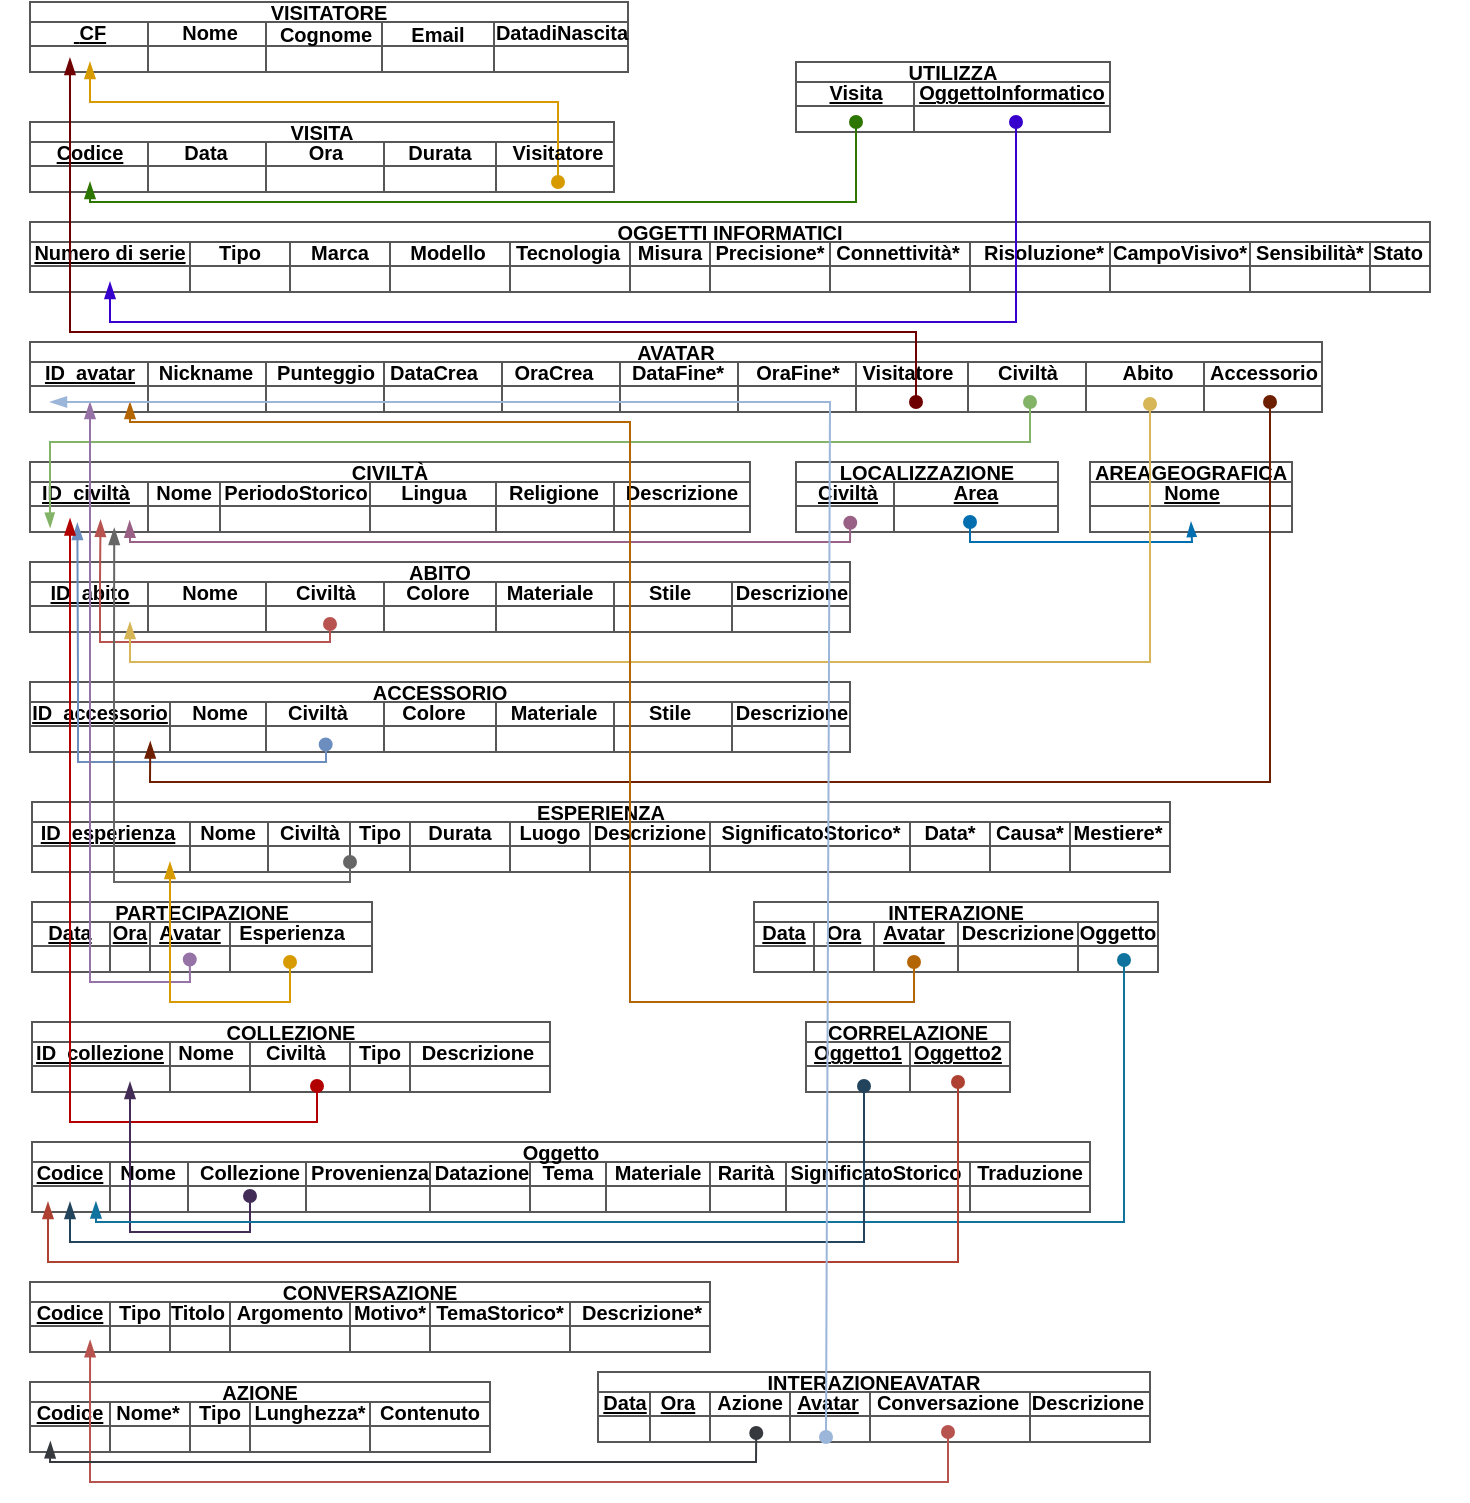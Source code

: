 <mxfile version="24.4.0" type="device">
  <diagram name="Pagina-1" id="rVFStSmsAvcOITOnMS1r">
    <mxGraphModel dx="2311" dy="1008" grid="1" gridSize="10" guides="1" tooltips="1" connect="1" arrows="1" fold="1" page="0" pageScale="1" pageWidth="827" pageHeight="1169" math="0" shadow="0">
      <root>
        <mxCell id="0" />
        <mxCell id="1" parent="0" />
        <mxCell id="i7NPDoyBK4-TO936aybI-99" value="VISITATORE" style="shape=table;startSize=10;container=1;collapsible=0;childLayout=tableLayout;strokeColor=#575757;fontSize=10;fontStyle=1" parent="1" vertex="1">
          <mxGeometry x="200" y="20" width="299" height="35" as="geometry" />
        </mxCell>
        <mxCell id="i7NPDoyBK4-TO936aybI-100" value="" style="shape=tableRow;horizontal=0;startSize=0;swimlaneHead=0;swimlaneBody=0;strokeColor=inherit;top=0;left=0;bottom=0;right=0;collapsible=0;dropTarget=0;fillColor=none;points=[[0,0.5],[1,0.5]];portConstraint=eastwest;fontSize=16;" parent="i7NPDoyBK4-TO936aybI-99" vertex="1">
          <mxGeometry y="10" width="299" height="12" as="geometry" />
        </mxCell>
        <mxCell id="i7NPDoyBK4-TO936aybI-101" value="&lt;p style=&quot;line-height: 140%;&quot;&gt;&lt;font style=&quot;font-size: 10px;&quot;&gt;CF&lt;/font&gt;&lt;/p&gt;" style="shape=partialRectangle;html=1;whiteSpace=wrap;connectable=0;strokeColor=inherit;overflow=hidden;fillColor=none;top=0;left=0;bottom=0;right=0;pointerEvents=1;fontSize=16;" parent="i7NPDoyBK4-TO936aybI-100" vertex="1">
          <mxGeometry width="59" height="12" as="geometry">
            <mxRectangle width="59" height="12" as="alternateBounds" />
          </mxGeometry>
        </mxCell>
        <mxCell id="i7NPDoyBK4-TO936aybI-102" value="" style="shape=partialRectangle;html=1;whiteSpace=wrap;connectable=0;strokeColor=inherit;overflow=hidden;fillColor=none;top=0;left=0;bottom=0;right=0;pointerEvents=1;fontSize=16;" parent="i7NPDoyBK4-TO936aybI-100" vertex="1">
          <mxGeometry x="59" width="59" height="12" as="geometry">
            <mxRectangle width="59" height="12" as="alternateBounds" />
          </mxGeometry>
        </mxCell>
        <mxCell id="i7NPDoyBK4-TO936aybI-103" style="shape=partialRectangle;html=1;whiteSpace=wrap;connectable=0;strokeColor=inherit;overflow=hidden;fillColor=none;top=0;left=0;bottom=0;right=0;pointerEvents=1;fontSize=16;" parent="i7NPDoyBK4-TO936aybI-100" vertex="1">
          <mxGeometry x="118" width="58" height="12" as="geometry">
            <mxRectangle width="58" height="12" as="alternateBounds" />
          </mxGeometry>
        </mxCell>
        <mxCell id="i7NPDoyBK4-TO936aybI-104" style="shape=partialRectangle;html=1;whiteSpace=wrap;connectable=0;strokeColor=inherit;overflow=hidden;fillColor=none;top=0;left=0;bottom=0;right=0;pointerEvents=1;fontSize=16;" parent="i7NPDoyBK4-TO936aybI-100" vertex="1">
          <mxGeometry x="176" width="56" height="12" as="geometry">
            <mxRectangle width="56" height="12" as="alternateBounds" />
          </mxGeometry>
        </mxCell>
        <mxCell id="i7NPDoyBK4-TO936aybI-105" style="shape=partialRectangle;html=1;whiteSpace=wrap;connectable=0;strokeColor=inherit;overflow=hidden;fillColor=none;top=0;left=0;bottom=0;right=0;pointerEvents=1;fontSize=16;" parent="i7NPDoyBK4-TO936aybI-100" vertex="1">
          <mxGeometry x="232" width="67" height="12" as="geometry">
            <mxRectangle width="67" height="12" as="alternateBounds" />
          </mxGeometry>
        </mxCell>
        <mxCell id="i7NPDoyBK4-TO936aybI-108" style="shape=tableRow;horizontal=0;startSize=0;swimlaneHead=0;swimlaneBody=0;strokeColor=inherit;top=0;left=0;bottom=0;right=0;collapsible=0;dropTarget=0;fillColor=none;points=[[0,0.5],[1,0.5]];portConstraint=eastwest;fontSize=16;" parent="i7NPDoyBK4-TO936aybI-99" vertex="1">
          <mxGeometry y="22" width="299" height="13" as="geometry" />
        </mxCell>
        <mxCell id="i7NPDoyBK4-TO936aybI-109" style="shape=partialRectangle;html=1;whiteSpace=wrap;connectable=0;strokeColor=inherit;overflow=hidden;fillColor=none;top=0;left=0;bottom=0;right=0;pointerEvents=1;fontSize=16;" parent="i7NPDoyBK4-TO936aybI-108" vertex="1">
          <mxGeometry width="59" height="13" as="geometry">
            <mxRectangle width="59" height="13" as="alternateBounds" />
          </mxGeometry>
        </mxCell>
        <mxCell id="i7NPDoyBK4-TO936aybI-110" style="shape=partialRectangle;html=1;whiteSpace=wrap;connectable=0;strokeColor=inherit;overflow=hidden;fillColor=none;top=0;left=0;bottom=0;right=0;pointerEvents=1;fontSize=16;" parent="i7NPDoyBK4-TO936aybI-108" vertex="1">
          <mxGeometry x="59" width="59" height="13" as="geometry">
            <mxRectangle width="59" height="13" as="alternateBounds" />
          </mxGeometry>
        </mxCell>
        <mxCell id="i7NPDoyBK4-TO936aybI-111" style="shape=partialRectangle;html=1;whiteSpace=wrap;connectable=0;strokeColor=inherit;overflow=hidden;fillColor=none;top=0;left=0;bottom=0;right=0;pointerEvents=1;fontSize=16;" parent="i7NPDoyBK4-TO936aybI-108" vertex="1">
          <mxGeometry x="118" width="58" height="13" as="geometry">
            <mxRectangle width="58" height="13" as="alternateBounds" />
          </mxGeometry>
        </mxCell>
        <mxCell id="i7NPDoyBK4-TO936aybI-112" style="shape=partialRectangle;html=1;whiteSpace=wrap;connectable=0;strokeColor=inherit;overflow=hidden;fillColor=none;top=0;left=0;bottom=0;right=0;pointerEvents=1;fontSize=16;" parent="i7NPDoyBK4-TO936aybI-108" vertex="1">
          <mxGeometry x="176" width="56" height="13" as="geometry">
            <mxRectangle width="56" height="13" as="alternateBounds" />
          </mxGeometry>
        </mxCell>
        <mxCell id="i7NPDoyBK4-TO936aybI-113" style="shape=partialRectangle;html=1;whiteSpace=wrap;connectable=0;strokeColor=inherit;overflow=hidden;fillColor=none;top=0;left=0;bottom=0;right=0;pointerEvents=1;fontSize=16;" parent="i7NPDoyBK4-TO936aybI-108" vertex="1">
          <mxGeometry x="232" width="67" height="13" as="geometry">
            <mxRectangle width="67" height="13" as="alternateBounds" />
          </mxGeometry>
        </mxCell>
        <mxCell id="i7NPDoyBK4-TO936aybI-234" value="VISITA" style="shape=table;startSize=10;container=1;collapsible=0;childLayout=tableLayout;strokeColor=#575757;fontSize=10;fontStyle=1" parent="1" vertex="1">
          <mxGeometry x="200" y="80" width="292" height="35" as="geometry" />
        </mxCell>
        <mxCell id="i7NPDoyBK4-TO936aybI-235" value="" style="shape=tableRow;horizontal=0;startSize=0;swimlaneHead=0;swimlaneBody=0;strokeColor=inherit;top=0;left=0;bottom=0;right=0;collapsible=0;dropTarget=0;fillColor=none;points=[[0,0.5],[1,0.5]];portConstraint=eastwest;fontSize=16;" parent="i7NPDoyBK4-TO936aybI-234" vertex="1">
          <mxGeometry y="10" width="292" height="12" as="geometry" />
        </mxCell>
        <mxCell id="i7NPDoyBK4-TO936aybI-236" style="shape=partialRectangle;html=1;whiteSpace=wrap;connectable=0;strokeColor=inherit;overflow=hidden;fillColor=none;top=0;left=0;bottom=0;right=0;pointerEvents=1;fontSize=16;" parent="i7NPDoyBK4-TO936aybI-235" vertex="1">
          <mxGeometry width="59" height="12" as="geometry">
            <mxRectangle width="59" height="12" as="alternateBounds" />
          </mxGeometry>
        </mxCell>
        <mxCell id="i7NPDoyBK4-TO936aybI-237" value="" style="shape=partialRectangle;html=1;whiteSpace=wrap;connectable=0;strokeColor=inherit;overflow=hidden;fillColor=none;top=0;left=0;bottom=0;right=0;pointerEvents=1;fontSize=16;" parent="i7NPDoyBK4-TO936aybI-235" vertex="1">
          <mxGeometry x="59" width="59" height="12" as="geometry">
            <mxRectangle width="59" height="12" as="alternateBounds" />
          </mxGeometry>
        </mxCell>
        <mxCell id="i7NPDoyBK4-TO936aybI-238" style="shape=partialRectangle;html=1;whiteSpace=wrap;connectable=0;strokeColor=inherit;overflow=hidden;fillColor=none;top=0;left=0;bottom=0;right=0;pointerEvents=1;fontSize=16;" parent="i7NPDoyBK4-TO936aybI-235" vertex="1">
          <mxGeometry x="118" width="59" height="12" as="geometry">
            <mxRectangle width="59" height="12" as="alternateBounds" />
          </mxGeometry>
        </mxCell>
        <mxCell id="i7NPDoyBK4-TO936aybI-239" style="shape=partialRectangle;html=1;whiteSpace=wrap;connectable=0;strokeColor=inherit;overflow=hidden;fillColor=none;top=0;left=0;bottom=0;right=0;pointerEvents=1;fontSize=16;" parent="i7NPDoyBK4-TO936aybI-235" vertex="1">
          <mxGeometry x="177" width="56" height="12" as="geometry">
            <mxRectangle width="56" height="12" as="alternateBounds" />
          </mxGeometry>
        </mxCell>
        <mxCell id="i7NPDoyBK4-TO936aybI-240" style="shape=partialRectangle;html=1;whiteSpace=wrap;connectable=0;strokeColor=inherit;overflow=hidden;fillColor=none;top=0;left=0;bottom=0;right=0;pointerEvents=1;fontSize=16;" parent="i7NPDoyBK4-TO936aybI-235" vertex="1">
          <mxGeometry x="233" width="59" height="12" as="geometry">
            <mxRectangle width="59" height="12" as="alternateBounds" />
          </mxGeometry>
        </mxCell>
        <mxCell id="i7NPDoyBK4-TO936aybI-243" style="shape=tableRow;horizontal=0;startSize=0;swimlaneHead=0;swimlaneBody=0;strokeColor=inherit;top=0;left=0;bottom=0;right=0;collapsible=0;dropTarget=0;fillColor=none;points=[[0,0.5],[1,0.5]];portConstraint=eastwest;fontSize=16;" parent="i7NPDoyBK4-TO936aybI-234" vertex="1">
          <mxGeometry y="22" width="292" height="13" as="geometry" />
        </mxCell>
        <mxCell id="i7NPDoyBK4-TO936aybI-244" style="shape=partialRectangle;html=1;whiteSpace=wrap;connectable=0;strokeColor=inherit;overflow=hidden;fillColor=none;top=0;left=0;bottom=0;right=0;pointerEvents=1;fontSize=16;" parent="i7NPDoyBK4-TO936aybI-243" vertex="1">
          <mxGeometry width="59" height="13" as="geometry">
            <mxRectangle width="59" height="13" as="alternateBounds" />
          </mxGeometry>
        </mxCell>
        <mxCell id="i7NPDoyBK4-TO936aybI-245" style="shape=partialRectangle;html=1;whiteSpace=wrap;connectable=0;strokeColor=inherit;overflow=hidden;fillColor=none;top=0;left=0;bottom=0;right=0;pointerEvents=1;fontSize=16;" parent="i7NPDoyBK4-TO936aybI-243" vertex="1">
          <mxGeometry x="59" width="59" height="13" as="geometry">
            <mxRectangle width="59" height="13" as="alternateBounds" />
          </mxGeometry>
        </mxCell>
        <mxCell id="i7NPDoyBK4-TO936aybI-246" style="shape=partialRectangle;html=1;whiteSpace=wrap;connectable=0;strokeColor=inherit;overflow=hidden;fillColor=none;top=0;left=0;bottom=0;right=0;pointerEvents=1;fontSize=16;" parent="i7NPDoyBK4-TO936aybI-243" vertex="1">
          <mxGeometry x="118" width="59" height="13" as="geometry">
            <mxRectangle width="59" height="13" as="alternateBounds" />
          </mxGeometry>
        </mxCell>
        <mxCell id="i7NPDoyBK4-TO936aybI-247" style="shape=partialRectangle;html=1;whiteSpace=wrap;connectable=0;strokeColor=inherit;overflow=hidden;fillColor=none;top=0;left=0;bottom=0;right=0;pointerEvents=1;fontSize=16;" parent="i7NPDoyBK4-TO936aybI-243" vertex="1">
          <mxGeometry x="177" width="56" height="13" as="geometry">
            <mxRectangle width="56" height="13" as="alternateBounds" />
          </mxGeometry>
        </mxCell>
        <mxCell id="i7NPDoyBK4-TO936aybI-248" style="shape=partialRectangle;html=1;whiteSpace=wrap;connectable=0;strokeColor=inherit;overflow=hidden;fillColor=none;top=0;left=0;bottom=0;right=0;pointerEvents=1;fontSize=16;" parent="i7NPDoyBK4-TO936aybI-243" vertex="1">
          <mxGeometry x="233" width="59" height="13" as="geometry">
            <mxRectangle width="59" height="13" as="alternateBounds" />
          </mxGeometry>
        </mxCell>
        <mxCell id="i7NPDoyBK4-TO936aybI-251" value="OGGETTI INFORMATICI" style="shape=table;startSize=10;container=1;collapsible=0;childLayout=tableLayout;strokeColor=#575757;fontSize=10;fontStyle=1" parent="1" vertex="1">
          <mxGeometry x="200" y="130" width="700.0" height="35" as="geometry" />
        </mxCell>
        <mxCell id="i7NPDoyBK4-TO936aybI-252" value="" style="shape=tableRow;horizontal=0;startSize=0;swimlaneHead=0;swimlaneBody=0;strokeColor=inherit;top=0;left=0;bottom=0;right=0;collapsible=0;dropTarget=0;fillColor=none;points=[[0,0.5],[1,0.5]];portConstraint=eastwest;fontSize=16;" parent="i7NPDoyBK4-TO936aybI-251" vertex="1">
          <mxGeometry y="10" width="700.0" height="12" as="geometry" />
        </mxCell>
        <mxCell id="i7NPDoyBK4-TO936aybI-253" style="shape=partialRectangle;html=1;whiteSpace=wrap;connectable=0;strokeColor=inherit;overflow=hidden;fillColor=none;top=0;left=0;bottom=0;right=0;pointerEvents=1;fontSize=16;" parent="i7NPDoyBK4-TO936aybI-252" vertex="1">
          <mxGeometry width="80" height="12" as="geometry">
            <mxRectangle width="80" height="12" as="alternateBounds" />
          </mxGeometry>
        </mxCell>
        <mxCell id="i7NPDoyBK4-TO936aybI-254" value="" style="shape=partialRectangle;html=1;whiteSpace=wrap;connectable=0;strokeColor=inherit;overflow=hidden;fillColor=none;top=0;left=0;bottom=0;right=0;pointerEvents=1;fontSize=16;" parent="i7NPDoyBK4-TO936aybI-252" vertex="1">
          <mxGeometry x="80" width="50" height="12" as="geometry">
            <mxRectangle width="50" height="12" as="alternateBounds" />
          </mxGeometry>
        </mxCell>
        <mxCell id="i7NPDoyBK4-TO936aybI-255" style="shape=partialRectangle;html=1;whiteSpace=wrap;connectable=0;strokeColor=inherit;overflow=hidden;fillColor=none;top=0;left=0;bottom=0;right=0;pointerEvents=1;fontSize=16;" parent="i7NPDoyBK4-TO936aybI-252" vertex="1">
          <mxGeometry x="130" width="50" height="12" as="geometry">
            <mxRectangle width="50" height="12" as="alternateBounds" />
          </mxGeometry>
        </mxCell>
        <mxCell id="i7NPDoyBK4-TO936aybI-256" style="shape=partialRectangle;html=1;whiteSpace=wrap;connectable=0;strokeColor=inherit;overflow=hidden;fillColor=none;top=0;left=0;bottom=0;right=0;pointerEvents=1;fontSize=16;" parent="i7NPDoyBK4-TO936aybI-252" vertex="1">
          <mxGeometry x="180" width="60" height="12" as="geometry">
            <mxRectangle width="60" height="12" as="alternateBounds" />
          </mxGeometry>
        </mxCell>
        <mxCell id="i7NPDoyBK4-TO936aybI-257" style="shape=partialRectangle;html=1;whiteSpace=wrap;connectable=0;strokeColor=inherit;overflow=hidden;fillColor=none;top=0;left=0;bottom=0;right=0;pointerEvents=1;fontSize=16;" parent="i7NPDoyBK4-TO936aybI-252" vertex="1">
          <mxGeometry x="240" width="60" height="12" as="geometry">
            <mxRectangle width="60" height="12" as="alternateBounds" />
          </mxGeometry>
        </mxCell>
        <mxCell id="i7NPDoyBK4-TO936aybI-258" style="shape=partialRectangle;html=1;whiteSpace=wrap;connectable=0;strokeColor=inherit;overflow=hidden;fillColor=none;top=0;left=0;bottom=0;right=0;pointerEvents=1;fontSize=16;" parent="i7NPDoyBK4-TO936aybI-252" vertex="1">
          <mxGeometry x="300" width="40" height="12" as="geometry">
            <mxRectangle width="40" height="12" as="alternateBounds" />
          </mxGeometry>
        </mxCell>
        <mxCell id="i7NPDoyBK4-TO936aybI-259" style="shape=partialRectangle;html=1;whiteSpace=wrap;connectable=0;strokeColor=inherit;overflow=hidden;fillColor=none;top=0;left=0;bottom=0;right=0;pointerEvents=1;fontSize=16;" parent="i7NPDoyBK4-TO936aybI-252" vertex="1">
          <mxGeometry x="340" width="60" height="12" as="geometry">
            <mxRectangle width="60" height="12" as="alternateBounds" />
          </mxGeometry>
        </mxCell>
        <mxCell id="Aj0OoudyEabJ0wBTC2Po-36" style="shape=partialRectangle;html=1;whiteSpace=wrap;connectable=0;strokeColor=inherit;overflow=hidden;fillColor=none;top=0;left=0;bottom=0;right=0;pointerEvents=1;fontSize=16;" parent="i7NPDoyBK4-TO936aybI-252" vertex="1">
          <mxGeometry x="400" width="70" height="12" as="geometry">
            <mxRectangle width="70" height="12" as="alternateBounds" />
          </mxGeometry>
        </mxCell>
        <mxCell id="Aj0OoudyEabJ0wBTC2Po-38" style="shape=partialRectangle;html=1;whiteSpace=wrap;connectable=0;strokeColor=inherit;overflow=hidden;fillColor=none;top=0;left=0;bottom=0;right=0;pointerEvents=1;fontSize=16;" parent="i7NPDoyBK4-TO936aybI-252" vertex="1">
          <mxGeometry x="470" width="70" height="12" as="geometry">
            <mxRectangle width="70" height="12" as="alternateBounds" />
          </mxGeometry>
        </mxCell>
        <mxCell id="Aj0OoudyEabJ0wBTC2Po-40" style="shape=partialRectangle;html=1;whiteSpace=wrap;connectable=0;strokeColor=inherit;overflow=hidden;fillColor=none;top=0;left=0;bottom=0;right=0;pointerEvents=1;fontSize=16;" parent="i7NPDoyBK4-TO936aybI-252" vertex="1">
          <mxGeometry x="540" width="70" height="12" as="geometry">
            <mxRectangle width="70" height="12" as="alternateBounds" />
          </mxGeometry>
        </mxCell>
        <mxCell id="Aj0OoudyEabJ0wBTC2Po-42" style="shape=partialRectangle;html=1;whiteSpace=wrap;connectable=0;strokeColor=inherit;overflow=hidden;fillColor=none;top=0;left=0;bottom=0;right=0;pointerEvents=1;fontSize=16;" parent="i7NPDoyBK4-TO936aybI-252" vertex="1">
          <mxGeometry x="610" width="60" height="12" as="geometry">
            <mxRectangle width="60" height="12" as="alternateBounds" />
          </mxGeometry>
        </mxCell>
        <mxCell id="vkBNMsQOZcOJr0A5-qEt-3" style="shape=partialRectangle;html=1;whiteSpace=wrap;connectable=0;strokeColor=inherit;overflow=hidden;fillColor=none;top=0;left=0;bottom=0;right=0;pointerEvents=1;fontSize=16;" parent="i7NPDoyBK4-TO936aybI-252" vertex="1">
          <mxGeometry x="670" width="30" height="12" as="geometry">
            <mxRectangle width="30" height="12" as="alternateBounds" />
          </mxGeometry>
        </mxCell>
        <mxCell id="Aj0OoudyEabJ0wBTC2Po-28" style="shape=tableRow;horizontal=0;startSize=0;swimlaneHead=0;swimlaneBody=0;strokeColor=inherit;top=0;left=0;bottom=0;right=0;collapsible=0;dropTarget=0;fillColor=none;points=[[0,0.5],[1,0.5]];portConstraint=eastwest;fontSize=16;" parent="i7NPDoyBK4-TO936aybI-251" vertex="1">
          <mxGeometry y="22" width="700.0" height="13" as="geometry" />
        </mxCell>
        <mxCell id="Aj0OoudyEabJ0wBTC2Po-29" style="shape=partialRectangle;html=1;whiteSpace=wrap;connectable=0;strokeColor=inherit;overflow=hidden;fillColor=none;top=0;left=0;bottom=0;right=0;pointerEvents=1;fontSize=16;" parent="Aj0OoudyEabJ0wBTC2Po-28" vertex="1">
          <mxGeometry width="80" height="13" as="geometry">
            <mxRectangle width="80" height="13" as="alternateBounds" />
          </mxGeometry>
        </mxCell>
        <mxCell id="Aj0OoudyEabJ0wBTC2Po-30" style="shape=partialRectangle;html=1;whiteSpace=wrap;connectable=0;strokeColor=inherit;overflow=hidden;fillColor=none;top=0;left=0;bottom=0;right=0;pointerEvents=1;fontSize=16;" parent="Aj0OoudyEabJ0wBTC2Po-28" vertex="1">
          <mxGeometry x="80" width="50" height="13" as="geometry">
            <mxRectangle width="50" height="13" as="alternateBounds" />
          </mxGeometry>
        </mxCell>
        <mxCell id="Aj0OoudyEabJ0wBTC2Po-31" style="shape=partialRectangle;html=1;whiteSpace=wrap;connectable=0;strokeColor=inherit;overflow=hidden;fillColor=none;top=0;left=0;bottom=0;right=0;pointerEvents=1;fontSize=16;" parent="Aj0OoudyEabJ0wBTC2Po-28" vertex="1">
          <mxGeometry x="130" width="50" height="13" as="geometry">
            <mxRectangle width="50" height="13" as="alternateBounds" />
          </mxGeometry>
        </mxCell>
        <mxCell id="Aj0OoudyEabJ0wBTC2Po-32" style="shape=partialRectangle;html=1;whiteSpace=wrap;connectable=0;strokeColor=inherit;overflow=hidden;fillColor=none;top=0;left=0;bottom=0;right=0;pointerEvents=1;fontSize=16;" parent="Aj0OoudyEabJ0wBTC2Po-28" vertex="1">
          <mxGeometry x="180" width="60" height="13" as="geometry">
            <mxRectangle width="60" height="13" as="alternateBounds" />
          </mxGeometry>
        </mxCell>
        <mxCell id="Aj0OoudyEabJ0wBTC2Po-33" style="shape=partialRectangle;html=1;whiteSpace=wrap;connectable=0;strokeColor=inherit;overflow=hidden;fillColor=none;top=0;left=0;bottom=0;right=0;pointerEvents=1;fontSize=16;" parent="Aj0OoudyEabJ0wBTC2Po-28" vertex="1">
          <mxGeometry x="240" width="60" height="13" as="geometry">
            <mxRectangle width="60" height="13" as="alternateBounds" />
          </mxGeometry>
        </mxCell>
        <mxCell id="Aj0OoudyEabJ0wBTC2Po-34" style="shape=partialRectangle;html=1;whiteSpace=wrap;connectable=0;strokeColor=inherit;overflow=hidden;fillColor=none;top=0;left=0;bottom=0;right=0;pointerEvents=1;fontSize=16;" parent="Aj0OoudyEabJ0wBTC2Po-28" vertex="1">
          <mxGeometry x="300" width="40" height="13" as="geometry">
            <mxRectangle width="40" height="13" as="alternateBounds" />
          </mxGeometry>
        </mxCell>
        <mxCell id="Aj0OoudyEabJ0wBTC2Po-35" style="shape=partialRectangle;html=1;whiteSpace=wrap;connectable=0;strokeColor=inherit;overflow=hidden;fillColor=none;top=0;left=0;bottom=0;right=0;pointerEvents=1;fontSize=16;" parent="Aj0OoudyEabJ0wBTC2Po-28" vertex="1">
          <mxGeometry x="340" width="60" height="13" as="geometry">
            <mxRectangle width="60" height="13" as="alternateBounds" />
          </mxGeometry>
        </mxCell>
        <mxCell id="Aj0OoudyEabJ0wBTC2Po-37" style="shape=partialRectangle;html=1;whiteSpace=wrap;connectable=0;strokeColor=inherit;overflow=hidden;fillColor=none;top=0;left=0;bottom=0;right=0;pointerEvents=1;fontSize=16;" parent="Aj0OoudyEabJ0wBTC2Po-28" vertex="1">
          <mxGeometry x="400" width="70" height="13" as="geometry">
            <mxRectangle width="70" height="13" as="alternateBounds" />
          </mxGeometry>
        </mxCell>
        <mxCell id="Aj0OoudyEabJ0wBTC2Po-39" style="shape=partialRectangle;html=1;whiteSpace=wrap;connectable=0;strokeColor=inherit;overflow=hidden;fillColor=none;top=0;left=0;bottom=0;right=0;pointerEvents=1;fontSize=16;" parent="Aj0OoudyEabJ0wBTC2Po-28" vertex="1">
          <mxGeometry x="470" width="70" height="13" as="geometry">
            <mxRectangle width="70" height="13" as="alternateBounds" />
          </mxGeometry>
        </mxCell>
        <mxCell id="Aj0OoudyEabJ0wBTC2Po-41" style="shape=partialRectangle;html=1;whiteSpace=wrap;connectable=0;strokeColor=inherit;overflow=hidden;fillColor=none;top=0;left=0;bottom=0;right=0;pointerEvents=1;fontSize=16;" parent="Aj0OoudyEabJ0wBTC2Po-28" vertex="1">
          <mxGeometry x="540" width="70" height="13" as="geometry">
            <mxRectangle width="70" height="13" as="alternateBounds" />
          </mxGeometry>
        </mxCell>
        <mxCell id="Aj0OoudyEabJ0wBTC2Po-43" style="shape=partialRectangle;html=1;whiteSpace=wrap;connectable=0;strokeColor=inherit;overflow=hidden;fillColor=none;top=0;left=0;bottom=0;right=0;pointerEvents=1;fontSize=16;" parent="Aj0OoudyEabJ0wBTC2Po-28" vertex="1">
          <mxGeometry x="610" width="60" height="13" as="geometry">
            <mxRectangle width="60" height="13" as="alternateBounds" />
          </mxGeometry>
        </mxCell>
        <mxCell id="vkBNMsQOZcOJr0A5-qEt-4" style="shape=partialRectangle;html=1;whiteSpace=wrap;connectable=0;strokeColor=inherit;overflow=hidden;fillColor=none;top=0;left=0;bottom=0;right=0;pointerEvents=1;fontSize=16;" parent="Aj0OoudyEabJ0wBTC2Po-28" vertex="1">
          <mxGeometry x="670" width="30" height="13" as="geometry">
            <mxRectangle width="30" height="13" as="alternateBounds" />
          </mxGeometry>
        </mxCell>
        <mxCell id="Xivvf6GkSsqPbXbaxJGB-1" value="AVATAR" style="shape=table;startSize=10;container=1;collapsible=0;childLayout=tableLayout;strokeColor=#575757;fontSize=10;fontStyle=1" parent="1" vertex="1">
          <mxGeometry x="200" y="190" width="646" height="35" as="geometry" />
        </mxCell>
        <mxCell id="Xivvf6GkSsqPbXbaxJGB-2" value="" style="shape=tableRow;horizontal=0;startSize=0;swimlaneHead=0;swimlaneBody=0;strokeColor=inherit;top=0;left=0;bottom=0;right=0;collapsible=0;dropTarget=0;fillColor=none;points=[[0,0.5],[1,0.5]];portConstraint=eastwest;fontSize=16;" parent="Xivvf6GkSsqPbXbaxJGB-1" vertex="1">
          <mxGeometry y="10" width="646" height="12" as="geometry" />
        </mxCell>
        <mxCell id="Aj0OoudyEabJ0wBTC2Po-84" style="shape=partialRectangle;html=1;whiteSpace=wrap;connectable=0;strokeColor=inherit;overflow=hidden;fillColor=none;top=0;left=0;bottom=0;right=0;pointerEvents=1;fontSize=16;" parent="Xivvf6GkSsqPbXbaxJGB-2" vertex="1">
          <mxGeometry width="59" height="12" as="geometry">
            <mxRectangle width="59" height="12" as="alternateBounds" />
          </mxGeometry>
        </mxCell>
        <mxCell id="Aj0OoudyEabJ0wBTC2Po-82" style="shape=partialRectangle;html=1;whiteSpace=wrap;connectable=0;strokeColor=inherit;overflow=hidden;fillColor=none;top=0;left=0;bottom=0;right=0;pointerEvents=1;fontSize=16;" parent="Xivvf6GkSsqPbXbaxJGB-2" vertex="1">
          <mxGeometry x="59" width="59" height="12" as="geometry">
            <mxRectangle width="59" height="12" as="alternateBounds" />
          </mxGeometry>
        </mxCell>
        <mxCell id="Aj0OoudyEabJ0wBTC2Po-80" style="shape=partialRectangle;html=1;whiteSpace=wrap;connectable=0;strokeColor=inherit;overflow=hidden;fillColor=none;top=0;left=0;bottom=0;right=0;pointerEvents=1;fontSize=16;" parent="Xivvf6GkSsqPbXbaxJGB-2" vertex="1">
          <mxGeometry x="118" width="59" height="12" as="geometry">
            <mxRectangle width="59" height="12" as="alternateBounds" />
          </mxGeometry>
        </mxCell>
        <mxCell id="Aj0OoudyEabJ0wBTC2Po-76" style="shape=partialRectangle;html=1;whiteSpace=wrap;connectable=0;strokeColor=inherit;overflow=hidden;fillColor=none;top=0;left=0;bottom=0;right=0;pointerEvents=1;fontSize=16;" parent="Xivvf6GkSsqPbXbaxJGB-2" vertex="1">
          <mxGeometry x="177" width="59" height="12" as="geometry">
            <mxRectangle width="59" height="12" as="alternateBounds" />
          </mxGeometry>
        </mxCell>
        <mxCell id="Xivvf6GkSsqPbXbaxJGB-3" style="shape=partialRectangle;html=1;whiteSpace=wrap;connectable=0;strokeColor=inherit;overflow=hidden;fillColor=none;top=0;left=0;bottom=0;right=0;pointerEvents=1;fontSize=16;" parent="Xivvf6GkSsqPbXbaxJGB-2" vertex="1">
          <mxGeometry x="236" width="59" height="12" as="geometry">
            <mxRectangle width="59" height="12" as="alternateBounds" />
          </mxGeometry>
        </mxCell>
        <mxCell id="Xivvf6GkSsqPbXbaxJGB-4" value="" style="shape=partialRectangle;html=1;whiteSpace=wrap;connectable=0;strokeColor=inherit;overflow=hidden;fillColor=none;top=0;left=0;bottom=0;right=0;pointerEvents=1;fontSize=16;" parent="Xivvf6GkSsqPbXbaxJGB-2" vertex="1">
          <mxGeometry x="295" width="59" height="12" as="geometry">
            <mxRectangle width="59" height="12" as="alternateBounds" />
          </mxGeometry>
        </mxCell>
        <mxCell id="Xivvf6GkSsqPbXbaxJGB-5" style="shape=partialRectangle;html=1;whiteSpace=wrap;connectable=0;strokeColor=inherit;overflow=hidden;fillColor=none;top=0;left=0;bottom=0;right=0;pointerEvents=1;fontSize=16;" parent="Xivvf6GkSsqPbXbaxJGB-2" vertex="1">
          <mxGeometry x="354" width="59" height="12" as="geometry">
            <mxRectangle width="59" height="12" as="alternateBounds" />
          </mxGeometry>
        </mxCell>
        <mxCell id="Xivvf6GkSsqPbXbaxJGB-6" style="shape=partialRectangle;html=1;whiteSpace=wrap;connectable=0;strokeColor=inherit;overflow=hidden;fillColor=none;top=0;left=0;bottom=0;right=0;pointerEvents=1;fontSize=16;" parent="Xivvf6GkSsqPbXbaxJGB-2" vertex="1">
          <mxGeometry x="413" width="56" height="12" as="geometry">
            <mxRectangle width="56" height="12" as="alternateBounds" />
          </mxGeometry>
        </mxCell>
        <mxCell id="Xivvf6GkSsqPbXbaxJGB-7" style="shape=partialRectangle;html=1;whiteSpace=wrap;connectable=0;strokeColor=inherit;overflow=hidden;fillColor=none;top=0;left=0;bottom=0;right=0;pointerEvents=1;fontSize=16;" parent="Xivvf6GkSsqPbXbaxJGB-2" vertex="1">
          <mxGeometry x="469" width="59" height="12" as="geometry">
            <mxRectangle width="59" height="12" as="alternateBounds" />
          </mxGeometry>
        </mxCell>
        <mxCell id="Xivvf6GkSsqPbXbaxJGB-8" style="shape=partialRectangle;html=1;whiteSpace=wrap;connectable=0;strokeColor=inherit;overflow=hidden;fillColor=none;top=0;left=0;bottom=0;right=0;pointerEvents=1;fontSize=16;" parent="Xivvf6GkSsqPbXbaxJGB-2" vertex="1">
          <mxGeometry x="528" width="59" height="12" as="geometry">
            <mxRectangle width="59" height="12" as="alternateBounds" />
          </mxGeometry>
        </mxCell>
        <mxCell id="Xivvf6GkSsqPbXbaxJGB-9" style="shape=partialRectangle;html=1;whiteSpace=wrap;connectable=0;strokeColor=inherit;overflow=hidden;fillColor=none;top=0;left=0;bottom=0;right=0;pointerEvents=1;fontSize=16;" parent="Xivvf6GkSsqPbXbaxJGB-2" vertex="1">
          <mxGeometry x="587" width="59" height="12" as="geometry">
            <mxRectangle width="59" height="12" as="alternateBounds" />
          </mxGeometry>
        </mxCell>
        <mxCell id="Xivvf6GkSsqPbXbaxJGB-10" style="shape=tableRow;horizontal=0;startSize=0;swimlaneHead=0;swimlaneBody=0;strokeColor=inherit;top=0;left=0;bottom=0;right=0;collapsible=0;dropTarget=0;fillColor=none;points=[[0,0.5],[1,0.5]];portConstraint=eastwest;fontSize=16;" parent="Xivvf6GkSsqPbXbaxJGB-1" vertex="1">
          <mxGeometry y="22" width="646" height="13" as="geometry" />
        </mxCell>
        <mxCell id="Aj0OoudyEabJ0wBTC2Po-85" style="shape=partialRectangle;html=1;whiteSpace=wrap;connectable=0;strokeColor=inherit;overflow=hidden;fillColor=none;top=0;left=0;bottom=0;right=0;pointerEvents=1;fontSize=16;" parent="Xivvf6GkSsqPbXbaxJGB-10" vertex="1">
          <mxGeometry width="59" height="13" as="geometry">
            <mxRectangle width="59" height="13" as="alternateBounds" />
          </mxGeometry>
        </mxCell>
        <mxCell id="Aj0OoudyEabJ0wBTC2Po-83" style="shape=partialRectangle;html=1;whiteSpace=wrap;connectable=0;strokeColor=inherit;overflow=hidden;fillColor=none;top=0;left=0;bottom=0;right=0;pointerEvents=1;fontSize=16;" parent="Xivvf6GkSsqPbXbaxJGB-10" vertex="1">
          <mxGeometry x="59" width="59" height="13" as="geometry">
            <mxRectangle width="59" height="13" as="alternateBounds" />
          </mxGeometry>
        </mxCell>
        <mxCell id="Aj0OoudyEabJ0wBTC2Po-81" style="shape=partialRectangle;html=1;whiteSpace=wrap;connectable=0;strokeColor=inherit;overflow=hidden;fillColor=none;top=0;left=0;bottom=0;right=0;pointerEvents=1;fontSize=16;" parent="Xivvf6GkSsqPbXbaxJGB-10" vertex="1">
          <mxGeometry x="118" width="59" height="13" as="geometry">
            <mxRectangle width="59" height="13" as="alternateBounds" />
          </mxGeometry>
        </mxCell>
        <mxCell id="Aj0OoudyEabJ0wBTC2Po-77" style="shape=partialRectangle;html=1;whiteSpace=wrap;connectable=0;strokeColor=inherit;overflow=hidden;fillColor=none;top=0;left=0;bottom=0;right=0;pointerEvents=1;fontSize=16;" parent="Xivvf6GkSsqPbXbaxJGB-10" vertex="1">
          <mxGeometry x="177" width="59" height="13" as="geometry">
            <mxRectangle width="59" height="13" as="alternateBounds" />
          </mxGeometry>
        </mxCell>
        <mxCell id="Xivvf6GkSsqPbXbaxJGB-11" style="shape=partialRectangle;html=1;whiteSpace=wrap;connectable=0;strokeColor=inherit;overflow=hidden;fillColor=none;top=0;left=0;bottom=0;right=0;pointerEvents=1;fontSize=16;" parent="Xivvf6GkSsqPbXbaxJGB-10" vertex="1">
          <mxGeometry x="236" width="59" height="13" as="geometry">
            <mxRectangle width="59" height="13" as="alternateBounds" />
          </mxGeometry>
        </mxCell>
        <mxCell id="Xivvf6GkSsqPbXbaxJGB-12" style="shape=partialRectangle;html=1;whiteSpace=wrap;connectable=0;strokeColor=inherit;overflow=hidden;fillColor=none;top=0;left=0;bottom=0;right=0;pointerEvents=1;fontSize=16;" parent="Xivvf6GkSsqPbXbaxJGB-10" vertex="1">
          <mxGeometry x="295" width="59" height="13" as="geometry">
            <mxRectangle width="59" height="13" as="alternateBounds" />
          </mxGeometry>
        </mxCell>
        <mxCell id="Xivvf6GkSsqPbXbaxJGB-13" style="shape=partialRectangle;html=1;whiteSpace=wrap;connectable=0;strokeColor=inherit;overflow=hidden;fillColor=none;top=0;left=0;bottom=0;right=0;pointerEvents=1;fontSize=16;" parent="Xivvf6GkSsqPbXbaxJGB-10" vertex="1">
          <mxGeometry x="354" width="59" height="13" as="geometry">
            <mxRectangle width="59" height="13" as="alternateBounds" />
          </mxGeometry>
        </mxCell>
        <mxCell id="Xivvf6GkSsqPbXbaxJGB-14" style="shape=partialRectangle;html=1;whiteSpace=wrap;connectable=0;strokeColor=inherit;overflow=hidden;fillColor=none;top=0;left=0;bottom=0;right=0;pointerEvents=1;fontSize=16;" parent="Xivvf6GkSsqPbXbaxJGB-10" vertex="1">
          <mxGeometry x="413" width="56" height="13" as="geometry">
            <mxRectangle width="56" height="13" as="alternateBounds" />
          </mxGeometry>
        </mxCell>
        <mxCell id="Xivvf6GkSsqPbXbaxJGB-15" style="shape=partialRectangle;html=1;whiteSpace=wrap;connectable=0;strokeColor=inherit;overflow=hidden;fillColor=none;top=0;left=0;bottom=0;right=0;pointerEvents=1;fontSize=16;" parent="Xivvf6GkSsqPbXbaxJGB-10" vertex="1">
          <mxGeometry x="469" width="59" height="13" as="geometry">
            <mxRectangle width="59" height="13" as="alternateBounds" />
          </mxGeometry>
        </mxCell>
        <mxCell id="Xivvf6GkSsqPbXbaxJGB-16" style="shape=partialRectangle;html=1;whiteSpace=wrap;connectable=0;strokeColor=inherit;overflow=hidden;fillColor=none;top=0;left=0;bottom=0;right=0;pointerEvents=1;fontSize=16;" parent="Xivvf6GkSsqPbXbaxJGB-10" vertex="1">
          <mxGeometry x="528" width="59" height="13" as="geometry">
            <mxRectangle width="59" height="13" as="alternateBounds" />
          </mxGeometry>
        </mxCell>
        <mxCell id="Xivvf6GkSsqPbXbaxJGB-17" style="shape=partialRectangle;html=1;whiteSpace=wrap;connectable=0;strokeColor=inherit;overflow=hidden;fillColor=none;top=0;left=0;bottom=0;right=0;pointerEvents=1;fontSize=16;" parent="Xivvf6GkSsqPbXbaxJGB-10" vertex="1">
          <mxGeometry x="587" width="59" height="13" as="geometry">
            <mxRectangle width="59" height="13" as="alternateBounds" />
          </mxGeometry>
        </mxCell>
        <mxCell id="Xivvf6GkSsqPbXbaxJGB-18" value="CIVILTÀ" style="shape=table;startSize=10;container=1;collapsible=0;childLayout=tableLayout;strokeColor=#575757;fontSize=10;fontStyle=1" parent="1" vertex="1">
          <mxGeometry x="200" y="250" width="360" height="35" as="geometry" />
        </mxCell>
        <mxCell id="Xivvf6GkSsqPbXbaxJGB-19" value="" style="shape=tableRow;horizontal=0;startSize=0;swimlaneHead=0;swimlaneBody=0;strokeColor=inherit;top=0;left=0;bottom=0;right=0;collapsible=0;dropTarget=0;fillColor=none;points=[[0,0.5],[1,0.5]];portConstraint=eastwest;fontSize=16;" parent="Xivvf6GkSsqPbXbaxJGB-18" vertex="1">
          <mxGeometry y="10" width="360" height="12" as="geometry" />
        </mxCell>
        <mxCell id="Xivvf6GkSsqPbXbaxJGB-20" style="shape=partialRectangle;html=1;whiteSpace=wrap;connectable=0;strokeColor=inherit;overflow=hidden;fillColor=none;top=0;left=0;bottom=0;right=0;pointerEvents=1;fontSize=16;" parent="Xivvf6GkSsqPbXbaxJGB-19" vertex="1">
          <mxGeometry width="59" height="12" as="geometry">
            <mxRectangle width="59" height="12" as="alternateBounds" />
          </mxGeometry>
        </mxCell>
        <mxCell id="Xivvf6GkSsqPbXbaxJGB-21" value="" style="shape=partialRectangle;html=1;whiteSpace=wrap;connectable=0;strokeColor=inherit;overflow=hidden;fillColor=none;top=0;left=0;bottom=0;right=0;pointerEvents=1;fontSize=16;" parent="Xivvf6GkSsqPbXbaxJGB-19" vertex="1">
          <mxGeometry x="59" width="36" height="12" as="geometry">
            <mxRectangle width="36" height="12" as="alternateBounds" />
          </mxGeometry>
        </mxCell>
        <mxCell id="Xivvf6GkSsqPbXbaxJGB-22" style="shape=partialRectangle;html=1;whiteSpace=wrap;connectable=0;strokeColor=inherit;overflow=hidden;fillColor=none;top=0;left=0;bottom=0;right=0;pointerEvents=1;fontSize=16;" parent="Xivvf6GkSsqPbXbaxJGB-19" vertex="1">
          <mxGeometry x="95" width="75" height="12" as="geometry">
            <mxRectangle width="75" height="12" as="alternateBounds" />
          </mxGeometry>
        </mxCell>
        <mxCell id="Xivvf6GkSsqPbXbaxJGB-23" style="shape=partialRectangle;html=1;whiteSpace=wrap;connectable=0;strokeColor=inherit;overflow=hidden;fillColor=none;top=0;left=0;bottom=0;right=0;pointerEvents=1;fontSize=16;" parent="Xivvf6GkSsqPbXbaxJGB-19" vertex="1">
          <mxGeometry x="170" width="63" height="12" as="geometry">
            <mxRectangle width="63" height="12" as="alternateBounds" />
          </mxGeometry>
        </mxCell>
        <mxCell id="Xivvf6GkSsqPbXbaxJGB-24" style="shape=partialRectangle;html=1;whiteSpace=wrap;connectable=0;strokeColor=inherit;overflow=hidden;fillColor=none;top=0;left=0;bottom=0;right=0;pointerEvents=1;fontSize=16;" parent="Xivvf6GkSsqPbXbaxJGB-19" vertex="1">
          <mxGeometry x="233" width="59" height="12" as="geometry">
            <mxRectangle width="59" height="12" as="alternateBounds" />
          </mxGeometry>
        </mxCell>
        <mxCell id="Xivvf6GkSsqPbXbaxJGB-25" style="shape=partialRectangle;html=1;whiteSpace=wrap;connectable=0;strokeColor=inherit;overflow=hidden;fillColor=none;top=0;left=0;bottom=0;right=0;pointerEvents=1;fontSize=16;" parent="Xivvf6GkSsqPbXbaxJGB-19" vertex="1">
          <mxGeometry x="292" width="68" height="12" as="geometry">
            <mxRectangle width="68" height="12" as="alternateBounds" />
          </mxGeometry>
        </mxCell>
        <mxCell id="Xivvf6GkSsqPbXbaxJGB-27" style="shape=tableRow;horizontal=0;startSize=0;swimlaneHead=0;swimlaneBody=0;strokeColor=inherit;top=0;left=0;bottom=0;right=0;collapsible=0;dropTarget=0;fillColor=none;points=[[0,0.5],[1,0.5]];portConstraint=eastwest;fontSize=16;" parent="Xivvf6GkSsqPbXbaxJGB-18" vertex="1">
          <mxGeometry y="22" width="360" height="13" as="geometry" />
        </mxCell>
        <mxCell id="Xivvf6GkSsqPbXbaxJGB-28" style="shape=partialRectangle;html=1;whiteSpace=wrap;connectable=0;strokeColor=inherit;overflow=hidden;fillColor=none;top=0;left=0;bottom=0;right=0;pointerEvents=1;fontSize=16;" parent="Xivvf6GkSsqPbXbaxJGB-27" vertex="1">
          <mxGeometry width="59" height="13" as="geometry">
            <mxRectangle width="59" height="13" as="alternateBounds" />
          </mxGeometry>
        </mxCell>
        <mxCell id="Xivvf6GkSsqPbXbaxJGB-29" style="shape=partialRectangle;html=1;whiteSpace=wrap;connectable=0;strokeColor=inherit;overflow=hidden;fillColor=none;top=0;left=0;bottom=0;right=0;pointerEvents=1;fontSize=16;" parent="Xivvf6GkSsqPbXbaxJGB-27" vertex="1">
          <mxGeometry x="59" width="36" height="13" as="geometry">
            <mxRectangle width="36" height="13" as="alternateBounds" />
          </mxGeometry>
        </mxCell>
        <mxCell id="Xivvf6GkSsqPbXbaxJGB-30" style="shape=partialRectangle;html=1;whiteSpace=wrap;connectable=0;strokeColor=inherit;overflow=hidden;fillColor=none;top=0;left=0;bottom=0;right=0;pointerEvents=1;fontSize=16;" parent="Xivvf6GkSsqPbXbaxJGB-27" vertex="1">
          <mxGeometry x="95" width="75" height="13" as="geometry">
            <mxRectangle width="75" height="13" as="alternateBounds" />
          </mxGeometry>
        </mxCell>
        <mxCell id="Xivvf6GkSsqPbXbaxJGB-31" style="shape=partialRectangle;html=1;whiteSpace=wrap;connectable=0;strokeColor=inherit;overflow=hidden;fillColor=none;top=0;left=0;bottom=0;right=0;pointerEvents=1;fontSize=16;" parent="Xivvf6GkSsqPbXbaxJGB-27" vertex="1">
          <mxGeometry x="170" width="63" height="13" as="geometry">
            <mxRectangle width="63" height="13" as="alternateBounds" />
          </mxGeometry>
        </mxCell>
        <mxCell id="Xivvf6GkSsqPbXbaxJGB-32" style="shape=partialRectangle;html=1;whiteSpace=wrap;connectable=0;strokeColor=inherit;overflow=hidden;fillColor=none;top=0;left=0;bottom=0;right=0;pointerEvents=1;fontSize=16;" parent="Xivvf6GkSsqPbXbaxJGB-27" vertex="1">
          <mxGeometry x="233" width="59" height="13" as="geometry">
            <mxRectangle width="59" height="13" as="alternateBounds" />
          </mxGeometry>
        </mxCell>
        <mxCell id="Xivvf6GkSsqPbXbaxJGB-33" style="shape=partialRectangle;html=1;whiteSpace=wrap;connectable=0;strokeColor=inherit;overflow=hidden;fillColor=none;top=0;left=0;bottom=0;right=0;pointerEvents=1;fontSize=16;" parent="Xivvf6GkSsqPbXbaxJGB-27" vertex="1">
          <mxGeometry x="292" width="68" height="13" as="geometry">
            <mxRectangle width="68" height="13" as="alternateBounds" />
          </mxGeometry>
        </mxCell>
        <mxCell id="Xivvf6GkSsqPbXbaxJGB-35" value="ABITO" style="shape=table;startSize=10;container=1;collapsible=0;childLayout=tableLayout;strokeColor=#575757;fontSize=10;fontStyle=1" parent="1" vertex="1">
          <mxGeometry x="200" y="300" width="410" height="35" as="geometry" />
        </mxCell>
        <mxCell id="Xivvf6GkSsqPbXbaxJGB-36" value="" style="shape=tableRow;horizontal=0;startSize=0;swimlaneHead=0;swimlaneBody=0;strokeColor=inherit;top=0;left=0;bottom=0;right=0;collapsible=0;dropTarget=0;fillColor=none;points=[[0,0.5],[1,0.5]];portConstraint=eastwest;fontSize=16;" parent="Xivvf6GkSsqPbXbaxJGB-35" vertex="1">
          <mxGeometry y="10" width="410" height="12" as="geometry" />
        </mxCell>
        <mxCell id="Xivvf6GkSsqPbXbaxJGB-37" style="shape=partialRectangle;html=1;whiteSpace=wrap;connectable=0;strokeColor=inherit;overflow=hidden;fillColor=none;top=0;left=0;bottom=0;right=0;pointerEvents=1;fontSize=16;" parent="Xivvf6GkSsqPbXbaxJGB-36" vertex="1">
          <mxGeometry width="59" height="12" as="geometry">
            <mxRectangle width="59" height="12" as="alternateBounds" />
          </mxGeometry>
        </mxCell>
        <mxCell id="Xivvf6GkSsqPbXbaxJGB-38" value="" style="shape=partialRectangle;html=1;whiteSpace=wrap;connectable=0;strokeColor=inherit;overflow=hidden;fillColor=none;top=0;left=0;bottom=0;right=0;pointerEvents=1;fontSize=16;" parent="Xivvf6GkSsqPbXbaxJGB-36" vertex="1">
          <mxGeometry x="59" width="59" height="12" as="geometry">
            <mxRectangle width="59" height="12" as="alternateBounds" />
          </mxGeometry>
        </mxCell>
        <mxCell id="Xivvf6GkSsqPbXbaxJGB-39" style="shape=partialRectangle;html=1;whiteSpace=wrap;connectable=0;strokeColor=inherit;overflow=hidden;fillColor=none;top=0;left=0;bottom=0;right=0;pointerEvents=1;fontSize=16;" parent="Xivvf6GkSsqPbXbaxJGB-36" vertex="1">
          <mxGeometry x="118" width="59" height="12" as="geometry">
            <mxRectangle width="59" height="12" as="alternateBounds" />
          </mxGeometry>
        </mxCell>
        <mxCell id="Xivvf6GkSsqPbXbaxJGB-40" style="shape=partialRectangle;html=1;whiteSpace=wrap;connectable=0;strokeColor=inherit;overflow=hidden;fillColor=none;top=0;left=0;bottom=0;right=0;pointerEvents=1;fontSize=16;" parent="Xivvf6GkSsqPbXbaxJGB-36" vertex="1">
          <mxGeometry x="177" width="56" height="12" as="geometry">
            <mxRectangle width="56" height="12" as="alternateBounds" />
          </mxGeometry>
        </mxCell>
        <mxCell id="Xivvf6GkSsqPbXbaxJGB-41" style="shape=partialRectangle;html=1;whiteSpace=wrap;connectable=0;strokeColor=inherit;overflow=hidden;fillColor=none;top=0;left=0;bottom=0;right=0;pointerEvents=1;fontSize=16;" parent="Xivvf6GkSsqPbXbaxJGB-36" vertex="1">
          <mxGeometry x="233" width="59" height="12" as="geometry">
            <mxRectangle width="59" height="12" as="alternateBounds" />
          </mxGeometry>
        </mxCell>
        <mxCell id="Xivvf6GkSsqPbXbaxJGB-42" style="shape=partialRectangle;html=1;whiteSpace=wrap;connectable=0;strokeColor=inherit;overflow=hidden;fillColor=none;top=0;left=0;bottom=0;right=0;pointerEvents=1;fontSize=16;" parent="Xivvf6GkSsqPbXbaxJGB-36" vertex="1">
          <mxGeometry x="292" width="59" height="12" as="geometry">
            <mxRectangle width="59" height="12" as="alternateBounds" />
          </mxGeometry>
        </mxCell>
        <mxCell id="Aj0OoudyEabJ0wBTC2Po-134" style="shape=partialRectangle;html=1;whiteSpace=wrap;connectable=0;strokeColor=inherit;overflow=hidden;fillColor=none;top=0;left=0;bottom=0;right=0;pointerEvents=1;fontSize=16;" parent="Xivvf6GkSsqPbXbaxJGB-36" vertex="1">
          <mxGeometry x="351" width="59" height="12" as="geometry">
            <mxRectangle width="59" height="12" as="alternateBounds" />
          </mxGeometry>
        </mxCell>
        <mxCell id="Xivvf6GkSsqPbXbaxJGB-44" style="shape=tableRow;horizontal=0;startSize=0;swimlaneHead=0;swimlaneBody=0;strokeColor=inherit;top=0;left=0;bottom=0;right=0;collapsible=0;dropTarget=0;fillColor=none;points=[[0,0.5],[1,0.5]];portConstraint=eastwest;fontSize=16;" parent="Xivvf6GkSsqPbXbaxJGB-35" vertex="1">
          <mxGeometry y="22" width="410" height="13" as="geometry" />
        </mxCell>
        <mxCell id="Xivvf6GkSsqPbXbaxJGB-45" style="shape=partialRectangle;html=1;whiteSpace=wrap;connectable=0;strokeColor=inherit;overflow=hidden;fillColor=none;top=0;left=0;bottom=0;right=0;pointerEvents=1;fontSize=16;" parent="Xivvf6GkSsqPbXbaxJGB-44" vertex="1">
          <mxGeometry width="59" height="13" as="geometry">
            <mxRectangle width="59" height="13" as="alternateBounds" />
          </mxGeometry>
        </mxCell>
        <mxCell id="Xivvf6GkSsqPbXbaxJGB-46" style="shape=partialRectangle;html=1;whiteSpace=wrap;connectable=0;strokeColor=inherit;overflow=hidden;fillColor=none;top=0;left=0;bottom=0;right=0;pointerEvents=1;fontSize=16;" parent="Xivvf6GkSsqPbXbaxJGB-44" vertex="1">
          <mxGeometry x="59" width="59" height="13" as="geometry">
            <mxRectangle width="59" height="13" as="alternateBounds" />
          </mxGeometry>
        </mxCell>
        <mxCell id="Xivvf6GkSsqPbXbaxJGB-47" style="shape=partialRectangle;html=1;whiteSpace=wrap;connectable=0;strokeColor=inherit;overflow=hidden;fillColor=none;top=0;left=0;bottom=0;right=0;pointerEvents=1;fontSize=16;" parent="Xivvf6GkSsqPbXbaxJGB-44" vertex="1">
          <mxGeometry x="118" width="59" height="13" as="geometry">
            <mxRectangle width="59" height="13" as="alternateBounds" />
          </mxGeometry>
        </mxCell>
        <mxCell id="Xivvf6GkSsqPbXbaxJGB-48" style="shape=partialRectangle;html=1;whiteSpace=wrap;connectable=0;strokeColor=inherit;overflow=hidden;fillColor=none;top=0;left=0;bottom=0;right=0;pointerEvents=1;fontSize=16;" parent="Xivvf6GkSsqPbXbaxJGB-44" vertex="1">
          <mxGeometry x="177" width="56" height="13" as="geometry">
            <mxRectangle width="56" height="13" as="alternateBounds" />
          </mxGeometry>
        </mxCell>
        <mxCell id="Xivvf6GkSsqPbXbaxJGB-49" style="shape=partialRectangle;html=1;whiteSpace=wrap;connectable=0;strokeColor=inherit;overflow=hidden;fillColor=none;top=0;left=0;bottom=0;right=0;pointerEvents=1;fontSize=16;" parent="Xivvf6GkSsqPbXbaxJGB-44" vertex="1">
          <mxGeometry x="233" width="59" height="13" as="geometry">
            <mxRectangle width="59" height="13" as="alternateBounds" />
          </mxGeometry>
        </mxCell>
        <mxCell id="Xivvf6GkSsqPbXbaxJGB-50" style="shape=partialRectangle;html=1;whiteSpace=wrap;connectable=0;strokeColor=inherit;overflow=hidden;fillColor=none;top=0;left=0;bottom=0;right=0;pointerEvents=1;fontSize=16;" parent="Xivvf6GkSsqPbXbaxJGB-44" vertex="1">
          <mxGeometry x="292" width="59" height="13" as="geometry">
            <mxRectangle width="59" height="13" as="alternateBounds" />
          </mxGeometry>
        </mxCell>
        <mxCell id="Aj0OoudyEabJ0wBTC2Po-135" style="shape=partialRectangle;html=1;whiteSpace=wrap;connectable=0;strokeColor=inherit;overflow=hidden;fillColor=none;top=0;left=0;bottom=0;right=0;pointerEvents=1;fontSize=16;" parent="Xivvf6GkSsqPbXbaxJGB-44" vertex="1">
          <mxGeometry x="351" width="59" height="13" as="geometry">
            <mxRectangle width="59" height="13" as="alternateBounds" />
          </mxGeometry>
        </mxCell>
        <mxCell id="Xivvf6GkSsqPbXbaxJGB-103" value="ESPERIENZA" style="shape=table;startSize=10;container=1;collapsible=0;childLayout=tableLayout;strokeColor=#575757;fontSize=10;fontStyle=1" parent="1" vertex="1">
          <mxGeometry x="201" y="420" width="569" height="35" as="geometry" />
        </mxCell>
        <mxCell id="Xivvf6GkSsqPbXbaxJGB-104" value="" style="shape=tableRow;horizontal=0;startSize=0;swimlaneHead=0;swimlaneBody=0;strokeColor=inherit;top=0;left=0;bottom=0;right=0;collapsible=0;dropTarget=0;fillColor=none;points=[[0,0.5],[1,0.5]];portConstraint=eastwest;fontSize=16;" parent="Xivvf6GkSsqPbXbaxJGB-103" vertex="1">
          <mxGeometry y="10" width="569" height="12" as="geometry" />
        </mxCell>
        <mxCell id="Xivvf6GkSsqPbXbaxJGB-105" style="shape=partialRectangle;html=1;whiteSpace=wrap;connectable=0;strokeColor=inherit;overflow=hidden;fillColor=none;top=0;left=0;bottom=0;right=0;pointerEvents=1;fontSize=16;" parent="Xivvf6GkSsqPbXbaxJGB-104" vertex="1">
          <mxGeometry width="79" height="12" as="geometry">
            <mxRectangle width="79" height="12" as="alternateBounds" />
          </mxGeometry>
        </mxCell>
        <mxCell id="Xivvf6GkSsqPbXbaxJGB-106" value="" style="shape=partialRectangle;html=1;whiteSpace=wrap;connectable=0;strokeColor=inherit;overflow=hidden;fillColor=none;top=0;left=0;bottom=0;right=0;pointerEvents=1;fontSize=16;" parent="Xivvf6GkSsqPbXbaxJGB-104" vertex="1">
          <mxGeometry x="79" width="39" height="12" as="geometry">
            <mxRectangle width="39" height="12" as="alternateBounds" />
          </mxGeometry>
        </mxCell>
        <mxCell id="Xivvf6GkSsqPbXbaxJGB-107" style="shape=partialRectangle;html=1;whiteSpace=wrap;connectable=0;strokeColor=inherit;overflow=hidden;fillColor=none;top=0;left=0;bottom=0;right=0;pointerEvents=1;fontSize=16;" parent="Xivvf6GkSsqPbXbaxJGB-104" vertex="1">
          <mxGeometry x="118" width="41" height="12" as="geometry">
            <mxRectangle width="41" height="12" as="alternateBounds" />
          </mxGeometry>
        </mxCell>
        <mxCell id="Xivvf6GkSsqPbXbaxJGB-108" style="shape=partialRectangle;html=1;whiteSpace=wrap;connectable=0;strokeColor=inherit;overflow=hidden;fillColor=none;top=0;left=0;bottom=0;right=0;pointerEvents=1;fontSize=16;" parent="Xivvf6GkSsqPbXbaxJGB-104" vertex="1">
          <mxGeometry x="159" width="30" height="12" as="geometry">
            <mxRectangle width="30" height="12" as="alternateBounds" />
          </mxGeometry>
        </mxCell>
        <mxCell id="Xivvf6GkSsqPbXbaxJGB-109" style="shape=partialRectangle;html=1;whiteSpace=wrap;connectable=0;strokeColor=inherit;overflow=hidden;fillColor=none;top=0;left=0;bottom=0;right=0;pointerEvents=1;fontSize=16;" parent="Xivvf6GkSsqPbXbaxJGB-104" vertex="1">
          <mxGeometry x="189" width="50" height="12" as="geometry">
            <mxRectangle width="50" height="12" as="alternateBounds" />
          </mxGeometry>
        </mxCell>
        <mxCell id="Xivvf6GkSsqPbXbaxJGB-110" style="shape=partialRectangle;html=1;whiteSpace=wrap;connectable=0;strokeColor=inherit;overflow=hidden;fillColor=none;top=0;left=0;bottom=0;right=0;pointerEvents=1;fontSize=16;" parent="Xivvf6GkSsqPbXbaxJGB-104" vertex="1">
          <mxGeometry x="239" width="40" height="12" as="geometry">
            <mxRectangle width="40" height="12" as="alternateBounds" />
          </mxGeometry>
        </mxCell>
        <mxCell id="Xivvf6GkSsqPbXbaxJGB-111" style="shape=partialRectangle;html=1;whiteSpace=wrap;connectable=0;strokeColor=inherit;overflow=hidden;fillColor=none;top=0;left=0;bottom=0;right=0;pointerEvents=1;fontSize=16;" parent="Xivvf6GkSsqPbXbaxJGB-104" vertex="1">
          <mxGeometry x="279" width="60" height="12" as="geometry">
            <mxRectangle width="60" height="12" as="alternateBounds" />
          </mxGeometry>
        </mxCell>
        <mxCell id="Aj0OoudyEabJ0wBTC2Po-193" style="shape=partialRectangle;html=1;whiteSpace=wrap;connectable=0;strokeColor=inherit;overflow=hidden;fillColor=none;top=0;left=0;bottom=0;right=0;pointerEvents=1;fontSize=16;" parent="Xivvf6GkSsqPbXbaxJGB-104" vertex="1">
          <mxGeometry x="339" width="100" height="12" as="geometry">
            <mxRectangle width="100" height="12" as="alternateBounds" />
          </mxGeometry>
        </mxCell>
        <mxCell id="Aj0OoudyEabJ0wBTC2Po-196" style="shape=partialRectangle;html=1;whiteSpace=wrap;connectable=0;strokeColor=inherit;overflow=hidden;fillColor=none;top=0;left=0;bottom=0;right=0;pointerEvents=1;fontSize=16;" parent="Xivvf6GkSsqPbXbaxJGB-104" vertex="1">
          <mxGeometry x="439" width="40" height="12" as="geometry">
            <mxRectangle width="40" height="12" as="alternateBounds" />
          </mxGeometry>
        </mxCell>
        <mxCell id="Aj0OoudyEabJ0wBTC2Po-199" style="shape=partialRectangle;html=1;whiteSpace=wrap;connectable=0;strokeColor=inherit;overflow=hidden;fillColor=none;top=0;left=0;bottom=0;right=0;pointerEvents=1;fontSize=16;" parent="Xivvf6GkSsqPbXbaxJGB-104" vertex="1">
          <mxGeometry x="479" width="40" height="12" as="geometry">
            <mxRectangle width="40" height="12" as="alternateBounds" />
          </mxGeometry>
        </mxCell>
        <mxCell id="jcgerWMm99U8a9TheUvB-8" style="shape=partialRectangle;html=1;whiteSpace=wrap;connectable=0;strokeColor=inherit;overflow=hidden;fillColor=none;top=0;left=0;bottom=0;right=0;pointerEvents=1;fontSize=16;" vertex="1" parent="Xivvf6GkSsqPbXbaxJGB-104">
          <mxGeometry x="519" width="50" height="12" as="geometry">
            <mxRectangle width="50" height="12" as="alternateBounds" />
          </mxGeometry>
        </mxCell>
        <mxCell id="Xivvf6GkSsqPbXbaxJGB-112" style="shape=tableRow;horizontal=0;startSize=0;swimlaneHead=0;swimlaneBody=0;strokeColor=inherit;top=0;left=0;bottom=0;right=0;collapsible=0;dropTarget=0;fillColor=none;points=[[0,0.5],[1,0.5]];portConstraint=eastwest;fontSize=16;" parent="Xivvf6GkSsqPbXbaxJGB-103" vertex="1">
          <mxGeometry y="22" width="569" height="13" as="geometry" />
        </mxCell>
        <mxCell id="Xivvf6GkSsqPbXbaxJGB-113" style="shape=partialRectangle;html=1;whiteSpace=wrap;connectable=0;strokeColor=inherit;overflow=hidden;fillColor=none;top=0;left=0;bottom=0;right=0;pointerEvents=1;fontSize=16;" parent="Xivvf6GkSsqPbXbaxJGB-112" vertex="1">
          <mxGeometry width="79" height="13" as="geometry">
            <mxRectangle width="79" height="13" as="alternateBounds" />
          </mxGeometry>
        </mxCell>
        <mxCell id="Xivvf6GkSsqPbXbaxJGB-114" style="shape=partialRectangle;html=1;whiteSpace=wrap;connectable=0;strokeColor=inherit;overflow=hidden;fillColor=none;top=0;left=0;bottom=0;right=0;pointerEvents=1;fontSize=16;" parent="Xivvf6GkSsqPbXbaxJGB-112" vertex="1">
          <mxGeometry x="79" width="39" height="13" as="geometry">
            <mxRectangle width="39" height="13" as="alternateBounds" />
          </mxGeometry>
        </mxCell>
        <mxCell id="Xivvf6GkSsqPbXbaxJGB-115" style="shape=partialRectangle;html=1;whiteSpace=wrap;connectable=0;strokeColor=inherit;overflow=hidden;fillColor=none;top=0;left=0;bottom=0;right=0;pointerEvents=1;fontSize=16;" parent="Xivvf6GkSsqPbXbaxJGB-112" vertex="1">
          <mxGeometry x="118" width="41" height="13" as="geometry">
            <mxRectangle width="41" height="13" as="alternateBounds" />
          </mxGeometry>
        </mxCell>
        <mxCell id="Xivvf6GkSsqPbXbaxJGB-116" style="shape=partialRectangle;html=1;whiteSpace=wrap;connectable=0;strokeColor=inherit;overflow=hidden;fillColor=none;top=0;left=0;bottom=0;right=0;pointerEvents=1;fontSize=16;" parent="Xivvf6GkSsqPbXbaxJGB-112" vertex="1">
          <mxGeometry x="159" width="30" height="13" as="geometry">
            <mxRectangle width="30" height="13" as="alternateBounds" />
          </mxGeometry>
        </mxCell>
        <mxCell id="Xivvf6GkSsqPbXbaxJGB-117" style="shape=partialRectangle;html=1;whiteSpace=wrap;connectable=0;strokeColor=inherit;overflow=hidden;fillColor=none;top=0;left=0;bottom=0;right=0;pointerEvents=1;fontSize=16;" parent="Xivvf6GkSsqPbXbaxJGB-112" vertex="1">
          <mxGeometry x="189" width="50" height="13" as="geometry">
            <mxRectangle width="50" height="13" as="alternateBounds" />
          </mxGeometry>
        </mxCell>
        <mxCell id="Xivvf6GkSsqPbXbaxJGB-118" style="shape=partialRectangle;html=1;whiteSpace=wrap;connectable=0;strokeColor=inherit;overflow=hidden;fillColor=none;top=0;left=0;bottom=0;right=0;pointerEvents=1;fontSize=16;" parent="Xivvf6GkSsqPbXbaxJGB-112" vertex="1">
          <mxGeometry x="239" width="40" height="13" as="geometry">
            <mxRectangle width="40" height="13" as="alternateBounds" />
          </mxGeometry>
        </mxCell>
        <mxCell id="Xivvf6GkSsqPbXbaxJGB-119" style="shape=partialRectangle;html=1;whiteSpace=wrap;connectable=0;strokeColor=inherit;overflow=hidden;fillColor=none;top=0;left=0;bottom=0;right=0;pointerEvents=1;fontSize=16;" parent="Xivvf6GkSsqPbXbaxJGB-112" vertex="1">
          <mxGeometry x="279" width="60" height="13" as="geometry">
            <mxRectangle width="60" height="13" as="alternateBounds" />
          </mxGeometry>
        </mxCell>
        <mxCell id="Aj0OoudyEabJ0wBTC2Po-194" style="shape=partialRectangle;html=1;whiteSpace=wrap;connectable=0;strokeColor=inherit;overflow=hidden;fillColor=none;top=0;left=0;bottom=0;right=0;pointerEvents=1;fontSize=16;" parent="Xivvf6GkSsqPbXbaxJGB-112" vertex="1">
          <mxGeometry x="339" width="100" height="13" as="geometry">
            <mxRectangle width="100" height="13" as="alternateBounds" />
          </mxGeometry>
        </mxCell>
        <mxCell id="Aj0OoudyEabJ0wBTC2Po-197" style="shape=partialRectangle;html=1;whiteSpace=wrap;connectable=0;strokeColor=inherit;overflow=hidden;fillColor=none;top=0;left=0;bottom=0;right=0;pointerEvents=1;fontSize=16;" parent="Xivvf6GkSsqPbXbaxJGB-112" vertex="1">
          <mxGeometry x="439" width="40" height="13" as="geometry">
            <mxRectangle width="40" height="13" as="alternateBounds" />
          </mxGeometry>
        </mxCell>
        <mxCell id="Aj0OoudyEabJ0wBTC2Po-200" style="shape=partialRectangle;html=1;whiteSpace=wrap;connectable=0;strokeColor=inherit;overflow=hidden;fillColor=none;top=0;left=0;bottom=0;right=0;pointerEvents=1;fontSize=16;" parent="Xivvf6GkSsqPbXbaxJGB-112" vertex="1">
          <mxGeometry x="479" width="40" height="13" as="geometry">
            <mxRectangle width="40" height="13" as="alternateBounds" />
          </mxGeometry>
        </mxCell>
        <mxCell id="jcgerWMm99U8a9TheUvB-9" style="shape=partialRectangle;html=1;whiteSpace=wrap;connectable=0;strokeColor=inherit;overflow=hidden;fillColor=none;top=0;left=0;bottom=0;right=0;pointerEvents=1;fontSize=16;" vertex="1" parent="Xivvf6GkSsqPbXbaxJGB-112">
          <mxGeometry x="519" width="50" height="13" as="geometry">
            <mxRectangle width="50" height="13" as="alternateBounds" />
          </mxGeometry>
        </mxCell>
        <mxCell id="Xivvf6GkSsqPbXbaxJGB-120" value="PARTECIPAZIONE" style="shape=table;startSize=10;container=1;collapsible=0;childLayout=tableLayout;strokeColor=#575757;fontSize=10;fontStyle=1" parent="1" vertex="1">
          <mxGeometry x="201" y="470" width="170" height="35" as="geometry" />
        </mxCell>
        <mxCell id="Xivvf6GkSsqPbXbaxJGB-121" value="" style="shape=tableRow;horizontal=0;startSize=0;swimlaneHead=0;swimlaneBody=0;strokeColor=inherit;top=0;left=0;bottom=0;right=0;collapsible=0;dropTarget=0;fillColor=none;points=[[0,0.5],[1,0.5]];portConstraint=eastwest;fontSize=16;" parent="Xivvf6GkSsqPbXbaxJGB-120" vertex="1">
          <mxGeometry y="10" width="170" height="12" as="geometry" />
        </mxCell>
        <mxCell id="Xivvf6GkSsqPbXbaxJGB-122" style="shape=partialRectangle;html=1;whiteSpace=wrap;connectable=0;strokeColor=inherit;overflow=hidden;fillColor=none;top=0;left=0;bottom=0;right=0;pointerEvents=1;fontSize=16;" parent="Xivvf6GkSsqPbXbaxJGB-121" vertex="1">
          <mxGeometry width="39" height="12" as="geometry">
            <mxRectangle width="39" height="12" as="alternateBounds" />
          </mxGeometry>
        </mxCell>
        <mxCell id="Xivvf6GkSsqPbXbaxJGB-123" value="" style="shape=partialRectangle;html=1;whiteSpace=wrap;connectable=0;strokeColor=inherit;overflow=hidden;fillColor=none;top=0;left=0;bottom=0;right=0;pointerEvents=1;fontSize=16;" parent="Xivvf6GkSsqPbXbaxJGB-121" vertex="1">
          <mxGeometry x="39" width="20" height="12" as="geometry">
            <mxRectangle width="20" height="12" as="alternateBounds" />
          </mxGeometry>
        </mxCell>
        <mxCell id="Xivvf6GkSsqPbXbaxJGB-124" style="shape=partialRectangle;html=1;whiteSpace=wrap;connectable=0;strokeColor=inherit;overflow=hidden;fillColor=none;top=0;left=0;bottom=0;right=0;pointerEvents=1;fontSize=16;" parent="Xivvf6GkSsqPbXbaxJGB-121" vertex="1">
          <mxGeometry x="59" width="40" height="12" as="geometry">
            <mxRectangle width="40" height="12" as="alternateBounds" />
          </mxGeometry>
        </mxCell>
        <mxCell id="Xivvf6GkSsqPbXbaxJGB-125" style="shape=partialRectangle;html=1;whiteSpace=wrap;connectable=0;strokeColor=inherit;overflow=hidden;fillColor=none;top=0;left=0;bottom=0;right=0;pointerEvents=1;fontSize=16;" parent="Xivvf6GkSsqPbXbaxJGB-121" vertex="1">
          <mxGeometry x="99" width="71" height="12" as="geometry">
            <mxRectangle width="71" height="12" as="alternateBounds" />
          </mxGeometry>
        </mxCell>
        <mxCell id="Xivvf6GkSsqPbXbaxJGB-129" style="shape=tableRow;horizontal=0;startSize=0;swimlaneHead=0;swimlaneBody=0;strokeColor=inherit;top=0;left=0;bottom=0;right=0;collapsible=0;dropTarget=0;fillColor=none;points=[[0,0.5],[1,0.5]];portConstraint=eastwest;fontSize=16;" parent="Xivvf6GkSsqPbXbaxJGB-120" vertex="1">
          <mxGeometry y="22" width="170" height="13" as="geometry" />
        </mxCell>
        <mxCell id="Xivvf6GkSsqPbXbaxJGB-130" style="shape=partialRectangle;html=1;whiteSpace=wrap;connectable=0;strokeColor=inherit;overflow=hidden;fillColor=none;top=0;left=0;bottom=0;right=0;pointerEvents=1;fontSize=16;" parent="Xivvf6GkSsqPbXbaxJGB-129" vertex="1">
          <mxGeometry width="39" height="13" as="geometry">
            <mxRectangle width="39" height="13" as="alternateBounds" />
          </mxGeometry>
        </mxCell>
        <mxCell id="Xivvf6GkSsqPbXbaxJGB-131" style="shape=partialRectangle;html=1;whiteSpace=wrap;connectable=0;strokeColor=inherit;overflow=hidden;fillColor=none;top=0;left=0;bottom=0;right=0;pointerEvents=1;fontSize=16;" parent="Xivvf6GkSsqPbXbaxJGB-129" vertex="1">
          <mxGeometry x="39" width="20" height="13" as="geometry">
            <mxRectangle width="20" height="13" as="alternateBounds" />
          </mxGeometry>
        </mxCell>
        <mxCell id="Xivvf6GkSsqPbXbaxJGB-132" style="shape=partialRectangle;html=1;whiteSpace=wrap;connectable=0;strokeColor=inherit;overflow=hidden;fillColor=none;top=0;left=0;bottom=0;right=0;pointerEvents=1;fontSize=16;" parent="Xivvf6GkSsqPbXbaxJGB-129" vertex="1">
          <mxGeometry x="59" width="40" height="13" as="geometry">
            <mxRectangle width="40" height="13" as="alternateBounds" />
          </mxGeometry>
        </mxCell>
        <mxCell id="Xivvf6GkSsqPbXbaxJGB-133" style="shape=partialRectangle;html=1;whiteSpace=wrap;connectable=0;strokeColor=inherit;overflow=hidden;fillColor=none;top=0;left=0;bottom=0;right=0;pointerEvents=1;fontSize=16;" parent="Xivvf6GkSsqPbXbaxJGB-129" vertex="1">
          <mxGeometry x="99" width="71" height="13" as="geometry">
            <mxRectangle width="71" height="13" as="alternateBounds" />
          </mxGeometry>
        </mxCell>
        <mxCell id="Xivvf6GkSsqPbXbaxJGB-137" value="COLLEZIONE" style="shape=table;startSize=10;container=1;collapsible=0;childLayout=tableLayout;strokeColor=#575757;fontSize=10;fontStyle=1" parent="1" vertex="1">
          <mxGeometry x="201" y="530" width="259" height="35" as="geometry" />
        </mxCell>
        <mxCell id="Xivvf6GkSsqPbXbaxJGB-138" value="" style="shape=tableRow;horizontal=0;startSize=0;swimlaneHead=0;swimlaneBody=0;strokeColor=inherit;top=0;left=0;bottom=0;right=0;collapsible=0;dropTarget=0;fillColor=none;points=[[0,0.5],[1,0.5]];portConstraint=eastwest;fontSize=16;" parent="Xivvf6GkSsqPbXbaxJGB-137" vertex="1">
          <mxGeometry y="10" width="259" height="12" as="geometry" />
        </mxCell>
        <mxCell id="Aj0OoudyEabJ0wBTC2Po-214" style="shape=partialRectangle;html=1;whiteSpace=wrap;connectable=0;strokeColor=inherit;overflow=hidden;fillColor=none;top=0;left=0;bottom=0;right=0;pointerEvents=1;fontSize=16;" parent="Xivvf6GkSsqPbXbaxJGB-138" vertex="1">
          <mxGeometry width="69" height="12" as="geometry">
            <mxRectangle width="69" height="12" as="alternateBounds" />
          </mxGeometry>
        </mxCell>
        <mxCell id="Xivvf6GkSsqPbXbaxJGB-139" style="shape=partialRectangle;html=1;whiteSpace=wrap;connectable=0;strokeColor=inherit;overflow=hidden;fillColor=none;top=0;left=0;bottom=0;right=0;pointerEvents=1;fontSize=16;" parent="Xivvf6GkSsqPbXbaxJGB-138" vertex="1">
          <mxGeometry x="69" width="40" height="12" as="geometry">
            <mxRectangle width="40" height="12" as="alternateBounds" />
          </mxGeometry>
        </mxCell>
        <mxCell id="Xivvf6GkSsqPbXbaxJGB-140" value="" style="shape=partialRectangle;html=1;whiteSpace=wrap;connectable=0;strokeColor=inherit;overflow=hidden;fillColor=none;top=0;left=0;bottom=0;right=0;pointerEvents=1;fontSize=16;" parent="Xivvf6GkSsqPbXbaxJGB-138" vertex="1">
          <mxGeometry x="109" width="50" height="12" as="geometry">
            <mxRectangle width="50" height="12" as="alternateBounds" />
          </mxGeometry>
        </mxCell>
        <mxCell id="Xivvf6GkSsqPbXbaxJGB-141" style="shape=partialRectangle;html=1;whiteSpace=wrap;connectable=0;strokeColor=inherit;overflow=hidden;fillColor=none;top=0;left=0;bottom=0;right=0;pointerEvents=1;fontSize=16;" parent="Xivvf6GkSsqPbXbaxJGB-138" vertex="1">
          <mxGeometry x="159" width="30" height="12" as="geometry">
            <mxRectangle width="30" height="12" as="alternateBounds" />
          </mxGeometry>
        </mxCell>
        <mxCell id="Xivvf6GkSsqPbXbaxJGB-142" style="shape=partialRectangle;html=1;whiteSpace=wrap;connectable=0;strokeColor=inherit;overflow=hidden;fillColor=none;top=0;left=0;bottom=0;right=0;pointerEvents=1;fontSize=16;" parent="Xivvf6GkSsqPbXbaxJGB-138" vertex="1">
          <mxGeometry x="189" width="70" height="12" as="geometry">
            <mxRectangle width="70" height="12" as="alternateBounds" />
          </mxGeometry>
        </mxCell>
        <mxCell id="Xivvf6GkSsqPbXbaxJGB-146" style="shape=tableRow;horizontal=0;startSize=0;swimlaneHead=0;swimlaneBody=0;strokeColor=inherit;top=0;left=0;bottom=0;right=0;collapsible=0;dropTarget=0;fillColor=none;points=[[0,0.5],[1,0.5]];portConstraint=eastwest;fontSize=16;" parent="Xivvf6GkSsqPbXbaxJGB-137" vertex="1">
          <mxGeometry y="22" width="259" height="13" as="geometry" />
        </mxCell>
        <mxCell id="Aj0OoudyEabJ0wBTC2Po-215" style="shape=partialRectangle;html=1;whiteSpace=wrap;connectable=0;strokeColor=inherit;overflow=hidden;fillColor=none;top=0;left=0;bottom=0;right=0;pointerEvents=1;fontSize=16;" parent="Xivvf6GkSsqPbXbaxJGB-146" vertex="1">
          <mxGeometry width="69" height="13" as="geometry">
            <mxRectangle width="69" height="13" as="alternateBounds" />
          </mxGeometry>
        </mxCell>
        <mxCell id="Xivvf6GkSsqPbXbaxJGB-147" style="shape=partialRectangle;html=1;whiteSpace=wrap;connectable=0;strokeColor=inherit;overflow=hidden;fillColor=none;top=0;left=0;bottom=0;right=0;pointerEvents=1;fontSize=16;" parent="Xivvf6GkSsqPbXbaxJGB-146" vertex="1">
          <mxGeometry x="69" width="40" height="13" as="geometry">
            <mxRectangle width="40" height="13" as="alternateBounds" />
          </mxGeometry>
        </mxCell>
        <mxCell id="Xivvf6GkSsqPbXbaxJGB-148" style="shape=partialRectangle;html=1;whiteSpace=wrap;connectable=0;strokeColor=inherit;overflow=hidden;fillColor=none;top=0;left=0;bottom=0;right=0;pointerEvents=1;fontSize=16;" parent="Xivvf6GkSsqPbXbaxJGB-146" vertex="1">
          <mxGeometry x="109" width="50" height="13" as="geometry">
            <mxRectangle width="50" height="13" as="alternateBounds" />
          </mxGeometry>
        </mxCell>
        <mxCell id="Xivvf6GkSsqPbXbaxJGB-149" style="shape=partialRectangle;html=1;whiteSpace=wrap;connectable=0;strokeColor=inherit;overflow=hidden;fillColor=none;top=0;left=0;bottom=0;right=0;pointerEvents=1;fontSize=16;" parent="Xivvf6GkSsqPbXbaxJGB-146" vertex="1">
          <mxGeometry x="159" width="30" height="13" as="geometry">
            <mxRectangle width="30" height="13" as="alternateBounds" />
          </mxGeometry>
        </mxCell>
        <mxCell id="Xivvf6GkSsqPbXbaxJGB-150" style="shape=partialRectangle;html=1;whiteSpace=wrap;connectable=0;strokeColor=inherit;overflow=hidden;fillColor=none;top=0;left=0;bottom=0;right=0;pointerEvents=1;fontSize=16;" parent="Xivvf6GkSsqPbXbaxJGB-146" vertex="1">
          <mxGeometry x="189" width="70" height="13" as="geometry">
            <mxRectangle width="70" height="13" as="alternateBounds" />
          </mxGeometry>
        </mxCell>
        <mxCell id="Xivvf6GkSsqPbXbaxJGB-154" value="Oggetto" style="shape=table;startSize=10;container=1;collapsible=0;childLayout=tableLayout;strokeColor=#575757;fontSize=10;fontStyle=1" parent="1" vertex="1">
          <mxGeometry x="201" y="590" width="529" height="35" as="geometry" />
        </mxCell>
        <mxCell id="Xivvf6GkSsqPbXbaxJGB-155" value="" style="shape=tableRow;horizontal=0;startSize=0;swimlaneHead=0;swimlaneBody=0;strokeColor=inherit;top=0;left=0;bottom=0;right=0;collapsible=0;dropTarget=0;fillColor=none;points=[[0,0.5],[1,0.5]];portConstraint=eastwest;fontSize=16;" parent="Xivvf6GkSsqPbXbaxJGB-154" vertex="1">
          <mxGeometry y="10" width="529" height="12" as="geometry" />
        </mxCell>
        <mxCell id="Aj0OoudyEabJ0wBTC2Po-229" style="shape=partialRectangle;html=1;whiteSpace=wrap;connectable=0;strokeColor=inherit;overflow=hidden;fillColor=none;top=0;left=0;bottom=0;right=0;pointerEvents=1;fontSize=16;" parent="Xivvf6GkSsqPbXbaxJGB-155" vertex="1">
          <mxGeometry width="39" height="12" as="geometry">
            <mxRectangle width="39" height="12" as="alternateBounds" />
          </mxGeometry>
        </mxCell>
        <mxCell id="Aj0OoudyEabJ0wBTC2Po-227" style="shape=partialRectangle;html=1;whiteSpace=wrap;connectable=0;strokeColor=inherit;overflow=hidden;fillColor=none;top=0;left=0;bottom=0;right=0;pointerEvents=1;fontSize=16;" parent="Xivvf6GkSsqPbXbaxJGB-155" vertex="1">
          <mxGeometry x="39" width="39" height="12" as="geometry">
            <mxRectangle width="39" height="12" as="alternateBounds" />
          </mxGeometry>
        </mxCell>
        <mxCell id="Xivvf6GkSsqPbXbaxJGB-156" style="shape=partialRectangle;html=1;whiteSpace=wrap;connectable=0;strokeColor=inherit;overflow=hidden;fillColor=none;top=0;left=0;bottom=0;right=0;pointerEvents=1;fontSize=16;" parent="Xivvf6GkSsqPbXbaxJGB-155" vertex="1">
          <mxGeometry x="78" width="59" height="12" as="geometry">
            <mxRectangle width="59" height="12" as="alternateBounds" />
          </mxGeometry>
        </mxCell>
        <mxCell id="Xivvf6GkSsqPbXbaxJGB-157" value="" style="shape=partialRectangle;html=1;whiteSpace=wrap;connectable=0;strokeColor=inherit;overflow=hidden;fillColor=none;top=0;left=0;bottom=0;right=0;pointerEvents=1;fontSize=16;" parent="Xivvf6GkSsqPbXbaxJGB-155" vertex="1">
          <mxGeometry x="137" width="62" height="12" as="geometry">
            <mxRectangle width="62" height="12" as="alternateBounds" />
          </mxGeometry>
        </mxCell>
        <mxCell id="Xivvf6GkSsqPbXbaxJGB-158" style="shape=partialRectangle;html=1;whiteSpace=wrap;connectable=0;strokeColor=inherit;overflow=hidden;fillColor=none;top=0;left=0;bottom=0;right=0;pointerEvents=1;fontSize=16;" parent="Xivvf6GkSsqPbXbaxJGB-155" vertex="1">
          <mxGeometry x="199" width="50" height="12" as="geometry">
            <mxRectangle width="50" height="12" as="alternateBounds" />
          </mxGeometry>
        </mxCell>
        <mxCell id="Xivvf6GkSsqPbXbaxJGB-159" style="shape=partialRectangle;html=1;whiteSpace=wrap;connectable=0;strokeColor=inherit;overflow=hidden;fillColor=none;top=0;left=0;bottom=0;right=0;pointerEvents=1;fontSize=16;" parent="Xivvf6GkSsqPbXbaxJGB-155" vertex="1">
          <mxGeometry x="249" width="38" height="12" as="geometry">
            <mxRectangle width="38" height="12" as="alternateBounds" />
          </mxGeometry>
        </mxCell>
        <mxCell id="Xivvf6GkSsqPbXbaxJGB-160" style="shape=partialRectangle;html=1;whiteSpace=wrap;connectable=0;strokeColor=inherit;overflow=hidden;fillColor=none;top=0;left=0;bottom=0;right=0;pointerEvents=1;fontSize=16;" parent="Xivvf6GkSsqPbXbaxJGB-155" vertex="1">
          <mxGeometry x="287" width="52" height="12" as="geometry">
            <mxRectangle width="52" height="12" as="alternateBounds" />
          </mxGeometry>
        </mxCell>
        <mxCell id="Xivvf6GkSsqPbXbaxJGB-161" style="shape=partialRectangle;html=1;whiteSpace=wrap;connectable=0;strokeColor=inherit;overflow=hidden;fillColor=none;top=0;left=0;bottom=0;right=0;pointerEvents=1;fontSize=16;" parent="Xivvf6GkSsqPbXbaxJGB-155" vertex="1">
          <mxGeometry x="339" width="38" height="12" as="geometry">
            <mxRectangle width="38" height="12" as="alternateBounds" />
          </mxGeometry>
        </mxCell>
        <mxCell id="Aj0OoudyEabJ0wBTC2Po-234" style="shape=partialRectangle;html=1;whiteSpace=wrap;connectable=0;strokeColor=inherit;overflow=hidden;fillColor=none;top=0;left=0;bottom=0;right=0;pointerEvents=1;fontSize=16;" parent="Xivvf6GkSsqPbXbaxJGB-155" vertex="1">
          <mxGeometry x="377" width="92" height="12" as="geometry">
            <mxRectangle width="92" height="12" as="alternateBounds" />
          </mxGeometry>
        </mxCell>
        <mxCell id="Xivvf6GkSsqPbXbaxJGB-162" style="shape=partialRectangle;html=1;whiteSpace=wrap;connectable=0;strokeColor=inherit;overflow=hidden;fillColor=none;top=0;left=0;bottom=0;right=0;pointerEvents=1;fontSize=16;" parent="Xivvf6GkSsqPbXbaxJGB-155" vertex="1">
          <mxGeometry x="469" width="60" height="12" as="geometry">
            <mxRectangle width="60" height="12" as="alternateBounds" />
          </mxGeometry>
        </mxCell>
        <mxCell id="Xivvf6GkSsqPbXbaxJGB-163" style="shape=tableRow;horizontal=0;startSize=0;swimlaneHead=0;swimlaneBody=0;strokeColor=inherit;top=0;left=0;bottom=0;right=0;collapsible=0;dropTarget=0;fillColor=none;points=[[0,0.5],[1,0.5]];portConstraint=eastwest;fontSize=16;" parent="Xivvf6GkSsqPbXbaxJGB-154" vertex="1">
          <mxGeometry y="22" width="529" height="13" as="geometry" />
        </mxCell>
        <mxCell id="Aj0OoudyEabJ0wBTC2Po-230" style="shape=partialRectangle;html=1;whiteSpace=wrap;connectable=0;strokeColor=inherit;overflow=hidden;fillColor=none;top=0;left=0;bottom=0;right=0;pointerEvents=1;fontSize=16;" parent="Xivvf6GkSsqPbXbaxJGB-163" vertex="1">
          <mxGeometry width="39" height="13" as="geometry">
            <mxRectangle width="39" height="13" as="alternateBounds" />
          </mxGeometry>
        </mxCell>
        <mxCell id="Aj0OoudyEabJ0wBTC2Po-228" style="shape=partialRectangle;html=1;whiteSpace=wrap;connectable=0;strokeColor=inherit;overflow=hidden;fillColor=none;top=0;left=0;bottom=0;right=0;pointerEvents=1;fontSize=16;" parent="Xivvf6GkSsqPbXbaxJGB-163" vertex="1">
          <mxGeometry x="39" width="39" height="13" as="geometry">
            <mxRectangle width="39" height="13" as="alternateBounds" />
          </mxGeometry>
        </mxCell>
        <mxCell id="Xivvf6GkSsqPbXbaxJGB-164" style="shape=partialRectangle;html=1;whiteSpace=wrap;connectable=0;strokeColor=inherit;overflow=hidden;fillColor=none;top=0;left=0;bottom=0;right=0;pointerEvents=1;fontSize=16;" parent="Xivvf6GkSsqPbXbaxJGB-163" vertex="1">
          <mxGeometry x="78" width="59" height="13" as="geometry">
            <mxRectangle width="59" height="13" as="alternateBounds" />
          </mxGeometry>
        </mxCell>
        <mxCell id="Xivvf6GkSsqPbXbaxJGB-165" style="shape=partialRectangle;html=1;whiteSpace=wrap;connectable=0;strokeColor=inherit;overflow=hidden;fillColor=none;top=0;left=0;bottom=0;right=0;pointerEvents=1;fontSize=16;" parent="Xivvf6GkSsqPbXbaxJGB-163" vertex="1">
          <mxGeometry x="137" width="62" height="13" as="geometry">
            <mxRectangle width="62" height="13" as="alternateBounds" />
          </mxGeometry>
        </mxCell>
        <mxCell id="Xivvf6GkSsqPbXbaxJGB-166" style="shape=partialRectangle;html=1;whiteSpace=wrap;connectable=0;strokeColor=inherit;overflow=hidden;fillColor=none;top=0;left=0;bottom=0;right=0;pointerEvents=1;fontSize=16;" parent="Xivvf6GkSsqPbXbaxJGB-163" vertex="1">
          <mxGeometry x="199" width="50" height="13" as="geometry">
            <mxRectangle width="50" height="13" as="alternateBounds" />
          </mxGeometry>
        </mxCell>
        <mxCell id="Xivvf6GkSsqPbXbaxJGB-167" style="shape=partialRectangle;html=1;whiteSpace=wrap;connectable=0;strokeColor=inherit;overflow=hidden;fillColor=none;top=0;left=0;bottom=0;right=0;pointerEvents=1;fontSize=16;" parent="Xivvf6GkSsqPbXbaxJGB-163" vertex="1">
          <mxGeometry x="249" width="38" height="13" as="geometry">
            <mxRectangle width="38" height="13" as="alternateBounds" />
          </mxGeometry>
        </mxCell>
        <mxCell id="Xivvf6GkSsqPbXbaxJGB-168" style="shape=partialRectangle;html=1;whiteSpace=wrap;connectable=0;strokeColor=inherit;overflow=hidden;fillColor=none;top=0;left=0;bottom=0;right=0;pointerEvents=1;fontSize=16;" parent="Xivvf6GkSsqPbXbaxJGB-163" vertex="1">
          <mxGeometry x="287" width="52" height="13" as="geometry">
            <mxRectangle width="52" height="13" as="alternateBounds" />
          </mxGeometry>
        </mxCell>
        <mxCell id="Xivvf6GkSsqPbXbaxJGB-169" style="shape=partialRectangle;html=1;whiteSpace=wrap;connectable=0;strokeColor=inherit;overflow=hidden;fillColor=none;top=0;left=0;bottom=0;right=0;pointerEvents=1;fontSize=16;" parent="Xivvf6GkSsqPbXbaxJGB-163" vertex="1">
          <mxGeometry x="339" width="38" height="13" as="geometry">
            <mxRectangle width="38" height="13" as="alternateBounds" />
          </mxGeometry>
        </mxCell>
        <mxCell id="Aj0OoudyEabJ0wBTC2Po-235" style="shape=partialRectangle;html=1;whiteSpace=wrap;connectable=0;strokeColor=inherit;overflow=hidden;fillColor=none;top=0;left=0;bottom=0;right=0;pointerEvents=1;fontSize=16;" parent="Xivvf6GkSsqPbXbaxJGB-163" vertex="1">
          <mxGeometry x="377" width="92" height="13" as="geometry">
            <mxRectangle width="92" height="13" as="alternateBounds" />
          </mxGeometry>
        </mxCell>
        <mxCell id="Xivvf6GkSsqPbXbaxJGB-170" style="shape=partialRectangle;html=1;whiteSpace=wrap;connectable=0;strokeColor=inherit;overflow=hidden;fillColor=none;top=0;left=0;bottom=0;right=0;pointerEvents=1;fontSize=16;" parent="Xivvf6GkSsqPbXbaxJGB-163" vertex="1">
          <mxGeometry x="469" width="60" height="13" as="geometry">
            <mxRectangle width="60" height="13" as="alternateBounds" />
          </mxGeometry>
        </mxCell>
        <mxCell id="Xivvf6GkSsqPbXbaxJGB-188" value="CONVERSAZIONE" style="shape=table;startSize=10;container=1;collapsible=0;childLayout=tableLayout;strokeColor=#575757;fontSize=10;fontStyle=1" parent="1" vertex="1">
          <mxGeometry x="200" y="660" width="340" height="35" as="geometry" />
        </mxCell>
        <mxCell id="Xivvf6GkSsqPbXbaxJGB-189" value="" style="shape=tableRow;horizontal=0;startSize=0;swimlaneHead=0;swimlaneBody=0;strokeColor=inherit;top=0;left=0;bottom=0;right=0;collapsible=0;dropTarget=0;fillColor=none;points=[[0,0.5],[1,0.5]];portConstraint=eastwest;fontSize=16;" parent="Xivvf6GkSsqPbXbaxJGB-188" vertex="1">
          <mxGeometry y="10" width="340" height="12" as="geometry" />
        </mxCell>
        <mxCell id="Xivvf6GkSsqPbXbaxJGB-190" style="shape=partialRectangle;html=1;whiteSpace=wrap;connectable=0;strokeColor=inherit;overflow=hidden;fillColor=none;top=0;left=0;bottom=0;right=0;pointerEvents=1;fontSize=16;" parent="Xivvf6GkSsqPbXbaxJGB-189" vertex="1">
          <mxGeometry width="40" height="12" as="geometry">
            <mxRectangle width="40" height="12" as="alternateBounds" />
          </mxGeometry>
        </mxCell>
        <mxCell id="Xivvf6GkSsqPbXbaxJGB-191" value="" style="shape=partialRectangle;html=1;whiteSpace=wrap;connectable=0;strokeColor=inherit;overflow=hidden;fillColor=none;top=0;left=0;bottom=0;right=0;pointerEvents=1;fontSize=16;" parent="Xivvf6GkSsqPbXbaxJGB-189" vertex="1">
          <mxGeometry x="40" width="30" height="12" as="geometry">
            <mxRectangle width="30" height="12" as="alternateBounds" />
          </mxGeometry>
        </mxCell>
        <mxCell id="Xivvf6GkSsqPbXbaxJGB-192" style="shape=partialRectangle;html=1;whiteSpace=wrap;connectable=0;strokeColor=inherit;overflow=hidden;fillColor=none;top=0;left=0;bottom=0;right=0;pointerEvents=1;fontSize=16;" parent="Xivvf6GkSsqPbXbaxJGB-189" vertex="1">
          <mxGeometry x="70" width="30" height="12" as="geometry">
            <mxRectangle width="30" height="12" as="alternateBounds" />
          </mxGeometry>
        </mxCell>
        <mxCell id="Xivvf6GkSsqPbXbaxJGB-193" style="shape=partialRectangle;html=1;whiteSpace=wrap;connectable=0;strokeColor=inherit;overflow=hidden;fillColor=none;top=0;left=0;bottom=0;right=0;pointerEvents=1;fontSize=16;" parent="Xivvf6GkSsqPbXbaxJGB-189" vertex="1">
          <mxGeometry x="100" width="60" height="12" as="geometry">
            <mxRectangle width="60" height="12" as="alternateBounds" />
          </mxGeometry>
        </mxCell>
        <mxCell id="Xivvf6GkSsqPbXbaxJGB-194" style="shape=partialRectangle;html=1;whiteSpace=wrap;connectable=0;strokeColor=inherit;overflow=hidden;fillColor=none;top=0;left=0;bottom=0;right=0;pointerEvents=1;fontSize=16;" parent="Xivvf6GkSsqPbXbaxJGB-189" vertex="1">
          <mxGeometry x="160" width="40" height="12" as="geometry">
            <mxRectangle width="40" height="12" as="alternateBounds" />
          </mxGeometry>
        </mxCell>
        <mxCell id="Xivvf6GkSsqPbXbaxJGB-195" style="shape=partialRectangle;html=1;whiteSpace=wrap;connectable=0;strokeColor=inherit;overflow=hidden;fillColor=none;top=0;left=0;bottom=0;right=0;pointerEvents=1;fontSize=16;" parent="Xivvf6GkSsqPbXbaxJGB-189" vertex="1">
          <mxGeometry x="200" width="70" height="12" as="geometry">
            <mxRectangle width="70" height="12" as="alternateBounds" />
          </mxGeometry>
        </mxCell>
        <mxCell id="Xivvf6GkSsqPbXbaxJGB-196" style="shape=partialRectangle;html=1;whiteSpace=wrap;connectable=0;strokeColor=inherit;overflow=hidden;fillColor=none;top=0;left=0;bottom=0;right=0;pointerEvents=1;fontSize=16;" parent="Xivvf6GkSsqPbXbaxJGB-189" vertex="1">
          <mxGeometry x="270" width="70" height="12" as="geometry">
            <mxRectangle width="70" height="12" as="alternateBounds" />
          </mxGeometry>
        </mxCell>
        <mxCell id="Xivvf6GkSsqPbXbaxJGB-197" style="shape=tableRow;horizontal=0;startSize=0;swimlaneHead=0;swimlaneBody=0;strokeColor=inherit;top=0;left=0;bottom=0;right=0;collapsible=0;dropTarget=0;fillColor=none;points=[[0,0.5],[1,0.5]];portConstraint=eastwest;fontSize=16;" parent="Xivvf6GkSsqPbXbaxJGB-188" vertex="1">
          <mxGeometry y="22" width="340" height="13" as="geometry" />
        </mxCell>
        <mxCell id="Xivvf6GkSsqPbXbaxJGB-198" style="shape=partialRectangle;html=1;whiteSpace=wrap;connectable=0;strokeColor=inherit;overflow=hidden;fillColor=none;top=0;left=0;bottom=0;right=0;pointerEvents=1;fontSize=16;" parent="Xivvf6GkSsqPbXbaxJGB-197" vertex="1">
          <mxGeometry width="40" height="13" as="geometry">
            <mxRectangle width="40" height="13" as="alternateBounds" />
          </mxGeometry>
        </mxCell>
        <mxCell id="Xivvf6GkSsqPbXbaxJGB-199" style="shape=partialRectangle;html=1;whiteSpace=wrap;connectable=0;strokeColor=inherit;overflow=hidden;fillColor=none;top=0;left=0;bottom=0;right=0;pointerEvents=1;fontSize=16;" parent="Xivvf6GkSsqPbXbaxJGB-197" vertex="1">
          <mxGeometry x="40" width="30" height="13" as="geometry">
            <mxRectangle width="30" height="13" as="alternateBounds" />
          </mxGeometry>
        </mxCell>
        <mxCell id="Xivvf6GkSsqPbXbaxJGB-200" style="shape=partialRectangle;html=1;whiteSpace=wrap;connectable=0;strokeColor=inherit;overflow=hidden;fillColor=none;top=0;left=0;bottom=0;right=0;pointerEvents=1;fontSize=16;" parent="Xivvf6GkSsqPbXbaxJGB-197" vertex="1">
          <mxGeometry x="70" width="30" height="13" as="geometry">
            <mxRectangle width="30" height="13" as="alternateBounds" />
          </mxGeometry>
        </mxCell>
        <mxCell id="Xivvf6GkSsqPbXbaxJGB-201" style="shape=partialRectangle;html=1;whiteSpace=wrap;connectable=0;strokeColor=inherit;overflow=hidden;fillColor=none;top=0;left=0;bottom=0;right=0;pointerEvents=1;fontSize=16;" parent="Xivvf6GkSsqPbXbaxJGB-197" vertex="1">
          <mxGeometry x="100" width="60" height="13" as="geometry">
            <mxRectangle width="60" height="13" as="alternateBounds" />
          </mxGeometry>
        </mxCell>
        <mxCell id="Xivvf6GkSsqPbXbaxJGB-202" style="shape=partialRectangle;html=1;whiteSpace=wrap;connectable=0;strokeColor=inherit;overflow=hidden;fillColor=none;top=0;left=0;bottom=0;right=0;pointerEvents=1;fontSize=16;" parent="Xivvf6GkSsqPbXbaxJGB-197" vertex="1">
          <mxGeometry x="160" width="40" height="13" as="geometry">
            <mxRectangle width="40" height="13" as="alternateBounds" />
          </mxGeometry>
        </mxCell>
        <mxCell id="Xivvf6GkSsqPbXbaxJGB-203" style="shape=partialRectangle;html=1;whiteSpace=wrap;connectable=0;strokeColor=inherit;overflow=hidden;fillColor=none;top=0;left=0;bottom=0;right=0;pointerEvents=1;fontSize=16;" parent="Xivvf6GkSsqPbXbaxJGB-197" vertex="1">
          <mxGeometry x="200" width="70" height="13" as="geometry">
            <mxRectangle width="70" height="13" as="alternateBounds" />
          </mxGeometry>
        </mxCell>
        <mxCell id="Xivvf6GkSsqPbXbaxJGB-204" style="shape=partialRectangle;html=1;whiteSpace=wrap;connectable=0;strokeColor=inherit;overflow=hidden;fillColor=none;top=0;left=0;bottom=0;right=0;pointerEvents=1;fontSize=16;" parent="Xivvf6GkSsqPbXbaxJGB-197" vertex="1">
          <mxGeometry x="270" width="70" height="13" as="geometry">
            <mxRectangle width="70" height="13" as="alternateBounds" />
          </mxGeometry>
        </mxCell>
        <mxCell id="Xivvf6GkSsqPbXbaxJGB-205" value="AZIONE" style="shape=table;startSize=10;container=1;collapsible=0;childLayout=tableLayout;strokeColor=#575757;fontSize=10;fontStyle=1" parent="1" vertex="1">
          <mxGeometry x="200" y="710" width="230" height="35" as="geometry" />
        </mxCell>
        <mxCell id="Xivvf6GkSsqPbXbaxJGB-206" value="" style="shape=tableRow;horizontal=0;startSize=0;swimlaneHead=0;swimlaneBody=0;strokeColor=inherit;top=0;left=0;bottom=0;right=0;collapsible=0;dropTarget=0;fillColor=none;points=[[0,0.5],[1,0.5]];portConstraint=eastwest;fontSize=16;" parent="Xivvf6GkSsqPbXbaxJGB-205" vertex="1">
          <mxGeometry y="10" width="230" height="12" as="geometry" />
        </mxCell>
        <mxCell id="Xivvf6GkSsqPbXbaxJGB-207" style="shape=partialRectangle;html=1;whiteSpace=wrap;connectable=0;strokeColor=inherit;overflow=hidden;fillColor=none;top=0;left=0;bottom=0;right=0;pointerEvents=1;fontSize=16;" parent="Xivvf6GkSsqPbXbaxJGB-206" vertex="1">
          <mxGeometry width="40" height="12" as="geometry">
            <mxRectangle width="40" height="12" as="alternateBounds" />
          </mxGeometry>
        </mxCell>
        <mxCell id="Xivvf6GkSsqPbXbaxJGB-208" value="" style="shape=partialRectangle;html=1;whiteSpace=wrap;connectable=0;strokeColor=inherit;overflow=hidden;fillColor=none;top=0;left=0;bottom=0;right=0;pointerEvents=1;fontSize=16;" parent="Xivvf6GkSsqPbXbaxJGB-206" vertex="1">
          <mxGeometry x="40" width="40" height="12" as="geometry">
            <mxRectangle width="40" height="12" as="alternateBounds" />
          </mxGeometry>
        </mxCell>
        <mxCell id="Xivvf6GkSsqPbXbaxJGB-209" style="shape=partialRectangle;html=1;whiteSpace=wrap;connectable=0;strokeColor=inherit;overflow=hidden;fillColor=none;top=0;left=0;bottom=0;right=0;pointerEvents=1;fontSize=16;" parent="Xivvf6GkSsqPbXbaxJGB-206" vertex="1">
          <mxGeometry x="80" width="30" height="12" as="geometry">
            <mxRectangle width="30" height="12" as="alternateBounds" />
          </mxGeometry>
        </mxCell>
        <mxCell id="Xivvf6GkSsqPbXbaxJGB-210" style="shape=partialRectangle;html=1;whiteSpace=wrap;connectable=0;strokeColor=inherit;overflow=hidden;fillColor=none;top=0;left=0;bottom=0;right=0;pointerEvents=1;fontSize=16;" parent="Xivvf6GkSsqPbXbaxJGB-206" vertex="1">
          <mxGeometry x="110" width="60" height="12" as="geometry">
            <mxRectangle width="60" height="12" as="alternateBounds" />
          </mxGeometry>
        </mxCell>
        <mxCell id="Xivvf6GkSsqPbXbaxJGB-211" style="shape=partialRectangle;html=1;whiteSpace=wrap;connectable=0;strokeColor=inherit;overflow=hidden;fillColor=none;top=0;left=0;bottom=0;right=0;pointerEvents=1;fontSize=16;" parent="Xivvf6GkSsqPbXbaxJGB-206" vertex="1">
          <mxGeometry x="170" width="60" height="12" as="geometry">
            <mxRectangle width="60" height="12" as="alternateBounds" />
          </mxGeometry>
        </mxCell>
        <mxCell id="Xivvf6GkSsqPbXbaxJGB-214" style="shape=tableRow;horizontal=0;startSize=0;swimlaneHead=0;swimlaneBody=0;strokeColor=inherit;top=0;left=0;bottom=0;right=0;collapsible=0;dropTarget=0;fillColor=none;points=[[0,0.5],[1,0.5]];portConstraint=eastwest;fontSize=16;" parent="Xivvf6GkSsqPbXbaxJGB-205" vertex="1">
          <mxGeometry y="22" width="230" height="13" as="geometry" />
        </mxCell>
        <mxCell id="Xivvf6GkSsqPbXbaxJGB-215" style="shape=partialRectangle;html=1;whiteSpace=wrap;connectable=0;strokeColor=inherit;overflow=hidden;fillColor=none;top=0;left=0;bottom=0;right=0;pointerEvents=1;fontSize=16;" parent="Xivvf6GkSsqPbXbaxJGB-214" vertex="1">
          <mxGeometry width="40" height="13" as="geometry">
            <mxRectangle width="40" height="13" as="alternateBounds" />
          </mxGeometry>
        </mxCell>
        <mxCell id="Xivvf6GkSsqPbXbaxJGB-216" style="shape=partialRectangle;html=1;whiteSpace=wrap;connectable=0;strokeColor=inherit;overflow=hidden;fillColor=none;top=0;left=0;bottom=0;right=0;pointerEvents=1;fontSize=16;" parent="Xivvf6GkSsqPbXbaxJGB-214" vertex="1">
          <mxGeometry x="40" width="40" height="13" as="geometry">
            <mxRectangle width="40" height="13" as="alternateBounds" />
          </mxGeometry>
        </mxCell>
        <mxCell id="Xivvf6GkSsqPbXbaxJGB-217" style="shape=partialRectangle;html=1;whiteSpace=wrap;connectable=0;strokeColor=inherit;overflow=hidden;fillColor=none;top=0;left=0;bottom=0;right=0;pointerEvents=1;fontSize=16;" parent="Xivvf6GkSsqPbXbaxJGB-214" vertex="1">
          <mxGeometry x="80" width="30" height="13" as="geometry">
            <mxRectangle width="30" height="13" as="alternateBounds" />
          </mxGeometry>
        </mxCell>
        <mxCell id="Xivvf6GkSsqPbXbaxJGB-218" style="shape=partialRectangle;html=1;whiteSpace=wrap;connectable=0;strokeColor=inherit;overflow=hidden;fillColor=none;top=0;left=0;bottom=0;right=0;pointerEvents=1;fontSize=16;" parent="Xivvf6GkSsqPbXbaxJGB-214" vertex="1">
          <mxGeometry x="110" width="60" height="13" as="geometry">
            <mxRectangle width="60" height="13" as="alternateBounds" />
          </mxGeometry>
        </mxCell>
        <mxCell id="Xivvf6GkSsqPbXbaxJGB-219" style="shape=partialRectangle;html=1;whiteSpace=wrap;connectable=0;strokeColor=inherit;overflow=hidden;fillColor=none;top=0;left=0;bottom=0;right=0;pointerEvents=1;fontSize=16;" parent="Xivvf6GkSsqPbXbaxJGB-214" vertex="1">
          <mxGeometry x="170" width="60" height="13" as="geometry">
            <mxRectangle width="60" height="13" as="alternateBounds" />
          </mxGeometry>
        </mxCell>
        <mxCell id="Xivvf6GkSsqPbXbaxJGB-222" value="INTERAZIONEAVATAR" style="shape=table;startSize=10;container=1;collapsible=0;childLayout=tableLayout;strokeColor=#575757;fontSize=10;fontStyle=1" parent="1" vertex="1">
          <mxGeometry x="484" y="705" width="276" height="35" as="geometry" />
        </mxCell>
        <mxCell id="Xivvf6GkSsqPbXbaxJGB-223" value="" style="shape=tableRow;horizontal=0;startSize=0;swimlaneHead=0;swimlaneBody=0;strokeColor=inherit;top=0;left=0;bottom=0;right=0;collapsible=0;dropTarget=0;fillColor=none;points=[[0,0.5],[1,0.5]];portConstraint=eastwest;fontSize=16;" parent="Xivvf6GkSsqPbXbaxJGB-222" vertex="1">
          <mxGeometry y="10" width="276" height="12" as="geometry" />
        </mxCell>
        <mxCell id="Xivvf6GkSsqPbXbaxJGB-224" style="shape=partialRectangle;html=1;whiteSpace=wrap;connectable=0;strokeColor=inherit;overflow=hidden;fillColor=none;top=0;left=0;bottom=0;right=0;pointerEvents=1;fontSize=16;" parent="Xivvf6GkSsqPbXbaxJGB-223" vertex="1">
          <mxGeometry width="26" height="12" as="geometry">
            <mxRectangle width="26" height="12" as="alternateBounds" />
          </mxGeometry>
        </mxCell>
        <mxCell id="Xivvf6GkSsqPbXbaxJGB-225" value="" style="shape=partialRectangle;html=1;whiteSpace=wrap;connectable=0;strokeColor=inherit;overflow=hidden;fillColor=none;top=0;left=0;bottom=0;right=0;pointerEvents=1;fontSize=16;" parent="Xivvf6GkSsqPbXbaxJGB-223" vertex="1">
          <mxGeometry x="26" width="30" height="12" as="geometry">
            <mxRectangle width="30" height="12" as="alternateBounds" />
          </mxGeometry>
        </mxCell>
        <mxCell id="Xivvf6GkSsqPbXbaxJGB-226" style="shape=partialRectangle;html=1;whiteSpace=wrap;connectable=0;strokeColor=inherit;overflow=hidden;fillColor=none;top=0;left=0;bottom=0;right=0;pointerEvents=1;fontSize=16;" parent="Xivvf6GkSsqPbXbaxJGB-223" vertex="1">
          <mxGeometry x="56" width="40" height="12" as="geometry">
            <mxRectangle width="40" height="12" as="alternateBounds" />
          </mxGeometry>
        </mxCell>
        <mxCell id="Xivvf6GkSsqPbXbaxJGB-227" style="shape=partialRectangle;html=1;whiteSpace=wrap;connectable=0;strokeColor=inherit;overflow=hidden;fillColor=none;top=0;left=0;bottom=0;right=0;pointerEvents=1;fontSize=16;" parent="Xivvf6GkSsqPbXbaxJGB-223" vertex="1">
          <mxGeometry x="96" width="40" height="12" as="geometry">
            <mxRectangle width="40" height="12" as="alternateBounds" />
          </mxGeometry>
        </mxCell>
        <mxCell id="Xivvf6GkSsqPbXbaxJGB-228" style="shape=partialRectangle;html=1;whiteSpace=wrap;connectable=0;strokeColor=inherit;overflow=hidden;fillColor=none;top=0;left=0;bottom=0;right=0;pointerEvents=1;fontSize=16;" parent="Xivvf6GkSsqPbXbaxJGB-223" vertex="1">
          <mxGeometry x="136" width="80" height="12" as="geometry">
            <mxRectangle width="80" height="12" as="alternateBounds" />
          </mxGeometry>
        </mxCell>
        <mxCell id="Xivvf6GkSsqPbXbaxJGB-229" style="shape=partialRectangle;html=1;whiteSpace=wrap;connectable=0;strokeColor=inherit;overflow=hidden;fillColor=none;top=0;left=0;bottom=0;right=0;pointerEvents=1;fontSize=16;" parent="Xivvf6GkSsqPbXbaxJGB-223" vertex="1">
          <mxGeometry x="216" width="60" height="12" as="geometry">
            <mxRectangle width="60" height="12" as="alternateBounds" />
          </mxGeometry>
        </mxCell>
        <mxCell id="Xivvf6GkSsqPbXbaxJGB-231" style="shape=tableRow;horizontal=0;startSize=0;swimlaneHead=0;swimlaneBody=0;strokeColor=inherit;top=0;left=0;bottom=0;right=0;collapsible=0;dropTarget=0;fillColor=none;points=[[0,0.5],[1,0.5]];portConstraint=eastwest;fontSize=16;" parent="Xivvf6GkSsqPbXbaxJGB-222" vertex="1">
          <mxGeometry y="22" width="276" height="13" as="geometry" />
        </mxCell>
        <mxCell id="Xivvf6GkSsqPbXbaxJGB-232" style="shape=partialRectangle;html=1;whiteSpace=wrap;connectable=0;strokeColor=inherit;overflow=hidden;fillColor=none;top=0;left=0;bottom=0;right=0;pointerEvents=1;fontSize=16;" parent="Xivvf6GkSsqPbXbaxJGB-231" vertex="1">
          <mxGeometry width="26" height="13" as="geometry">
            <mxRectangle width="26" height="13" as="alternateBounds" />
          </mxGeometry>
        </mxCell>
        <mxCell id="Xivvf6GkSsqPbXbaxJGB-233" style="shape=partialRectangle;html=1;whiteSpace=wrap;connectable=0;strokeColor=inherit;overflow=hidden;fillColor=none;top=0;left=0;bottom=0;right=0;pointerEvents=1;fontSize=16;" parent="Xivvf6GkSsqPbXbaxJGB-231" vertex="1">
          <mxGeometry x="26" width="30" height="13" as="geometry">
            <mxRectangle width="30" height="13" as="alternateBounds" />
          </mxGeometry>
        </mxCell>
        <mxCell id="Xivvf6GkSsqPbXbaxJGB-234" style="shape=partialRectangle;html=1;whiteSpace=wrap;connectable=0;strokeColor=inherit;overflow=hidden;fillColor=none;top=0;left=0;bottom=0;right=0;pointerEvents=1;fontSize=16;" parent="Xivvf6GkSsqPbXbaxJGB-231" vertex="1">
          <mxGeometry x="56" width="40" height="13" as="geometry">
            <mxRectangle width="40" height="13" as="alternateBounds" />
          </mxGeometry>
        </mxCell>
        <mxCell id="Xivvf6GkSsqPbXbaxJGB-235" style="shape=partialRectangle;html=1;whiteSpace=wrap;connectable=0;strokeColor=inherit;overflow=hidden;fillColor=none;top=0;left=0;bottom=0;right=0;pointerEvents=1;fontSize=16;" parent="Xivvf6GkSsqPbXbaxJGB-231" vertex="1">
          <mxGeometry x="96" width="40" height="13" as="geometry">
            <mxRectangle width="40" height="13" as="alternateBounds" />
          </mxGeometry>
        </mxCell>
        <mxCell id="Xivvf6GkSsqPbXbaxJGB-236" style="shape=partialRectangle;html=1;whiteSpace=wrap;connectable=0;strokeColor=inherit;overflow=hidden;fillColor=none;top=0;left=0;bottom=0;right=0;pointerEvents=1;fontSize=16;" parent="Xivvf6GkSsqPbXbaxJGB-231" vertex="1">
          <mxGeometry x="136" width="80" height="13" as="geometry">
            <mxRectangle width="80" height="13" as="alternateBounds" />
          </mxGeometry>
        </mxCell>
        <mxCell id="Xivvf6GkSsqPbXbaxJGB-237" style="shape=partialRectangle;html=1;whiteSpace=wrap;connectable=0;strokeColor=inherit;overflow=hidden;fillColor=none;top=0;left=0;bottom=0;right=0;pointerEvents=1;fontSize=16;" parent="Xivvf6GkSsqPbXbaxJGB-231" vertex="1">
          <mxGeometry x="216" width="60" height="13" as="geometry">
            <mxRectangle width="60" height="13" as="alternateBounds" />
          </mxGeometry>
        </mxCell>
        <mxCell id="Aj0OoudyEabJ0wBTC2Po-1" value="" style="endArrow=oval;html=1;rounded=0;endFill=1;startArrow=blockThin;startFill=1;entryX=0.5;entryY=1;entryDx=0;entryDy=0;exitX=0.5;exitY=1;exitDx=0;exitDy=0;fillColor=#ffe6cc;strokeColor=#d79b00;" parent="1" source="Aj0OoudyEabJ0wBTC2Po-11" target="Aj0OoudyEabJ0wBTC2Po-20" edge="1">
          <mxGeometry width="50" height="50" relative="1" as="geometry">
            <mxPoint x="140" y="130" as="sourcePoint" />
            <mxPoint x="190" y="80" as="targetPoint" />
            <Array as="points">
              <mxPoint x="230" y="70" />
              <mxPoint x="350" y="70" />
              <mxPoint x="464" y="70" />
            </Array>
          </mxGeometry>
        </mxCell>
        <mxCell id="Aj0OoudyEabJ0wBTC2Po-11" value="&lt;font style=&quot;font-size: 10px;&quot;&gt;&lt;u&gt;&lt;b&gt;&amp;nbsp;&lt;font style=&quot;font-size: 10px;&quot;&gt;CF&lt;/font&gt;&lt;/b&gt;&lt;/u&gt;&lt;/font&gt;" style="text;html=1;align=center;verticalAlign=middle;whiteSpace=wrap;rounded=0;" parent="1" vertex="1">
          <mxGeometry x="200" y="20" width="60" height="30" as="geometry" />
        </mxCell>
        <mxCell id="Aj0OoudyEabJ0wBTC2Po-12" value="&lt;span style=&quot;font-size: 10px;&quot;&gt;&lt;b&gt;Nome&lt;/b&gt;&lt;/span&gt;" style="text;html=1;align=center;verticalAlign=middle;whiteSpace=wrap;rounded=0;" parent="1" vertex="1">
          <mxGeometry x="260" y="20" width="60" height="30" as="geometry" />
        </mxCell>
        <mxCell id="Aj0OoudyEabJ0wBTC2Po-13" value="&lt;span style=&quot;font-size: 10px;&quot;&gt;&lt;b&gt;Cognome&lt;/b&gt;&lt;/span&gt;" style="text;html=1;align=center;verticalAlign=middle;whiteSpace=wrap;rounded=0;" parent="1" vertex="1">
          <mxGeometry x="318" y="25.5" width="60" height="20" as="geometry" />
        </mxCell>
        <mxCell id="Aj0OoudyEabJ0wBTC2Po-14" value="&lt;span style=&quot;font-size: 10px;&quot;&gt;&lt;b&gt;Email&lt;/b&gt;&lt;/span&gt;" style="text;html=1;align=center;verticalAlign=middle;whiteSpace=wrap;rounded=0;" parent="1" vertex="1">
          <mxGeometry x="374" y="20.5" width="60" height="30" as="geometry" />
        </mxCell>
        <mxCell id="Aj0OoudyEabJ0wBTC2Po-15" value="&lt;span style=&quot;font-size: 10px;&quot;&gt;&lt;b&gt;DatadiNascita&lt;/b&gt;&lt;/span&gt;" style="text;html=1;align=center;verticalAlign=middle;whiteSpace=wrap;rounded=0;" parent="1" vertex="1">
          <mxGeometry x="436" y="20" width="60" height="30" as="geometry" />
        </mxCell>
        <mxCell id="Aj0OoudyEabJ0wBTC2Po-16" value="&lt;span style=&quot;font-size: 10px;&quot;&gt;&lt;b&gt;&lt;u&gt;Codice&lt;/u&gt;&lt;/b&gt;&lt;/span&gt;" style="text;html=1;align=center;verticalAlign=middle;whiteSpace=wrap;rounded=0;" parent="1" vertex="1">
          <mxGeometry x="200" y="80" width="60" height="30" as="geometry" />
        </mxCell>
        <mxCell id="Aj0OoudyEabJ0wBTC2Po-17" value="&lt;span style=&quot;font-size: 10px;&quot;&gt;&lt;b&gt;Data&lt;/b&gt;&lt;/span&gt;" style="text;html=1;align=center;verticalAlign=middle;whiteSpace=wrap;rounded=0;" parent="1" vertex="1">
          <mxGeometry x="258" y="80" width="60" height="30" as="geometry" />
        </mxCell>
        <mxCell id="Aj0OoudyEabJ0wBTC2Po-18" value="&lt;span style=&quot;font-size: 10px;&quot;&gt;&lt;b&gt;Ora&lt;/b&gt;&lt;/span&gt;" style="text;html=1;align=center;verticalAlign=middle;whiteSpace=wrap;rounded=0;" parent="1" vertex="1">
          <mxGeometry x="318" y="80" width="60" height="30" as="geometry" />
        </mxCell>
        <mxCell id="Aj0OoudyEabJ0wBTC2Po-19" value="&lt;span style=&quot;font-size: 10px;&quot;&gt;&lt;b&gt;Durata&lt;/b&gt;&lt;/span&gt;" style="text;html=1;align=center;verticalAlign=middle;whiteSpace=wrap;rounded=0;" parent="1" vertex="1">
          <mxGeometry x="375" y="80" width="60" height="30" as="geometry" />
        </mxCell>
        <mxCell id="Aj0OoudyEabJ0wBTC2Po-20" value="&lt;span style=&quot;font-size: 10px;&quot;&gt;Visitatore&lt;/span&gt;" style="text;html=1;align=center;verticalAlign=middle;whiteSpace=wrap;rounded=0;fontStyle=1" parent="1" vertex="1">
          <mxGeometry x="434" y="80" width="60" height="30" as="geometry" />
        </mxCell>
        <mxCell id="Aj0OoudyEabJ0wBTC2Po-21" value="&lt;span style=&quot;font-size: 10px;&quot;&gt;&lt;b&gt;&lt;u&gt;Numero di serie&lt;/u&gt;&lt;/b&gt;&lt;/span&gt;" style="text;html=1;align=center;verticalAlign=middle;whiteSpace=wrap;rounded=0;" parent="1" vertex="1">
          <mxGeometry x="195" y="135" width="90" height="20" as="geometry" />
        </mxCell>
        <mxCell id="Aj0OoudyEabJ0wBTC2Po-22" value="&lt;span style=&quot;font-size: 10px;&quot;&gt;&lt;b&gt;Marca&lt;/b&gt;&lt;/span&gt;" style="text;html=1;align=center;verticalAlign=middle;whiteSpace=wrap;rounded=0;" parent="1" vertex="1">
          <mxGeometry x="325" y="130" width="60" height="30" as="geometry" />
        </mxCell>
        <mxCell id="Aj0OoudyEabJ0wBTC2Po-23" value="&lt;span style=&quot;font-size: 10px;&quot;&gt;&lt;b&gt;Modello&lt;/b&gt;&lt;/span&gt;" style="text;html=1;align=center;verticalAlign=middle;whiteSpace=wrap;rounded=0;" parent="1" vertex="1">
          <mxGeometry x="379" y="130" width="60" height="30" as="geometry" />
        </mxCell>
        <mxCell id="Aj0OoudyEabJ0wBTC2Po-24" value="&lt;span style=&quot;font-size: 10px;&quot;&gt;&lt;b&gt;Tecnologia&lt;/b&gt;&lt;/span&gt;" style="text;html=1;align=center;verticalAlign=middle;whiteSpace=wrap;rounded=0;" parent="1" vertex="1">
          <mxGeometry x="439" y="130" width="60" height="30" as="geometry" />
        </mxCell>
        <mxCell id="Aj0OoudyEabJ0wBTC2Po-25" value="&lt;span style=&quot;font-size: 10px;&quot;&gt;&lt;b&gt;Misura&lt;/b&gt;&lt;/span&gt;" style="text;html=1;align=center;verticalAlign=middle;whiteSpace=wrap;rounded=0;" parent="1" vertex="1">
          <mxGeometry x="490" y="130" width="60" height="30" as="geometry" />
        </mxCell>
        <mxCell id="Aj0OoudyEabJ0wBTC2Po-26" value="&lt;span style=&quot;font-size: 10px;&quot;&gt;&lt;b&gt;Precisione*&lt;/b&gt;&lt;/span&gt;" style="text;html=1;align=center;verticalAlign=middle;whiteSpace=wrap;rounded=0;" parent="1" vertex="1">
          <mxGeometry x="540" y="130" width="60" height="30" as="geometry" />
        </mxCell>
        <mxCell id="Aj0OoudyEabJ0wBTC2Po-27" value="&lt;span style=&quot;font-size: 10px;&quot;&gt;&lt;b&gt;Connettività*&lt;/b&gt;&lt;/span&gt;" style="text;html=1;align=center;verticalAlign=middle;whiteSpace=wrap;rounded=0;" parent="1" vertex="1">
          <mxGeometry x="604" y="130" width="60" height="30" as="geometry" />
        </mxCell>
        <mxCell id="Aj0OoudyEabJ0wBTC2Po-44" value="&lt;span style=&quot;font-size: 10px;&quot;&gt;&lt;b&gt;Risoluzione*&lt;/b&gt;&lt;/span&gt;" style="text;html=1;align=center;verticalAlign=middle;whiteSpace=wrap;rounded=0;" parent="1" vertex="1">
          <mxGeometry x="677" y="130" width="60" height="30" as="geometry" />
        </mxCell>
        <mxCell id="Aj0OoudyEabJ0wBTC2Po-45" value="&lt;span style=&quot;font-size: 10px;&quot;&gt;&lt;b&gt;CampoVisivo*&lt;/b&gt;&lt;/span&gt;" style="text;html=1;align=center;verticalAlign=middle;whiteSpace=wrap;rounded=0;" parent="1" vertex="1">
          <mxGeometry x="740" y="130" width="70" height="30" as="geometry" />
        </mxCell>
        <mxCell id="Aj0OoudyEabJ0wBTC2Po-46" value="&lt;span style=&quot;font-size: 10px;&quot;&gt;&lt;b&gt;Sensibilità*&lt;/b&gt;&lt;/span&gt;" style="text;html=1;align=center;verticalAlign=middle;whiteSpace=wrap;rounded=0;" parent="1" vertex="1">
          <mxGeometry x="805" y="130" width="70" height="30" as="geometry" />
        </mxCell>
        <mxCell id="Aj0OoudyEabJ0wBTC2Po-47" value="&lt;span style=&quot;font-size: 10px;&quot;&gt;&lt;b&gt;Tipo&lt;/b&gt;&lt;/span&gt;" style="text;html=1;align=center;verticalAlign=middle;whiteSpace=wrap;rounded=0;" parent="1" vertex="1">
          <mxGeometry x="270" y="130" width="70" height="30" as="geometry" />
        </mxCell>
        <mxCell id="Aj0OoudyEabJ0wBTC2Po-48" value="UTILIZZA" style="shape=table;startSize=10;container=1;collapsible=0;childLayout=tableLayout;strokeColor=#575757;fontSize=10;fontStyle=1" parent="1" vertex="1">
          <mxGeometry x="583" y="50" width="157" height="35" as="geometry" />
        </mxCell>
        <mxCell id="Aj0OoudyEabJ0wBTC2Po-49" value="" style="shape=tableRow;horizontal=0;startSize=0;swimlaneHead=0;swimlaneBody=0;strokeColor=inherit;top=0;left=0;bottom=0;right=0;collapsible=0;dropTarget=0;fillColor=none;points=[[0,0.5],[1,0.5]];portConstraint=eastwest;fontSize=16;" parent="Aj0OoudyEabJ0wBTC2Po-48" vertex="1">
          <mxGeometry y="10" width="157" height="12" as="geometry" />
        </mxCell>
        <mxCell id="Aj0OoudyEabJ0wBTC2Po-50" style="shape=partialRectangle;html=1;whiteSpace=wrap;connectable=0;strokeColor=inherit;overflow=hidden;fillColor=none;top=0;left=0;bottom=0;right=0;pointerEvents=1;fontSize=16;" parent="Aj0OoudyEabJ0wBTC2Po-49" vertex="1">
          <mxGeometry width="59" height="12" as="geometry">
            <mxRectangle width="59" height="12" as="alternateBounds" />
          </mxGeometry>
        </mxCell>
        <mxCell id="Aj0OoudyEabJ0wBTC2Po-51" value="" style="shape=partialRectangle;html=1;whiteSpace=wrap;connectable=0;strokeColor=inherit;overflow=hidden;fillColor=none;top=0;left=0;bottom=0;right=0;pointerEvents=1;fontSize=16;" parent="Aj0OoudyEabJ0wBTC2Po-49" vertex="1">
          <mxGeometry x="59" width="98" height="12" as="geometry">
            <mxRectangle width="98" height="12" as="alternateBounds" />
          </mxGeometry>
        </mxCell>
        <mxCell id="Aj0OoudyEabJ0wBTC2Po-57" style="shape=tableRow;horizontal=0;startSize=0;swimlaneHead=0;swimlaneBody=0;strokeColor=inherit;top=0;left=0;bottom=0;right=0;collapsible=0;dropTarget=0;fillColor=none;points=[[0,0.5],[1,0.5]];portConstraint=eastwest;fontSize=16;" parent="Aj0OoudyEabJ0wBTC2Po-48" vertex="1">
          <mxGeometry y="22" width="157" height="13" as="geometry" />
        </mxCell>
        <mxCell id="Aj0OoudyEabJ0wBTC2Po-58" style="shape=partialRectangle;html=1;whiteSpace=wrap;connectable=0;strokeColor=inherit;overflow=hidden;fillColor=none;top=0;left=0;bottom=0;right=0;pointerEvents=1;fontSize=16;" parent="Aj0OoudyEabJ0wBTC2Po-57" vertex="1">
          <mxGeometry width="59" height="13" as="geometry">
            <mxRectangle width="59" height="13" as="alternateBounds" />
          </mxGeometry>
        </mxCell>
        <mxCell id="Aj0OoudyEabJ0wBTC2Po-59" style="shape=partialRectangle;html=1;whiteSpace=wrap;connectable=0;strokeColor=inherit;overflow=hidden;fillColor=none;top=0;left=0;bottom=0;right=0;pointerEvents=1;fontSize=16;" parent="Aj0OoudyEabJ0wBTC2Po-57" vertex="1">
          <mxGeometry x="59" width="98" height="13" as="geometry">
            <mxRectangle width="98" height="13" as="alternateBounds" />
          </mxGeometry>
        </mxCell>
        <mxCell id="Aj0OoudyEabJ0wBTC2Po-65" value="&lt;span style=&quot;font-size: 10px;&quot;&gt;&lt;u&gt;Visita&lt;/u&gt;&lt;/span&gt;" style="text;html=1;align=center;verticalAlign=middle;whiteSpace=wrap;rounded=0;fontStyle=1" parent="1" vertex="1">
          <mxGeometry x="583" y="50" width="60" height="30" as="geometry" />
        </mxCell>
        <mxCell id="Aj0OoudyEabJ0wBTC2Po-66" value="&lt;span style=&quot;font-size: 10px;&quot;&gt;&lt;u&gt;OggettoInformatico&lt;/u&gt;&lt;/span&gt;" style="text;html=1;align=center;verticalAlign=middle;whiteSpace=wrap;rounded=0;fontStyle=1" parent="1" vertex="1">
          <mxGeometry x="661" y="50" width="60" height="30" as="geometry" />
        </mxCell>
        <mxCell id="Aj0OoudyEabJ0wBTC2Po-67" value="" style="endArrow=oval;html=1;rounded=0;endFill=1;startArrow=blockThin;startFill=1;entryX=0.5;entryY=1;entryDx=0;entryDy=0;exitX=0.5;exitY=1;exitDx=0;exitDy=0;fillColor=#60a917;strokeColor=#2D7600;" parent="1" source="Aj0OoudyEabJ0wBTC2Po-16" target="Aj0OoudyEabJ0wBTC2Po-65" edge="1">
          <mxGeometry width="50" height="50" relative="1" as="geometry">
            <mxPoint x="-60" y="45.5" as="sourcePoint" />
            <mxPoint x="174" y="105.5" as="targetPoint" />
            <Array as="points">
              <mxPoint x="230" y="120" />
              <mxPoint x="280" y="120" />
              <mxPoint x="370" y="120" />
              <mxPoint x="613" y="120" />
            </Array>
          </mxGeometry>
        </mxCell>
        <mxCell id="Aj0OoudyEabJ0wBTC2Po-68" value="" style="endArrow=oval;html=1;rounded=0;endFill=1;startArrow=blockThin;startFill=1;entryX=0.5;entryY=1;entryDx=0;entryDy=0;fillColor=#6a00ff;strokeColor=#3700CC;" parent="1" edge="1">
          <mxGeometry width="50" height="50" relative="1" as="geometry">
            <mxPoint x="240" y="160" as="sourcePoint" />
            <mxPoint x="693" y="80" as="targetPoint" />
            <Array as="points">
              <mxPoint x="240" y="180" />
              <mxPoint x="350" y="180" />
              <mxPoint x="450" y="180" />
              <mxPoint x="693" y="180" />
            </Array>
          </mxGeometry>
        </mxCell>
        <mxCell id="Aj0OoudyEabJ0wBTC2Po-69" value="&lt;span style=&quot;font-size: 10px;&quot;&gt;&lt;b&gt;&lt;u&gt;ID_avatar&lt;/u&gt;&lt;/b&gt;&lt;/span&gt;" style="text;html=1;align=center;verticalAlign=middle;whiteSpace=wrap;rounded=0;" parent="1" vertex="1">
          <mxGeometry x="185" y="195" width="90" height="20" as="geometry" />
        </mxCell>
        <mxCell id="Aj0OoudyEabJ0wBTC2Po-70" value="&lt;span style=&quot;font-size: 10px;&quot;&gt;&lt;b&gt;DataCrea&lt;/b&gt;&lt;/span&gt;" style="text;html=1;align=center;verticalAlign=middle;whiteSpace=wrap;rounded=0;" parent="1" vertex="1">
          <mxGeometry x="372" y="190" width="60" height="30" as="geometry" />
        </mxCell>
        <mxCell id="Aj0OoudyEabJ0wBTC2Po-71" value="&lt;span style=&quot;font-size: 10px;&quot;&gt;&lt;b&gt;OraCrea&lt;/b&gt;&lt;/span&gt;" style="text;html=1;align=center;verticalAlign=middle;whiteSpace=wrap;rounded=0;" parent="1" vertex="1">
          <mxGeometry x="432" y="190" width="60" height="30" as="geometry" />
        </mxCell>
        <mxCell id="Aj0OoudyEabJ0wBTC2Po-72" value="&lt;span style=&quot;font-size: 10px;&quot;&gt;&lt;b&gt;Nickname&lt;/b&gt;&lt;/span&gt;" style="text;html=1;align=center;verticalAlign=middle;whiteSpace=wrap;rounded=0;" parent="1" vertex="1">
          <mxGeometry x="258" y="190" width="60" height="30" as="geometry" />
        </mxCell>
        <mxCell id="Aj0OoudyEabJ0wBTC2Po-73" value="&lt;span style=&quot;font-size: 10px;&quot;&gt;&lt;b&gt;Punteggio&lt;/b&gt;&lt;/span&gt;" style="text;html=1;align=center;verticalAlign=middle;whiteSpace=wrap;rounded=0;" parent="1" vertex="1">
          <mxGeometry x="318" y="190" width="60" height="30" as="geometry" />
        </mxCell>
        <mxCell id="Aj0OoudyEabJ0wBTC2Po-74" value="&lt;span style=&quot;font-size: 10px;&quot;&gt;&lt;b&gt;DataFine*&lt;/b&gt;&lt;/span&gt;" style="text;html=1;align=center;verticalAlign=middle;whiteSpace=wrap;rounded=0;" parent="1" vertex="1">
          <mxGeometry x="494" y="190" width="60" height="30" as="geometry" />
        </mxCell>
        <mxCell id="Aj0OoudyEabJ0wBTC2Po-75" value="&lt;span style=&quot;font-size: 10px;&quot;&gt;&lt;b&gt;OraFine*&lt;/b&gt;&lt;/span&gt;" style="text;html=1;align=center;verticalAlign=middle;whiteSpace=wrap;rounded=0;" parent="1" vertex="1">
          <mxGeometry x="554" y="190" width="60" height="30" as="geometry" />
        </mxCell>
        <mxCell id="Aj0OoudyEabJ0wBTC2Po-78" value="&lt;span style=&quot;font-size: 10px;&quot;&gt;&lt;b&gt;Visitatore&lt;/b&gt;&lt;/span&gt;" style="text;html=1;align=center;verticalAlign=middle;whiteSpace=wrap;rounded=0;" parent="1" vertex="1">
          <mxGeometry x="609" y="190" width="60" height="30" as="geometry" />
        </mxCell>
        <mxCell id="Aj0OoudyEabJ0wBTC2Po-79" value="" style="endArrow=oval;html=1;rounded=0;endFill=1;startArrow=blockThin;startFill=1;exitX=0.333;exitY=0.932;exitDx=0;exitDy=0;fillColor=#a20025;strokeColor=#6F0000;exitPerimeter=0;" parent="1" source="Aj0OoudyEabJ0wBTC2Po-11" edge="1">
          <mxGeometry width="50" height="50" relative="1" as="geometry">
            <mxPoint x="409" y="165" as="sourcePoint" />
            <mxPoint x="643" y="220" as="targetPoint" />
            <Array as="points">
              <mxPoint x="220" y="80" />
              <mxPoint x="220" y="110" />
              <mxPoint x="220" y="185" />
              <mxPoint x="529" y="185" />
              <mxPoint x="643" y="185" />
            </Array>
          </mxGeometry>
        </mxCell>
        <mxCell id="Aj0OoudyEabJ0wBTC2Po-86" value="&lt;span style=&quot;font-size: 10px;&quot;&gt;&lt;b&gt;Civiltà&lt;/b&gt;&lt;/span&gt;" style="text;html=1;align=center;verticalAlign=middle;whiteSpace=wrap;rounded=0;" parent="1" vertex="1">
          <mxGeometry x="669" y="190" width="60" height="30" as="geometry" />
        </mxCell>
        <mxCell id="Aj0OoudyEabJ0wBTC2Po-87" value="&lt;span style=&quot;font-size: 10px;&quot;&gt;&lt;b&gt;Abito&lt;/b&gt;&lt;/span&gt;" style="text;html=1;align=center;verticalAlign=middle;whiteSpace=wrap;rounded=0;" parent="1" vertex="1">
          <mxGeometry x="729" y="190" width="60" height="30" as="geometry" />
        </mxCell>
        <mxCell id="Aj0OoudyEabJ0wBTC2Po-88" value="&lt;span style=&quot;font-size: 10px;&quot;&gt;&lt;b&gt;Accessorio&lt;/b&gt;&lt;/span&gt;" style="text;html=1;align=center;verticalAlign=middle;whiteSpace=wrap;rounded=0;" parent="1" vertex="1">
          <mxGeometry x="787" y="190" width="60" height="30" as="geometry" />
        </mxCell>
        <mxCell id="Aj0OoudyEabJ0wBTC2Po-89" value="&lt;span style=&quot;font-size: 10px;&quot;&gt;&lt;b&gt;Nome&lt;/b&gt;&lt;/span&gt;" style="text;html=1;align=center;verticalAlign=middle;whiteSpace=wrap;rounded=0;" parent="1" vertex="1">
          <mxGeometry x="247" y="250" width="60" height="30" as="geometry" />
        </mxCell>
        <mxCell id="Aj0OoudyEabJ0wBTC2Po-90" value="&lt;span style=&quot;font-size: 10px;&quot;&gt;&lt;b&gt;PeriodoStorico&lt;/b&gt;&lt;/span&gt;" style="text;html=1;align=center;verticalAlign=middle;whiteSpace=wrap;rounded=0;" parent="1" vertex="1">
          <mxGeometry x="303" y="250" width="60" height="30" as="geometry" />
        </mxCell>
        <mxCell id="Aj0OoudyEabJ0wBTC2Po-91" value="AREAGEOGRAFICA" style="shape=table;startSize=10;container=1;collapsible=0;childLayout=tableLayout;strokeColor=#575757;fontSize=10;fontStyle=1" parent="1" vertex="1">
          <mxGeometry x="730" y="250" width="101" height="35" as="geometry" />
        </mxCell>
        <mxCell id="Aj0OoudyEabJ0wBTC2Po-92" value="" style="shape=tableRow;horizontal=0;startSize=0;swimlaneHead=0;swimlaneBody=0;strokeColor=inherit;top=0;left=0;bottom=0;right=0;collapsible=0;dropTarget=0;fillColor=none;points=[[0,0.5],[1,0.5]];portConstraint=eastwest;fontSize=16;" parent="Aj0OoudyEabJ0wBTC2Po-91" vertex="1">
          <mxGeometry y="10" width="101" height="12" as="geometry" />
        </mxCell>
        <mxCell id="Aj0OoudyEabJ0wBTC2Po-93" style="shape=partialRectangle;html=1;whiteSpace=wrap;connectable=0;strokeColor=inherit;overflow=hidden;fillColor=none;top=0;left=0;bottom=0;right=0;pointerEvents=1;fontSize=16;" parent="Aj0OoudyEabJ0wBTC2Po-92" vertex="1">
          <mxGeometry width="101" height="12" as="geometry">
            <mxRectangle width="101" height="12" as="alternateBounds" />
          </mxGeometry>
        </mxCell>
        <mxCell id="Aj0OoudyEabJ0wBTC2Po-95" style="shape=tableRow;horizontal=0;startSize=0;swimlaneHead=0;swimlaneBody=0;strokeColor=inherit;top=0;left=0;bottom=0;right=0;collapsible=0;dropTarget=0;fillColor=none;points=[[0,0.5],[1,0.5]];portConstraint=eastwest;fontSize=16;" parent="Aj0OoudyEabJ0wBTC2Po-91" vertex="1">
          <mxGeometry y="22" width="101" height="13" as="geometry" />
        </mxCell>
        <mxCell id="Aj0OoudyEabJ0wBTC2Po-96" style="shape=partialRectangle;html=1;whiteSpace=wrap;connectable=0;strokeColor=inherit;overflow=hidden;fillColor=none;top=0;left=0;bottom=0;right=0;pointerEvents=1;fontSize=16;" parent="Aj0OoudyEabJ0wBTC2Po-95" vertex="1">
          <mxGeometry width="101" height="13" as="geometry">
            <mxRectangle width="101" height="13" as="alternateBounds" />
          </mxGeometry>
        </mxCell>
        <mxCell id="Aj0OoudyEabJ0wBTC2Po-105" value="LOCALIZZAZIONE" style="shape=table;startSize=10;container=1;collapsible=0;childLayout=tableLayout;strokeColor=#575757;fontSize=10;fontStyle=1" parent="1" vertex="1">
          <mxGeometry x="583" y="250" width="131" height="35" as="geometry" />
        </mxCell>
        <mxCell id="Aj0OoudyEabJ0wBTC2Po-106" value="" style="shape=tableRow;horizontal=0;startSize=0;swimlaneHead=0;swimlaneBody=0;strokeColor=inherit;top=0;left=0;bottom=0;right=0;collapsible=0;dropTarget=0;fillColor=none;points=[[0,0.5],[1,0.5]];portConstraint=eastwest;fontSize=16;" parent="Aj0OoudyEabJ0wBTC2Po-105" vertex="1">
          <mxGeometry y="10" width="131" height="12" as="geometry" />
        </mxCell>
        <mxCell id="Aj0OoudyEabJ0wBTC2Po-107" style="shape=partialRectangle;html=1;whiteSpace=wrap;connectable=0;strokeColor=inherit;overflow=hidden;fillColor=none;top=0;left=0;bottom=0;right=0;pointerEvents=1;fontSize=16;" parent="Aj0OoudyEabJ0wBTC2Po-106" vertex="1">
          <mxGeometry width="49" height="12" as="geometry">
            <mxRectangle width="49" height="12" as="alternateBounds" />
          </mxGeometry>
        </mxCell>
        <mxCell id="Aj0OoudyEabJ0wBTC2Po-108" value="" style="shape=partialRectangle;html=1;whiteSpace=wrap;connectable=0;strokeColor=inherit;overflow=hidden;fillColor=none;top=0;left=0;bottom=0;right=0;pointerEvents=1;fontSize=16;" parent="Aj0OoudyEabJ0wBTC2Po-106" vertex="1">
          <mxGeometry x="49" width="82" height="12" as="geometry">
            <mxRectangle width="82" height="12" as="alternateBounds" />
          </mxGeometry>
        </mxCell>
        <mxCell id="Aj0OoudyEabJ0wBTC2Po-109" style="shape=tableRow;horizontal=0;startSize=0;swimlaneHead=0;swimlaneBody=0;strokeColor=inherit;top=0;left=0;bottom=0;right=0;collapsible=0;dropTarget=0;fillColor=none;points=[[0,0.5],[1,0.5]];portConstraint=eastwest;fontSize=16;" parent="Aj0OoudyEabJ0wBTC2Po-105" vertex="1">
          <mxGeometry y="22" width="131" height="13" as="geometry" />
        </mxCell>
        <mxCell id="Aj0OoudyEabJ0wBTC2Po-110" style="shape=partialRectangle;html=1;whiteSpace=wrap;connectable=0;strokeColor=inherit;overflow=hidden;fillColor=none;top=0;left=0;bottom=0;right=0;pointerEvents=1;fontSize=16;" parent="Aj0OoudyEabJ0wBTC2Po-109" vertex="1">
          <mxGeometry width="49" height="13" as="geometry">
            <mxRectangle width="49" height="13" as="alternateBounds" />
          </mxGeometry>
        </mxCell>
        <mxCell id="Aj0OoudyEabJ0wBTC2Po-111" style="shape=partialRectangle;html=1;whiteSpace=wrap;connectable=0;strokeColor=inherit;overflow=hidden;fillColor=none;top=0;left=0;bottom=0;right=0;pointerEvents=1;fontSize=16;" parent="Aj0OoudyEabJ0wBTC2Po-109" vertex="1">
          <mxGeometry x="49" width="82" height="13" as="geometry">
            <mxRectangle width="82" height="13" as="alternateBounds" />
          </mxGeometry>
        </mxCell>
        <mxCell id="Aj0OoudyEabJ0wBTC2Po-115" value="&lt;span style=&quot;font-size: 10px;&quot;&gt;&lt;b&gt;&lt;u&gt;Nome&lt;/u&gt;&lt;/b&gt;&lt;/span&gt;" style="text;html=1;align=center;verticalAlign=middle;whiteSpace=wrap;rounded=0;" parent="1" vertex="1">
          <mxGeometry x="750.5" y="250" width="60" height="30" as="geometry" />
        </mxCell>
        <mxCell id="Aj0OoudyEabJ0wBTC2Po-116" value="&lt;span style=&quot;font-size: 10px;&quot;&gt;&lt;b&gt;&lt;u&gt;Civiltà&lt;/u&gt;&lt;/b&gt;&lt;/span&gt;" style="text;html=1;align=center;verticalAlign=middle;whiteSpace=wrap;rounded=0;" parent="1" vertex="1">
          <mxGeometry x="579" y="250" width="60" height="30" as="geometry" />
        </mxCell>
        <mxCell id="Aj0OoudyEabJ0wBTC2Po-117" value="&lt;span style=&quot;font-size: 10px;&quot;&gt;&lt;b&gt;&lt;u&gt;Area&lt;/u&gt;&lt;/b&gt;&lt;/span&gt;" style="text;html=1;align=center;verticalAlign=middle;whiteSpace=wrap;rounded=0;" parent="1" vertex="1">
          <mxGeometry x="643" y="250" width="60" height="30" as="geometry" />
        </mxCell>
        <mxCell id="Aj0OoudyEabJ0wBTC2Po-118" value="&lt;span style=&quot;font-size: 10px;&quot;&gt;&lt;b&gt;&lt;u&gt;ID_civiltà&lt;/u&gt;&lt;/b&gt;&lt;/span&gt;" style="text;html=1;align=center;verticalAlign=middle;whiteSpace=wrap;rounded=0;" parent="1" vertex="1">
          <mxGeometry x="198" y="250" width="60" height="30" as="geometry" />
        </mxCell>
        <mxCell id="Aj0OoudyEabJ0wBTC2Po-119" value="&lt;span style=&quot;font-size: 10px;&quot;&gt;&lt;b&gt;Lingua&lt;/b&gt;&lt;/span&gt;" style="text;html=1;align=center;verticalAlign=middle;whiteSpace=wrap;rounded=0;" parent="1" vertex="1">
          <mxGeometry x="372" y="250" width="60" height="30" as="geometry" />
        </mxCell>
        <mxCell id="Aj0OoudyEabJ0wBTC2Po-120" value="&lt;span style=&quot;font-size: 10px;&quot;&gt;&lt;b&gt;Religione&lt;/b&gt;&lt;/span&gt;" style="text;html=1;align=center;verticalAlign=middle;whiteSpace=wrap;rounded=0;" parent="1" vertex="1">
          <mxGeometry x="432" y="250" width="60" height="30" as="geometry" />
        </mxCell>
        <mxCell id="Aj0OoudyEabJ0wBTC2Po-121" value="&lt;span style=&quot;font-size: 10px;&quot;&gt;&lt;b&gt;Descrizione&lt;/b&gt;&lt;/span&gt;" style="text;html=1;align=center;verticalAlign=middle;whiteSpace=wrap;rounded=0;" parent="1" vertex="1">
          <mxGeometry x="496" y="250" width="60" height="30" as="geometry" />
        </mxCell>
        <mxCell id="Aj0OoudyEabJ0wBTC2Po-122" value="" style="endArrow=oval;html=1;rounded=0;endFill=1;startArrow=blockThin;startFill=1;entryX=0.5;entryY=1;entryDx=0;entryDy=0;fillColor=#d5e8d4;strokeColor=#82b366;gradientColor=#97d077;startSize=5;exitX=0.028;exitY=0.832;exitDx=0;exitDy=0;exitPerimeter=0;" parent="1" source="Xivvf6GkSsqPbXbaxJGB-27" edge="1">
          <mxGeometry width="50" height="50" relative="1" as="geometry">
            <mxPoint x="220" y="282" as="sourcePoint" />
            <mxPoint x="700" y="220" as="targetPoint" />
            <Array as="points">
              <mxPoint x="210" y="280" />
              <mxPoint x="210" y="270" />
              <mxPoint x="210" y="260" />
              <mxPoint x="210" y="240" />
              <mxPoint x="220" y="240" />
              <mxPoint x="230" y="240" />
              <mxPoint x="340" y="240" />
              <mxPoint x="470" y="240" />
              <mxPoint x="580" y="240" />
              <mxPoint x="700" y="240" />
            </Array>
          </mxGeometry>
        </mxCell>
        <mxCell id="Aj0OoudyEabJ0wBTC2Po-124" value="" style="endArrow=oval;html=1;rounded=0;endFill=1;startArrow=blockThin;startFill=1;entryX=0.519;entryY=1.012;entryDx=0;entryDy=0;fillColor=#e6d0de;strokeColor=#996185;exitX=0.864;exitY=0.979;exitDx=0;exitDy=0;exitPerimeter=0;gradientColor=#d5739d;entryPerimeter=0;" parent="1" source="Aj0OoudyEabJ0wBTC2Po-118" target="Aj0OoudyEabJ0wBTC2Po-116" edge="1">
          <mxGeometry width="50" height="50" relative="1" as="geometry">
            <mxPoint x="250" y="290" as="sourcePoint" />
            <mxPoint x="609" y="280" as="targetPoint" />
            <Array as="points">
              <mxPoint x="250" y="290" />
              <mxPoint x="300" y="290" />
              <mxPoint x="340" y="290" />
              <mxPoint x="480" y="290" />
              <mxPoint x="610" y="290" />
            </Array>
          </mxGeometry>
        </mxCell>
        <mxCell id="Aj0OoudyEabJ0wBTC2Po-127" value="" style="endArrow=oval;html=1;rounded=0;endFill=1;startArrow=blockThin;startFill=1;entryX=0.5;entryY=1;entryDx=0;entryDy=0;startSize=5;exitX=0.5;exitY=1;exitDx=0;exitDy=0;fillColor=#1ba1e2;strokeColor=#006EAF;" parent="1" source="Aj0OoudyEabJ0wBTC2Po-115" edge="1">
          <mxGeometry width="50" height="50" relative="1" as="geometry">
            <mxPoint x="1160" y="343" as="sourcePoint" />
            <mxPoint x="670" y="280" as="targetPoint" />
            <Array as="points">
              <mxPoint x="781" y="290" />
              <mxPoint x="670" y="290" />
            </Array>
          </mxGeometry>
        </mxCell>
        <mxCell id="Aj0OoudyEabJ0wBTC2Po-128" value="&lt;span style=&quot;font-size: 10px;&quot;&gt;&lt;b&gt;&lt;u&gt;ID_abito&lt;/u&gt;&lt;/b&gt;&lt;/span&gt;" style="text;html=1;align=center;verticalAlign=middle;whiteSpace=wrap;rounded=0;" parent="1" vertex="1">
          <mxGeometry x="200" y="300" width="60" height="30" as="geometry" />
        </mxCell>
        <mxCell id="Aj0OoudyEabJ0wBTC2Po-129" value="&lt;span style=&quot;font-size: 10px;&quot;&gt;&lt;b&gt;Nome&lt;/b&gt;&lt;/span&gt;" style="text;html=1;align=center;verticalAlign=middle;whiteSpace=wrap;rounded=0;" parent="1" vertex="1">
          <mxGeometry x="260" y="300" width="60" height="30" as="geometry" />
        </mxCell>
        <mxCell id="Aj0OoudyEabJ0wBTC2Po-130" value="&lt;span style=&quot;font-size: 10px;&quot;&gt;&lt;b&gt;Civiltà&lt;/b&gt;&lt;/span&gt;" style="text;html=1;align=center;verticalAlign=middle;whiteSpace=wrap;rounded=0;" parent="1" vertex="1">
          <mxGeometry x="318" y="300" width="60" height="30" as="geometry" />
        </mxCell>
        <mxCell id="Aj0OoudyEabJ0wBTC2Po-131" value="&lt;span style=&quot;font-size: 10px;&quot;&gt;&lt;b&gt;Colore&lt;/b&gt;&lt;/span&gt;" style="text;html=1;align=center;verticalAlign=middle;whiteSpace=wrap;rounded=0;" parent="1" vertex="1">
          <mxGeometry x="374" y="300" width="60" height="30" as="geometry" />
        </mxCell>
        <mxCell id="Aj0OoudyEabJ0wBTC2Po-132" value="&lt;span style=&quot;font-size: 10px;&quot;&gt;&lt;b&gt;Materiale&lt;/b&gt;&lt;/span&gt;" style="text;html=1;align=center;verticalAlign=middle;whiteSpace=wrap;rounded=0;" parent="1" vertex="1">
          <mxGeometry x="430" y="300" width="60" height="30" as="geometry" />
        </mxCell>
        <mxCell id="Aj0OoudyEabJ0wBTC2Po-133" value="&lt;span style=&quot;font-size: 10px;&quot;&gt;&lt;b&gt;Stile&lt;/b&gt;&lt;/span&gt;" style="text;html=1;align=center;verticalAlign=middle;whiteSpace=wrap;rounded=0;" parent="1" vertex="1">
          <mxGeometry x="490" y="300" width="60" height="30" as="geometry" />
        </mxCell>
        <mxCell id="Aj0OoudyEabJ0wBTC2Po-136" value="&lt;span style=&quot;font-size: 10px;&quot;&gt;&lt;b&gt;Descrizione&lt;/b&gt;&lt;/span&gt;" style="text;html=1;align=center;verticalAlign=middle;whiteSpace=wrap;rounded=0;" parent="1" vertex="1">
          <mxGeometry x="551" y="300" width="60" height="30" as="geometry" />
        </mxCell>
        <mxCell id="Aj0OoudyEabJ0wBTC2Po-154" value="ACCESSORIO" style="shape=table;startSize=10;container=1;collapsible=0;childLayout=tableLayout;strokeColor=#575757;fontSize=10;fontStyle=1" parent="1" vertex="1">
          <mxGeometry x="200" y="360" width="410" height="35" as="geometry" />
        </mxCell>
        <mxCell id="Aj0OoudyEabJ0wBTC2Po-155" value="" style="shape=tableRow;horizontal=0;startSize=0;swimlaneHead=0;swimlaneBody=0;strokeColor=inherit;top=0;left=0;bottom=0;right=0;collapsible=0;dropTarget=0;fillColor=none;points=[[0,0.5],[1,0.5]];portConstraint=eastwest;fontSize=16;" parent="Aj0OoudyEabJ0wBTC2Po-154" vertex="1">
          <mxGeometry y="10" width="410" height="12" as="geometry" />
        </mxCell>
        <mxCell id="Aj0OoudyEabJ0wBTC2Po-156" style="shape=partialRectangle;html=1;whiteSpace=wrap;connectable=0;strokeColor=inherit;overflow=hidden;fillColor=none;top=0;left=0;bottom=0;right=0;pointerEvents=1;fontSize=16;" parent="Aj0OoudyEabJ0wBTC2Po-155" vertex="1">
          <mxGeometry width="70" height="12" as="geometry">
            <mxRectangle width="70" height="12" as="alternateBounds" />
          </mxGeometry>
        </mxCell>
        <mxCell id="Aj0OoudyEabJ0wBTC2Po-157" value="" style="shape=partialRectangle;html=1;whiteSpace=wrap;connectable=0;strokeColor=inherit;overflow=hidden;fillColor=none;top=0;left=0;bottom=0;right=0;pointerEvents=1;fontSize=16;" parent="Aj0OoudyEabJ0wBTC2Po-155" vertex="1">
          <mxGeometry x="70" width="48" height="12" as="geometry">
            <mxRectangle width="48" height="12" as="alternateBounds" />
          </mxGeometry>
        </mxCell>
        <mxCell id="Aj0OoudyEabJ0wBTC2Po-158" style="shape=partialRectangle;html=1;whiteSpace=wrap;connectable=0;strokeColor=inherit;overflow=hidden;fillColor=none;top=0;left=0;bottom=0;right=0;pointerEvents=1;fontSize=16;" parent="Aj0OoudyEabJ0wBTC2Po-155" vertex="1">
          <mxGeometry x="118" width="59" height="12" as="geometry">
            <mxRectangle width="59" height="12" as="alternateBounds" />
          </mxGeometry>
        </mxCell>
        <mxCell id="Aj0OoudyEabJ0wBTC2Po-159" style="shape=partialRectangle;html=1;whiteSpace=wrap;connectable=0;strokeColor=inherit;overflow=hidden;fillColor=none;top=0;left=0;bottom=0;right=0;pointerEvents=1;fontSize=16;" parent="Aj0OoudyEabJ0wBTC2Po-155" vertex="1">
          <mxGeometry x="177" width="56" height="12" as="geometry">
            <mxRectangle width="56" height="12" as="alternateBounds" />
          </mxGeometry>
        </mxCell>
        <mxCell id="Aj0OoudyEabJ0wBTC2Po-160" style="shape=partialRectangle;html=1;whiteSpace=wrap;connectable=0;strokeColor=inherit;overflow=hidden;fillColor=none;top=0;left=0;bottom=0;right=0;pointerEvents=1;fontSize=16;" parent="Aj0OoudyEabJ0wBTC2Po-155" vertex="1">
          <mxGeometry x="233" width="59" height="12" as="geometry">
            <mxRectangle width="59" height="12" as="alternateBounds" />
          </mxGeometry>
        </mxCell>
        <mxCell id="Aj0OoudyEabJ0wBTC2Po-161" style="shape=partialRectangle;html=1;whiteSpace=wrap;connectable=0;strokeColor=inherit;overflow=hidden;fillColor=none;top=0;left=0;bottom=0;right=0;pointerEvents=1;fontSize=16;" parent="Aj0OoudyEabJ0wBTC2Po-155" vertex="1">
          <mxGeometry x="292" width="59" height="12" as="geometry">
            <mxRectangle width="59" height="12" as="alternateBounds" />
          </mxGeometry>
        </mxCell>
        <mxCell id="Aj0OoudyEabJ0wBTC2Po-162" style="shape=partialRectangle;html=1;whiteSpace=wrap;connectable=0;strokeColor=inherit;overflow=hidden;fillColor=none;top=0;left=0;bottom=0;right=0;pointerEvents=1;fontSize=16;" parent="Aj0OoudyEabJ0wBTC2Po-155" vertex="1">
          <mxGeometry x="351" width="59" height="12" as="geometry">
            <mxRectangle width="59" height="12" as="alternateBounds" />
          </mxGeometry>
        </mxCell>
        <mxCell id="Aj0OoudyEabJ0wBTC2Po-163" style="shape=tableRow;horizontal=0;startSize=0;swimlaneHead=0;swimlaneBody=0;strokeColor=inherit;top=0;left=0;bottom=0;right=0;collapsible=0;dropTarget=0;fillColor=none;points=[[0,0.5],[1,0.5]];portConstraint=eastwest;fontSize=16;" parent="Aj0OoudyEabJ0wBTC2Po-154" vertex="1">
          <mxGeometry y="22" width="410" height="13" as="geometry" />
        </mxCell>
        <mxCell id="Aj0OoudyEabJ0wBTC2Po-164" style="shape=partialRectangle;html=1;whiteSpace=wrap;connectable=0;strokeColor=inherit;overflow=hidden;fillColor=none;top=0;left=0;bottom=0;right=0;pointerEvents=1;fontSize=16;" parent="Aj0OoudyEabJ0wBTC2Po-163" vertex="1">
          <mxGeometry width="70" height="13" as="geometry">
            <mxRectangle width="70" height="13" as="alternateBounds" />
          </mxGeometry>
        </mxCell>
        <mxCell id="Aj0OoudyEabJ0wBTC2Po-165" style="shape=partialRectangle;html=1;whiteSpace=wrap;connectable=0;strokeColor=inherit;overflow=hidden;fillColor=none;top=0;left=0;bottom=0;right=0;pointerEvents=1;fontSize=16;" parent="Aj0OoudyEabJ0wBTC2Po-163" vertex="1">
          <mxGeometry x="70" width="48" height="13" as="geometry">
            <mxRectangle width="48" height="13" as="alternateBounds" />
          </mxGeometry>
        </mxCell>
        <mxCell id="Aj0OoudyEabJ0wBTC2Po-166" style="shape=partialRectangle;html=1;whiteSpace=wrap;connectable=0;strokeColor=inherit;overflow=hidden;fillColor=none;top=0;left=0;bottom=0;right=0;pointerEvents=1;fontSize=16;" parent="Aj0OoudyEabJ0wBTC2Po-163" vertex="1">
          <mxGeometry x="118" width="59" height="13" as="geometry">
            <mxRectangle width="59" height="13" as="alternateBounds" />
          </mxGeometry>
        </mxCell>
        <mxCell id="Aj0OoudyEabJ0wBTC2Po-167" style="shape=partialRectangle;html=1;whiteSpace=wrap;connectable=0;strokeColor=inherit;overflow=hidden;fillColor=none;top=0;left=0;bottom=0;right=0;pointerEvents=1;fontSize=16;" parent="Aj0OoudyEabJ0wBTC2Po-163" vertex="1">
          <mxGeometry x="177" width="56" height="13" as="geometry">
            <mxRectangle width="56" height="13" as="alternateBounds" />
          </mxGeometry>
        </mxCell>
        <mxCell id="Aj0OoudyEabJ0wBTC2Po-168" style="shape=partialRectangle;html=1;whiteSpace=wrap;connectable=0;strokeColor=inherit;overflow=hidden;fillColor=none;top=0;left=0;bottom=0;right=0;pointerEvents=1;fontSize=16;" parent="Aj0OoudyEabJ0wBTC2Po-163" vertex="1">
          <mxGeometry x="233" width="59" height="13" as="geometry">
            <mxRectangle width="59" height="13" as="alternateBounds" />
          </mxGeometry>
        </mxCell>
        <mxCell id="Aj0OoudyEabJ0wBTC2Po-169" style="shape=partialRectangle;html=1;whiteSpace=wrap;connectable=0;strokeColor=inherit;overflow=hidden;fillColor=none;top=0;left=0;bottom=0;right=0;pointerEvents=1;fontSize=16;" parent="Aj0OoudyEabJ0wBTC2Po-163" vertex="1">
          <mxGeometry x="292" width="59" height="13" as="geometry">
            <mxRectangle width="59" height="13" as="alternateBounds" />
          </mxGeometry>
        </mxCell>
        <mxCell id="Aj0OoudyEabJ0wBTC2Po-170" style="shape=partialRectangle;html=1;whiteSpace=wrap;connectable=0;strokeColor=inherit;overflow=hidden;fillColor=none;top=0;left=0;bottom=0;right=0;pointerEvents=1;fontSize=16;" parent="Aj0OoudyEabJ0wBTC2Po-163" vertex="1">
          <mxGeometry x="351" width="59" height="13" as="geometry">
            <mxRectangle width="59" height="13" as="alternateBounds" />
          </mxGeometry>
        </mxCell>
        <mxCell id="Aj0OoudyEabJ0wBTC2Po-171" value="&lt;span style=&quot;font-size: 10px;&quot;&gt;&lt;b&gt;&lt;u&gt;ID_accessorio&lt;/u&gt;&lt;/b&gt;&lt;/span&gt;" style="text;html=1;align=center;verticalAlign=middle;whiteSpace=wrap;rounded=0;" parent="1" vertex="1">
          <mxGeometry x="205" y="360" width="60" height="30" as="geometry" />
        </mxCell>
        <mxCell id="Aj0OoudyEabJ0wBTC2Po-172" value="&lt;span style=&quot;font-size: 10px;&quot;&gt;&lt;b&gt;Nome&lt;/b&gt;&lt;/span&gt;" style="text;html=1;align=center;verticalAlign=middle;whiteSpace=wrap;rounded=0;" parent="1" vertex="1">
          <mxGeometry x="265" y="360" width="60" height="30" as="geometry" />
        </mxCell>
        <mxCell id="Aj0OoudyEabJ0wBTC2Po-173" value="&lt;span style=&quot;font-size: 10px;&quot;&gt;&lt;b&gt;Civiltà&lt;/b&gt;&lt;/span&gt;" style="text;html=1;align=center;verticalAlign=middle;whiteSpace=wrap;rounded=0;" parent="1" vertex="1">
          <mxGeometry x="314" y="360" width="60" height="30" as="geometry" />
        </mxCell>
        <mxCell id="Aj0OoudyEabJ0wBTC2Po-174" value="&lt;span style=&quot;font-size: 10px;&quot;&gt;&lt;b&gt;Colore&lt;/b&gt;&lt;/span&gt;" style="text;html=1;align=center;verticalAlign=middle;whiteSpace=wrap;rounded=0;" parent="1" vertex="1">
          <mxGeometry x="372" y="360" width="60" height="30" as="geometry" />
        </mxCell>
        <mxCell id="Aj0OoudyEabJ0wBTC2Po-175" value="&lt;span style=&quot;font-size: 10px;&quot;&gt;&lt;b&gt;Materiale&lt;/b&gt;&lt;/span&gt;" style="text;html=1;align=center;verticalAlign=middle;whiteSpace=wrap;rounded=0;" parent="1" vertex="1">
          <mxGeometry x="432" y="360" width="60" height="30" as="geometry" />
        </mxCell>
        <mxCell id="Aj0OoudyEabJ0wBTC2Po-176" value="&lt;span style=&quot;font-size: 10px;&quot;&gt;&lt;b&gt;Stile&lt;/b&gt;&lt;/span&gt;" style="text;html=1;align=center;verticalAlign=middle;whiteSpace=wrap;rounded=0;" parent="1" vertex="1">
          <mxGeometry x="490" y="360" width="60" height="30" as="geometry" />
        </mxCell>
        <mxCell id="Aj0OoudyEabJ0wBTC2Po-177" value="&lt;span style=&quot;font-size: 10px;&quot;&gt;&lt;b&gt;Descrizione&lt;/b&gt;&lt;/span&gt;" style="text;html=1;align=center;verticalAlign=middle;whiteSpace=wrap;rounded=0;" parent="1" vertex="1">
          <mxGeometry x="551" y="360" width="60" height="30" as="geometry" />
        </mxCell>
        <mxCell id="Aj0OoudyEabJ0wBTC2Po-178" value="" style="endArrow=oval;html=1;rounded=0;endFill=1;startArrow=blockThin;startFill=1;entryX=0.519;entryY=1.012;entryDx=0;entryDy=0;fillColor=#f8cecc;strokeColor=#b85450;exitX=0.621;exitY=0.965;exitDx=0;exitDy=0;exitPerimeter=0;gradientColor=#ea6b66;entryPerimeter=0;" parent="1" source="Aj0OoudyEabJ0wBTC2Po-118" edge="1">
          <mxGeometry width="50" height="50" relative="1" as="geometry">
            <mxPoint x="-10" y="330" as="sourcePoint" />
            <mxPoint x="350" y="331" as="targetPoint" />
            <Array as="points">
              <mxPoint x="235" y="310" />
              <mxPoint x="235" y="340" />
              <mxPoint x="350" y="340" />
            </Array>
          </mxGeometry>
        </mxCell>
        <mxCell id="Aj0OoudyEabJ0wBTC2Po-179" value="" style="endArrow=oval;html=1;rounded=0;endFill=1;startArrow=blockThin;startFill=1;entryX=0.564;entryY=1.042;entryDx=0;entryDy=0;fillColor=#dae8fc;strokeColor=#6c8ebf;exitX=0.428;exitY=1.016;exitDx=0;exitDy=0;exitPerimeter=0;gradientColor=#7ea6e0;entryPerimeter=0;" parent="1" source="Aj0OoudyEabJ0wBTC2Po-118" target="Aj0OoudyEabJ0wBTC2Po-173" edge="1">
          <mxGeometry width="50" height="50" relative="1" as="geometry">
            <mxPoint x="232.5" y="330" as="sourcePoint" />
            <mxPoint x="347.5" y="382" as="targetPoint" />
            <Array as="points">
              <mxPoint x="224" y="361" />
              <mxPoint x="224" y="390" />
              <mxPoint x="224" y="400" />
              <mxPoint x="250" y="400" />
              <mxPoint x="290" y="400" />
              <mxPoint x="348" y="400" />
              <mxPoint x="348" y="390" />
            </Array>
          </mxGeometry>
        </mxCell>
        <mxCell id="Aj0OoudyEabJ0wBTC2Po-180" value="" style="endArrow=oval;html=1;rounded=0;endFill=1;startArrow=blockThin;startFill=1;entryX=0.519;entryY=1.012;entryDx=0;entryDy=0;fillColor=#fff2cc;strokeColor=#d6b656;gradientColor=#ffd966;entryPerimeter=0;" parent="1" edge="1">
          <mxGeometry width="50" height="50" relative="1" as="geometry">
            <mxPoint x="250" y="330" as="sourcePoint" />
            <mxPoint x="760" y="221" as="targetPoint" />
            <Array as="points">
              <mxPoint x="250" y="350" />
              <mxPoint x="320" y="350" />
              <mxPoint x="390" y="350" />
              <mxPoint x="600" y="350" />
              <mxPoint x="760" y="350" />
              <mxPoint x="760" y="231" />
            </Array>
          </mxGeometry>
        </mxCell>
        <mxCell id="Aj0OoudyEabJ0wBTC2Po-181" value="" style="endArrow=oval;html=1;rounded=0;endFill=1;startArrow=blockThin;startFill=1;entryX=0.519;entryY=1.012;entryDx=0;entryDy=0;fillColor=#a0522d;strokeColor=#6D1F00;exitX=0.919;exitY=0.991;exitDx=0;exitDy=0;exitPerimeter=0;entryPerimeter=0;" parent="1" source="Aj0OoudyEabJ0wBTC2Po-171" edge="1">
          <mxGeometry width="50" height="50" relative="1" as="geometry">
            <mxPoint x="430" y="328" as="sourcePoint" />
            <mxPoint x="820" y="220" as="targetPoint" />
            <Array as="points">
              <mxPoint x="260" y="390" />
              <mxPoint x="260" y="410" />
              <mxPoint x="490" y="410" />
              <mxPoint x="560" y="410" />
              <mxPoint x="630" y="410" />
              <mxPoint x="710" y="410" />
              <mxPoint x="820" y="410" />
              <mxPoint x="820" y="390" />
              <mxPoint x="820" y="339" />
              <mxPoint x="820" y="230" />
            </Array>
          </mxGeometry>
        </mxCell>
        <mxCell id="Aj0OoudyEabJ0wBTC2Po-182" value="&lt;span style=&quot;font-size: 10px;&quot;&gt;&lt;b&gt;&lt;u&gt;ID_esperienza&lt;/u&gt;&lt;/b&gt;&lt;/span&gt;" style="text;html=1;align=center;verticalAlign=middle;whiteSpace=wrap;rounded=0;" parent="1" vertex="1">
          <mxGeometry x="209" y="420" width="60" height="30" as="geometry" />
        </mxCell>
        <mxCell id="Aj0OoudyEabJ0wBTC2Po-183" value="&lt;span style=&quot;font-size: 10px;&quot;&gt;&lt;b&gt;Nome&lt;/b&gt;&lt;/span&gt;" style="text;html=1;align=center;verticalAlign=middle;whiteSpace=wrap;rounded=0;" parent="1" vertex="1">
          <mxGeometry x="269" y="420" width="60" height="30" as="geometry" />
        </mxCell>
        <mxCell id="Aj0OoudyEabJ0wBTC2Po-184" value="&lt;span style=&quot;font-size: 10px;&quot;&gt;&lt;b&gt;Civiltà&lt;/b&gt;&lt;/span&gt;" style="text;html=1;align=center;verticalAlign=middle;whiteSpace=wrap;rounded=0;" parent="1" vertex="1">
          <mxGeometry x="310" y="420" width="60" height="30" as="geometry" />
        </mxCell>
        <mxCell id="Aj0OoudyEabJ0wBTC2Po-185" value="" style="endArrow=oval;html=1;rounded=0;endFill=1;startArrow=blockThin;startFill=1;fillColor=#f5f5f5;strokeColor=#666666;exitX=0.117;exitY=0.849;exitDx=0;exitDy=0;exitPerimeter=0;gradientColor=#b3b3b3;" parent="1" source="Xivvf6GkSsqPbXbaxJGB-27" edge="1">
          <mxGeometry width="50" height="50" relative="1" as="geometry">
            <mxPoint x="237" y="339" as="sourcePoint" />
            <mxPoint x="360" y="450" as="targetPoint" />
            <Array as="points">
              <mxPoint x="242" y="350" />
              <mxPoint x="242" y="420" />
              <mxPoint x="242" y="450" />
              <mxPoint x="242" y="460" />
              <mxPoint x="300" y="460" />
              <mxPoint x="360" y="460" />
            </Array>
          </mxGeometry>
        </mxCell>
        <mxCell id="Aj0OoudyEabJ0wBTC2Po-186" value="&lt;span style=&quot;font-size: 10px;&quot;&gt;&lt;b&gt;Durata&lt;/b&gt;&lt;/span&gt;" style="text;html=1;align=center;verticalAlign=middle;whiteSpace=wrap;rounded=0;" parent="1" vertex="1">
          <mxGeometry x="385" y="420" width="60" height="30" as="geometry" />
        </mxCell>
        <mxCell id="Aj0OoudyEabJ0wBTC2Po-187" value="&lt;span style=&quot;font-size: 10px;&quot;&gt;&lt;b&gt;Luogo&lt;/b&gt;&lt;/span&gt;" style="text;html=1;align=center;verticalAlign=middle;whiteSpace=wrap;rounded=0;" parent="1" vertex="1">
          <mxGeometry x="430" y="420" width="60" height="30" as="geometry" />
        </mxCell>
        <mxCell id="Aj0OoudyEabJ0wBTC2Po-189" value="&lt;span style=&quot;font-size: 10px;&quot;&gt;&lt;b&gt;Tipo&lt;/b&gt;&lt;/span&gt;" style="text;html=1;align=center;verticalAlign=middle;whiteSpace=wrap;rounded=0;" parent="1" vertex="1">
          <mxGeometry x="345" y="420" width="60" height="30" as="geometry" />
        </mxCell>
        <mxCell id="Aj0OoudyEabJ0wBTC2Po-190" value="&lt;span style=&quot;font-size: 10px;&quot;&gt;&lt;b&gt;SignificatoStorico*&lt;/b&gt;&lt;/span&gt;" style="text;html=1;align=center;verticalAlign=middle;whiteSpace=wrap;rounded=0;" parent="1" vertex="1">
          <mxGeometry x="560" y="420" width="61" height="30" as="geometry" />
        </mxCell>
        <mxCell id="Aj0OoudyEabJ0wBTC2Po-195" value="&lt;span style=&quot;font-size: 10px;&quot;&gt;&lt;b&gt;Data*&lt;/b&gt;&lt;/span&gt;" style="text;html=1;align=center;verticalAlign=middle;whiteSpace=wrap;rounded=0;" parent="1" vertex="1">
          <mxGeometry x="630" y="420" width="60" height="30" as="geometry" />
        </mxCell>
        <mxCell id="Aj0OoudyEabJ0wBTC2Po-198" value="&lt;span style=&quot;font-size: 10px;&quot;&gt;&lt;b&gt;Causa*&lt;/b&gt;&lt;/span&gt;" style="text;html=1;align=center;verticalAlign=middle;whiteSpace=wrap;rounded=0;" parent="1" vertex="1">
          <mxGeometry x="670" y="420" width="60" height="30" as="geometry" />
        </mxCell>
        <mxCell id="Aj0OoudyEabJ0wBTC2Po-201" value="&lt;span style=&quot;font-size: 10px;&quot;&gt;&lt;b&gt;Mestiere*&lt;/b&gt;&lt;/span&gt;" style="text;html=1;align=center;verticalAlign=middle;whiteSpace=wrap;rounded=0;" parent="1" vertex="1">
          <mxGeometry x="714" y="420" width="60" height="30" as="geometry" />
        </mxCell>
        <mxCell id="Aj0OoudyEabJ0wBTC2Po-203" value="&lt;span style=&quot;font-size: 10px;&quot;&gt;&lt;b&gt;&lt;u&gt;Data&lt;/u&gt;&lt;/b&gt;&lt;/span&gt;" style="text;html=1;align=center;verticalAlign=middle;whiteSpace=wrap;rounded=0;" parent="1" vertex="1">
          <mxGeometry x="190" y="470" width="60" height="30" as="geometry" />
        </mxCell>
        <mxCell id="Aj0OoudyEabJ0wBTC2Po-204" value="&lt;span style=&quot;font-size: 10px;&quot;&gt;&lt;b&gt;&lt;u&gt;Ora&lt;/u&gt;&lt;/b&gt;&lt;/span&gt;" style="text;html=1;align=center;verticalAlign=middle;whiteSpace=wrap;rounded=0;" parent="1" vertex="1">
          <mxGeometry x="220" y="470" width="60" height="30" as="geometry" />
        </mxCell>
        <mxCell id="Aj0OoudyEabJ0wBTC2Po-205" value="&lt;span style=&quot;font-size: 10px;&quot;&gt;&lt;b&gt;&lt;u&gt;Avatar&lt;/u&gt;&lt;/b&gt;&lt;/span&gt;" style="text;html=1;align=center;verticalAlign=middle;whiteSpace=wrap;rounded=0;" parent="1" vertex="1">
          <mxGeometry x="250" y="470" width="60" height="30" as="geometry" />
        </mxCell>
        <mxCell id="Aj0OoudyEabJ0wBTC2Po-206" value="&lt;span style=&quot;font-size: 10px;&quot;&gt;&lt;b&gt;Esperienza&lt;/b&gt;&lt;/span&gt;" style="text;html=1;align=center;verticalAlign=middle;whiteSpace=wrap;rounded=0;" parent="1" vertex="1">
          <mxGeometry x="300.5" y="470" width="60" height="30" as="geometry" />
        </mxCell>
        <mxCell id="Aj0OoudyEabJ0wBTC2Po-207" value="" style="endArrow=oval;html=1;rounded=0;endFill=1;startArrow=blockThin;startFill=1;entryX=0.498;entryY=0.959;entryDx=0;entryDy=0;entryPerimeter=0;fillColor=#e1d5e7;strokeColor=#9673a6;" parent="1" target="Aj0OoudyEabJ0wBTC2Po-205" edge="1">
          <mxGeometry width="50" height="50" relative="1" as="geometry">
            <mxPoint x="230" y="220" as="sourcePoint" />
            <mxPoint x="350" y="501" as="targetPoint" />
            <Array as="points">
              <mxPoint x="230" y="230" />
              <mxPoint x="230" y="250" />
              <mxPoint x="230" y="280" />
              <mxPoint x="230" y="350" />
              <mxPoint x="230" y="470" />
              <mxPoint x="230" y="510" />
              <mxPoint x="252" y="510" />
              <mxPoint x="280" y="510" />
            </Array>
          </mxGeometry>
        </mxCell>
        <mxCell id="Aj0OoudyEabJ0wBTC2Po-208" value="" style="endArrow=oval;html=1;rounded=0;endFill=1;startArrow=blockThin;startFill=1;fillColor=#ffe6cc;strokeColor=#d79b00;" parent="1" edge="1">
          <mxGeometry width="50" height="50" relative="1" as="geometry">
            <mxPoint x="270" y="450" as="sourcePoint" />
            <mxPoint x="330" y="500" as="targetPoint" />
            <Array as="points">
              <mxPoint x="270" y="460" />
              <mxPoint x="270" y="470" />
              <mxPoint x="270" y="502" />
              <mxPoint x="270" y="520" />
              <mxPoint x="310" y="520" />
              <mxPoint x="330" y="520" />
            </Array>
          </mxGeometry>
        </mxCell>
        <mxCell id="Aj0OoudyEabJ0wBTC2Po-209" value="&lt;span style=&quot;font-size: 10px;&quot;&gt;&lt;b&gt;&lt;u&gt;ID_collezione&lt;/u&gt;&lt;/b&gt;&lt;/span&gt;" style="text;html=1;align=center;verticalAlign=middle;whiteSpace=wrap;rounded=0;" parent="1" vertex="1">
          <mxGeometry x="205" y="530" width="60" height="30" as="geometry" />
        </mxCell>
        <mxCell id="Aj0OoudyEabJ0wBTC2Po-210" value="&lt;span style=&quot;font-size: 10px;&quot;&gt;&lt;b&gt;Nome&lt;/b&gt;&lt;/span&gt;" style="text;html=1;align=center;verticalAlign=middle;whiteSpace=wrap;rounded=0;" parent="1" vertex="1">
          <mxGeometry x="258" y="530" width="60" height="30" as="geometry" />
        </mxCell>
        <mxCell id="Aj0OoudyEabJ0wBTC2Po-211" value="&lt;span style=&quot;font-size: 10px;&quot;&gt;&lt;b&gt;Tipo&lt;/b&gt;&lt;/span&gt;" style="text;html=1;align=center;verticalAlign=middle;whiteSpace=wrap;rounded=0;" parent="1" vertex="1">
          <mxGeometry x="345" y="530" width="60" height="30" as="geometry" />
        </mxCell>
        <mxCell id="Aj0OoudyEabJ0wBTC2Po-212" value="&lt;span style=&quot;font-size: 10px;&quot;&gt;&lt;b&gt;Descrizione&lt;/b&gt;&lt;/span&gt;" style="text;html=1;align=center;verticalAlign=middle;whiteSpace=wrap;rounded=0;" parent="1" vertex="1">
          <mxGeometry x="394" y="530" width="60" height="30" as="geometry" />
        </mxCell>
        <mxCell id="Aj0OoudyEabJ0wBTC2Po-216" value="&lt;span style=&quot;font-size: 10px;&quot;&gt;&lt;b&gt;Civiltà&lt;/b&gt;&lt;/span&gt;" style="text;html=1;align=center;verticalAlign=middle;whiteSpace=wrap;rounded=0;" parent="1" vertex="1">
          <mxGeometry x="303" y="530" width="60" height="30" as="geometry" />
        </mxCell>
        <mxCell id="Aj0OoudyEabJ0wBTC2Po-217" value="" style="endArrow=oval;html=1;rounded=0;endFill=1;startArrow=blockThin;startFill=1;fillColor=#e51400;strokeColor=#B20000;exitX=0.367;exitY=0.941;exitDx=0;exitDy=0;exitPerimeter=0;" parent="1" source="Aj0OoudyEabJ0wBTC2Po-118" edge="1">
          <mxGeometry width="50" height="50" relative="1" as="geometry">
            <mxPoint x="210.5" y="510" as="sourcePoint" />
            <mxPoint x="343.5" y="562" as="targetPoint" />
            <Array as="points">
              <mxPoint x="220" y="290" />
              <mxPoint x="220" y="310" />
              <mxPoint x="220" y="340" />
              <mxPoint x="220" y="400" />
              <mxPoint x="220" y="460" />
              <mxPoint x="220" y="520" />
              <mxPoint x="220" y="562" />
              <mxPoint x="220" y="580" />
              <mxPoint x="250.5" y="580" />
              <mxPoint x="280.5" y="580" />
              <mxPoint x="320.5" y="580" />
              <mxPoint x="343.5" y="580" />
            </Array>
          </mxGeometry>
        </mxCell>
        <mxCell id="Aj0OoudyEabJ0wBTC2Po-219" value="&lt;span style=&quot;font-size: 10px;&quot;&gt;&lt;b&gt;&lt;u&gt;Codice&lt;/u&gt;&lt;/b&gt;&lt;/span&gt;" style="text;html=1;align=center;verticalAlign=middle;whiteSpace=wrap;rounded=0;" parent="1" vertex="1">
          <mxGeometry x="190" y="590" width="60" height="30" as="geometry" />
        </mxCell>
        <mxCell id="Aj0OoudyEabJ0wBTC2Po-220" value="&lt;span style=&quot;font-size: 10px;&quot;&gt;&lt;b&gt;Nome&lt;/b&gt;&lt;/span&gt;" style="text;html=1;align=center;verticalAlign=middle;whiteSpace=wrap;rounded=0;" parent="1" vertex="1">
          <mxGeometry x="229" y="590" width="60" height="30" as="geometry" />
        </mxCell>
        <mxCell id="Aj0OoudyEabJ0wBTC2Po-221" value="&lt;span style=&quot;font-size: 10px;&quot;&gt;&lt;b&gt;Collezione&lt;/b&gt;&lt;/span&gt;" style="text;html=1;align=center;verticalAlign=middle;whiteSpace=wrap;rounded=0;" parent="1" vertex="1">
          <mxGeometry x="280" y="590" width="60" height="30" as="geometry" />
        </mxCell>
        <mxCell id="Aj0OoudyEabJ0wBTC2Po-222" value="&lt;span style=&quot;font-size: 10px;&quot;&gt;&lt;b&gt;Provenienza&lt;/b&gt;&lt;/span&gt;" style="text;html=1;align=center;verticalAlign=middle;whiteSpace=wrap;rounded=0;" parent="1" vertex="1">
          <mxGeometry x="340" y="590" width="60" height="30" as="geometry" />
        </mxCell>
        <mxCell id="Aj0OoudyEabJ0wBTC2Po-223" value="&lt;span style=&quot;font-size: 10px;&quot;&gt;&lt;b&gt;Datazione&lt;/b&gt;&lt;/span&gt;" style="text;html=1;align=center;verticalAlign=middle;whiteSpace=wrap;rounded=0;" parent="1" vertex="1">
          <mxGeometry x="395.5" y="590" width="60" height="30" as="geometry" />
        </mxCell>
        <mxCell id="Aj0OoudyEabJ0wBTC2Po-224" value="&lt;span style=&quot;font-size: 10px;&quot;&gt;&lt;b&gt;Tema&lt;/b&gt;&lt;/span&gt;" style="text;html=1;align=center;verticalAlign=middle;whiteSpace=wrap;rounded=0;" parent="1" vertex="1">
          <mxGeometry x="439" y="590" width="60" height="30" as="geometry" />
        </mxCell>
        <mxCell id="Aj0OoudyEabJ0wBTC2Po-225" value="&lt;span style=&quot;font-size: 10px;&quot;&gt;&lt;b&gt;Materiale&lt;/b&gt;&lt;/span&gt;" style="text;html=1;align=center;verticalAlign=middle;whiteSpace=wrap;rounded=0;" parent="1" vertex="1">
          <mxGeometry x="484" y="590" width="60" height="30" as="geometry" />
        </mxCell>
        <mxCell id="Aj0OoudyEabJ0wBTC2Po-232" value="&lt;span style=&quot;font-size: 10px;&quot;&gt;&lt;b&gt;Rarità&lt;/b&gt;&lt;/span&gt;" style="text;html=1;align=center;verticalAlign=middle;whiteSpace=wrap;rounded=0;" parent="1" vertex="1">
          <mxGeometry x="528" y="590" width="60" height="30" as="geometry" />
        </mxCell>
        <mxCell id="Aj0OoudyEabJ0wBTC2Po-233" value="&lt;span style=&quot;font-size: 10px;&quot;&gt;&lt;b&gt;SignificatoStorico&lt;/b&gt;&lt;/span&gt;" style="text;html=1;align=center;verticalAlign=middle;whiteSpace=wrap;rounded=0;" parent="1" vertex="1">
          <mxGeometry x="593" y="590" width="60" height="30" as="geometry" />
        </mxCell>
        <mxCell id="Aj0OoudyEabJ0wBTC2Po-236" value="&lt;span style=&quot;font-size: 10px;&quot;&gt;&lt;b&gt;Traduzione&lt;/b&gt;&lt;/span&gt;" style="text;html=1;align=center;verticalAlign=middle;whiteSpace=wrap;rounded=0;" parent="1" vertex="1">
          <mxGeometry x="670" y="590" width="60" height="30" as="geometry" />
        </mxCell>
        <mxCell id="Aj0OoudyEabJ0wBTC2Po-237" value="" style="endArrow=oval;html=1;rounded=0;endFill=1;startArrow=blockThin;startFill=1;fillColor=#76608a;strokeColor=#432D57;exitX=0.75;exitY=1;exitDx=0;exitDy=0;" parent="1" source="Aj0OoudyEabJ0wBTC2Po-209" edge="1">
          <mxGeometry width="50" height="50" relative="1" as="geometry">
            <mxPoint x="177" y="565" as="sourcePoint" />
            <mxPoint x="310" y="617" as="targetPoint" />
            <Array as="points">
              <mxPoint x="250" y="580" />
              <mxPoint x="250" y="590" />
              <mxPoint x="250" y="620" />
              <mxPoint x="250" y="630" />
              <mxPoint x="250" y="635" />
              <mxPoint x="287" y="635" />
              <mxPoint x="310" y="635" />
            </Array>
          </mxGeometry>
        </mxCell>
        <mxCell id="Aj0OoudyEabJ0wBTC2Po-239" value="INTERAZIONE" style="shape=table;startSize=10;container=1;collapsible=0;childLayout=tableLayout;strokeColor=#575757;fontSize=10;fontStyle=1" parent="1" vertex="1">
          <mxGeometry x="562" y="470" width="202" height="35" as="geometry" />
        </mxCell>
        <mxCell id="Aj0OoudyEabJ0wBTC2Po-240" value="" style="shape=tableRow;horizontal=0;startSize=0;swimlaneHead=0;swimlaneBody=0;strokeColor=inherit;top=0;left=0;bottom=0;right=0;collapsible=0;dropTarget=0;fillColor=none;points=[[0,0.5],[1,0.5]];portConstraint=eastwest;fontSize=16;" parent="Aj0OoudyEabJ0wBTC2Po-239" vertex="1">
          <mxGeometry y="10" width="202" height="12" as="geometry" />
        </mxCell>
        <mxCell id="Aj0OoudyEabJ0wBTC2Po-241" style="shape=partialRectangle;html=1;whiteSpace=wrap;connectable=0;strokeColor=inherit;overflow=hidden;fillColor=none;top=0;left=0;bottom=0;right=0;pointerEvents=1;fontSize=16;" parent="Aj0OoudyEabJ0wBTC2Po-240" vertex="1">
          <mxGeometry width="30" height="12" as="geometry">
            <mxRectangle width="30" height="12" as="alternateBounds" />
          </mxGeometry>
        </mxCell>
        <mxCell id="Aj0OoudyEabJ0wBTC2Po-242" value="" style="shape=partialRectangle;html=1;whiteSpace=wrap;connectable=0;strokeColor=inherit;overflow=hidden;fillColor=none;top=0;left=0;bottom=0;right=0;pointerEvents=1;fontSize=16;" parent="Aj0OoudyEabJ0wBTC2Po-240" vertex="1">
          <mxGeometry x="30" width="30" height="12" as="geometry">
            <mxRectangle width="30" height="12" as="alternateBounds" />
          </mxGeometry>
        </mxCell>
        <mxCell id="Aj0OoudyEabJ0wBTC2Po-243" style="shape=partialRectangle;html=1;whiteSpace=wrap;connectable=0;strokeColor=inherit;overflow=hidden;fillColor=none;top=0;left=0;bottom=0;right=0;pointerEvents=1;fontSize=16;" parent="Aj0OoudyEabJ0wBTC2Po-240" vertex="1">
          <mxGeometry x="60" width="42" height="12" as="geometry">
            <mxRectangle width="42" height="12" as="alternateBounds" />
          </mxGeometry>
        </mxCell>
        <mxCell id="Aj0OoudyEabJ0wBTC2Po-244" style="shape=partialRectangle;html=1;whiteSpace=wrap;connectable=0;strokeColor=inherit;overflow=hidden;fillColor=none;top=0;left=0;bottom=0;right=0;pointerEvents=1;fontSize=16;" parent="Aj0OoudyEabJ0wBTC2Po-240" vertex="1">
          <mxGeometry x="102" width="60" height="12" as="geometry">
            <mxRectangle width="60" height="12" as="alternateBounds" />
          </mxGeometry>
        </mxCell>
        <mxCell id="Aj0OoudyEabJ0wBTC2Po-245" style="shape=partialRectangle;html=1;whiteSpace=wrap;connectable=0;strokeColor=inherit;overflow=hidden;fillColor=none;top=0;left=0;bottom=0;right=0;pointerEvents=1;fontSize=16;" parent="Aj0OoudyEabJ0wBTC2Po-240" vertex="1">
          <mxGeometry x="162" width="40" height="12" as="geometry">
            <mxRectangle width="40" height="12" as="alternateBounds" />
          </mxGeometry>
        </mxCell>
        <mxCell id="Aj0OoudyEabJ0wBTC2Po-248" style="shape=tableRow;horizontal=0;startSize=0;swimlaneHead=0;swimlaneBody=0;strokeColor=inherit;top=0;left=0;bottom=0;right=0;collapsible=0;dropTarget=0;fillColor=none;points=[[0,0.5],[1,0.5]];portConstraint=eastwest;fontSize=16;" parent="Aj0OoudyEabJ0wBTC2Po-239" vertex="1">
          <mxGeometry y="22" width="202" height="13" as="geometry" />
        </mxCell>
        <mxCell id="Aj0OoudyEabJ0wBTC2Po-249" style="shape=partialRectangle;html=1;whiteSpace=wrap;connectable=0;strokeColor=inherit;overflow=hidden;fillColor=none;top=0;left=0;bottom=0;right=0;pointerEvents=1;fontSize=16;" parent="Aj0OoudyEabJ0wBTC2Po-248" vertex="1">
          <mxGeometry width="30" height="13" as="geometry">
            <mxRectangle width="30" height="13" as="alternateBounds" />
          </mxGeometry>
        </mxCell>
        <mxCell id="Aj0OoudyEabJ0wBTC2Po-250" style="shape=partialRectangle;html=1;whiteSpace=wrap;connectable=0;strokeColor=inherit;overflow=hidden;fillColor=none;top=0;left=0;bottom=0;right=0;pointerEvents=1;fontSize=16;" parent="Aj0OoudyEabJ0wBTC2Po-248" vertex="1">
          <mxGeometry x="30" width="30" height="13" as="geometry">
            <mxRectangle width="30" height="13" as="alternateBounds" />
          </mxGeometry>
        </mxCell>
        <mxCell id="Aj0OoudyEabJ0wBTC2Po-251" style="shape=partialRectangle;html=1;whiteSpace=wrap;connectable=0;strokeColor=inherit;overflow=hidden;fillColor=none;top=0;left=0;bottom=0;right=0;pointerEvents=1;fontSize=16;" parent="Aj0OoudyEabJ0wBTC2Po-248" vertex="1">
          <mxGeometry x="60" width="42" height="13" as="geometry">
            <mxRectangle width="42" height="13" as="alternateBounds" />
          </mxGeometry>
        </mxCell>
        <mxCell id="Aj0OoudyEabJ0wBTC2Po-252" style="shape=partialRectangle;html=1;whiteSpace=wrap;connectable=0;strokeColor=inherit;overflow=hidden;fillColor=none;top=0;left=0;bottom=0;right=0;pointerEvents=1;fontSize=16;" parent="Aj0OoudyEabJ0wBTC2Po-248" vertex="1">
          <mxGeometry x="102" width="60" height="13" as="geometry">
            <mxRectangle width="60" height="13" as="alternateBounds" />
          </mxGeometry>
        </mxCell>
        <mxCell id="Aj0OoudyEabJ0wBTC2Po-253" style="shape=partialRectangle;html=1;whiteSpace=wrap;connectable=0;strokeColor=inherit;overflow=hidden;fillColor=none;top=0;left=0;bottom=0;right=0;pointerEvents=1;fontSize=16;" parent="Aj0OoudyEabJ0wBTC2Po-248" vertex="1">
          <mxGeometry x="162" width="40" height="13" as="geometry">
            <mxRectangle width="40" height="13" as="alternateBounds" />
          </mxGeometry>
        </mxCell>
        <mxCell id="Aj0OoudyEabJ0wBTC2Po-257" value="&lt;span style=&quot;font-size: 10px;&quot;&gt;&lt;b&gt;&lt;u&gt;Data&lt;/u&gt;&lt;/b&gt;&lt;/span&gt;" style="text;html=1;align=center;verticalAlign=middle;whiteSpace=wrap;rounded=0;" parent="1" vertex="1">
          <mxGeometry x="547" y="470" width="60" height="30" as="geometry" />
        </mxCell>
        <mxCell id="Aj0OoudyEabJ0wBTC2Po-258" value="&lt;span style=&quot;font-size: 10px;&quot;&gt;&lt;b&gt;&lt;u&gt;Ora&lt;/u&gt;&lt;/b&gt;&lt;/span&gt;" style="text;html=1;align=center;verticalAlign=middle;whiteSpace=wrap;rounded=0;" parent="1" vertex="1">
          <mxGeometry x="577" y="470" width="60" height="30" as="geometry" />
        </mxCell>
        <mxCell id="Aj0OoudyEabJ0wBTC2Po-259" value="&lt;span style=&quot;font-size: 10px;&quot;&gt;&lt;b&gt;Descrizione&lt;/b&gt;&lt;/span&gt;" style="text;html=1;align=center;verticalAlign=middle;whiteSpace=wrap;rounded=0;" parent="1" vertex="1">
          <mxGeometry x="664" y="470" width="60" height="30" as="geometry" />
        </mxCell>
        <mxCell id="Aj0OoudyEabJ0wBTC2Po-260" value="&lt;span style=&quot;font-size: 10px;&quot;&gt;&lt;b&gt;&lt;u&gt;Avatar&lt;/u&gt;&lt;/b&gt;&lt;/span&gt;" style="text;html=1;align=center;verticalAlign=middle;whiteSpace=wrap;rounded=0;" parent="1" vertex="1">
          <mxGeometry x="607" y="470" width="70" height="30" as="geometry" />
        </mxCell>
        <mxCell id="Aj0OoudyEabJ0wBTC2Po-261" value="&lt;span style=&quot;font-size: 10px;&quot;&gt;&lt;b&gt;Oggetto&lt;/b&gt;&lt;/span&gt;" style="text;html=1;align=center;verticalAlign=middle;whiteSpace=wrap;rounded=0;" parent="1" vertex="1">
          <mxGeometry x="709" y="470" width="70" height="30" as="geometry" />
        </mxCell>
        <mxCell id="Aj0OoudyEabJ0wBTC2Po-272" value="CORRELAZIONE" style="shape=table;startSize=10;container=1;collapsible=0;childLayout=tableLayout;strokeColor=#575757;fontSize=10;fontStyle=1" parent="1" vertex="1">
          <mxGeometry x="588" y="530" width="102" height="35" as="geometry" />
        </mxCell>
        <mxCell id="Aj0OoudyEabJ0wBTC2Po-273" value="" style="shape=tableRow;horizontal=0;startSize=0;swimlaneHead=0;swimlaneBody=0;strokeColor=inherit;top=0;left=0;bottom=0;right=0;collapsible=0;dropTarget=0;fillColor=none;points=[[0,0.5],[1,0.5]];portConstraint=eastwest;fontSize=16;" parent="Aj0OoudyEabJ0wBTC2Po-272" vertex="1">
          <mxGeometry y="10" width="102" height="12" as="geometry" />
        </mxCell>
        <mxCell id="Aj0OoudyEabJ0wBTC2Po-274" style="shape=partialRectangle;html=1;whiteSpace=wrap;connectable=0;strokeColor=inherit;overflow=hidden;fillColor=none;top=0;left=0;bottom=0;right=0;pointerEvents=1;fontSize=16;" parent="Aj0OoudyEabJ0wBTC2Po-273" vertex="1">
          <mxGeometry width="52" height="12" as="geometry">
            <mxRectangle width="52" height="12" as="alternateBounds" />
          </mxGeometry>
        </mxCell>
        <mxCell id="Aj0OoudyEabJ0wBTC2Po-275" value="" style="shape=partialRectangle;html=1;whiteSpace=wrap;connectable=0;strokeColor=inherit;overflow=hidden;fillColor=none;top=0;left=0;bottom=0;right=0;pointerEvents=1;fontSize=16;" parent="Aj0OoudyEabJ0wBTC2Po-273" vertex="1">
          <mxGeometry x="52" width="50" height="12" as="geometry">
            <mxRectangle width="50" height="12" as="alternateBounds" />
          </mxGeometry>
        </mxCell>
        <mxCell id="Aj0OoudyEabJ0wBTC2Po-280" style="shape=tableRow;horizontal=0;startSize=0;swimlaneHead=0;swimlaneBody=0;strokeColor=inherit;top=0;left=0;bottom=0;right=0;collapsible=0;dropTarget=0;fillColor=none;points=[[0,0.5],[1,0.5]];portConstraint=eastwest;fontSize=16;" parent="Aj0OoudyEabJ0wBTC2Po-272" vertex="1">
          <mxGeometry y="22" width="102" height="13" as="geometry" />
        </mxCell>
        <mxCell id="Aj0OoudyEabJ0wBTC2Po-281" style="shape=partialRectangle;html=1;whiteSpace=wrap;connectable=0;strokeColor=inherit;overflow=hidden;fillColor=none;top=0;left=0;bottom=0;right=0;pointerEvents=1;fontSize=16;" parent="Aj0OoudyEabJ0wBTC2Po-280" vertex="1">
          <mxGeometry width="52" height="13" as="geometry">
            <mxRectangle width="52" height="13" as="alternateBounds" />
          </mxGeometry>
        </mxCell>
        <mxCell id="Aj0OoudyEabJ0wBTC2Po-282" style="shape=partialRectangle;html=1;whiteSpace=wrap;connectable=0;strokeColor=inherit;overflow=hidden;fillColor=none;top=0;left=0;bottom=0;right=0;pointerEvents=1;fontSize=16;" parent="Aj0OoudyEabJ0wBTC2Po-280" vertex="1">
          <mxGeometry x="52" width="50" height="13" as="geometry">
            <mxRectangle width="50" height="13" as="alternateBounds" />
          </mxGeometry>
        </mxCell>
        <mxCell id="Aj0OoudyEabJ0wBTC2Po-302" value="&lt;span style=&quot;font-size: 10px;&quot;&gt;&lt;b&gt;&lt;u&gt;Oggetto1&lt;/u&gt;&lt;/b&gt;&lt;/span&gt;" style="text;html=1;align=center;verticalAlign=middle;whiteSpace=wrap;rounded=0;" parent="1" vertex="1">
          <mxGeometry x="579" y="530" width="70" height="30" as="geometry" />
        </mxCell>
        <mxCell id="Aj0OoudyEabJ0wBTC2Po-303" value="&lt;span style=&quot;font-size: 10px;&quot;&gt;&lt;b&gt;&lt;u&gt;Oggetto2&lt;/u&gt;&lt;/b&gt;&lt;/span&gt;" style="text;html=1;align=center;verticalAlign=middle;whiteSpace=wrap;rounded=0;" parent="1" vertex="1">
          <mxGeometry x="629" y="530" width="70" height="30" as="geometry" />
        </mxCell>
        <mxCell id="Aj0OoudyEabJ0wBTC2Po-305" value="" style="endArrow=oval;html=1;rounded=0;endFill=1;startArrow=blockThin;startFill=1;fillColor=#fad7ac;strokeColor=#b46504;entryX=0.5;entryY=1;entryDx=0;entryDy=0;" parent="1" target="Aj0OoudyEabJ0wBTC2Po-260" edge="1">
          <mxGeometry width="50" height="50" relative="1" as="geometry">
            <mxPoint x="250" y="220" as="sourcePoint" />
            <mxPoint x="665.5" y="502" as="targetPoint" />
            <Array as="points">
              <mxPoint x="250" y="230" />
              <mxPoint x="380" y="230" />
              <mxPoint x="500" y="230" />
              <mxPoint x="500" y="270" />
              <mxPoint x="500" y="340" />
              <mxPoint x="500" y="460" />
              <mxPoint x="500" y="470" />
              <mxPoint x="500" y="500" />
              <mxPoint x="500" y="520" />
              <mxPoint x="572.5" y="520" />
              <mxPoint x="600" y="520" />
              <mxPoint x="642" y="520" />
            </Array>
          </mxGeometry>
        </mxCell>
        <mxCell id="Aj0OoudyEabJ0wBTC2Po-306" value="" style="endArrow=oval;html=1;rounded=0;endFill=1;startArrow=blockThin;startFill=1;fillColor=#b1ddf0;strokeColor=#10739e;exitX=0.066;exitY=0.993;exitDx=0;exitDy=0;exitPerimeter=0;" parent="1" source="Aj0OoudyEabJ0wBTC2Po-220" edge="1">
          <mxGeometry width="50" height="50" relative="1" as="geometry">
            <mxPoint x="240" y="630" as="sourcePoint" />
            <mxPoint x="747" y="499" as="targetPoint" />
            <Array as="points">
              <mxPoint x="233" y="630" />
              <mxPoint x="280" y="630" />
              <mxPoint x="320" y="630" />
              <mxPoint x="350" y="630" />
              <mxPoint x="390" y="630" />
              <mxPoint x="420" y="630" />
              <mxPoint x="460" y="630" />
              <mxPoint x="500" y="630" />
              <mxPoint x="540" y="630" />
              <mxPoint x="600" y="630" />
              <mxPoint x="650" y="630" />
              <mxPoint x="747" y="630" />
              <mxPoint x="747" y="517" />
            </Array>
          </mxGeometry>
        </mxCell>
        <mxCell id="Aj0OoudyEabJ0wBTC2Po-307" value="" style="endArrow=oval;html=1;rounded=0;endFill=1;startArrow=blockThin;startFill=1;fillColor=#bac8d3;strokeColor=#23445d;exitX=0.5;exitY=1;exitDx=0;exitDy=0;" parent="1" source="Aj0OoudyEabJ0wBTC2Po-219" edge="1">
          <mxGeometry width="50" height="50" relative="1" as="geometry">
            <mxPoint x="484" y="510" as="sourcePoint" />
            <mxPoint x="617" y="562" as="targetPoint" />
            <Array as="points">
              <mxPoint x="220" y="630" />
              <mxPoint x="220" y="640" />
              <mxPoint x="250" y="640" />
              <mxPoint x="490" y="640" />
              <mxPoint x="560" y="640" />
              <mxPoint x="617" y="640" />
              <mxPoint x="617" y="580" />
            </Array>
          </mxGeometry>
        </mxCell>
        <mxCell id="Aj0OoudyEabJ0wBTC2Po-308" value="" style="endArrow=oval;html=1;rounded=0;endFill=1;startArrow=blockThin;startFill=1;fillColor=#fad9d5;strokeColor=#ae4132;entryX=0.5;entryY=1;entryDx=0;entryDy=0;" parent="1" target="Aj0OoudyEabJ0wBTC2Po-303" edge="1">
          <mxGeometry width="50" height="50" relative="1" as="geometry">
            <mxPoint x="209" y="620" as="sourcePoint" />
            <mxPoint x="342" y="672" as="targetPoint" />
            <Array as="points">
              <mxPoint x="209" y="630" />
              <mxPoint x="209" y="640" />
              <mxPoint x="209" y="650" />
              <mxPoint x="260" y="650" />
              <mxPoint x="319" y="650" />
              <mxPoint x="360" y="650" />
              <mxPoint x="500" y="650" />
              <mxPoint x="664" y="650" />
            </Array>
          </mxGeometry>
        </mxCell>
        <mxCell id="Aj0OoudyEabJ0wBTC2Po-309" value="&lt;span style=&quot;font-size: 10px;&quot;&gt;&lt;b&gt;&lt;u&gt;Codice&lt;/u&gt;&lt;/b&gt;&lt;/span&gt;" style="text;html=1;align=center;verticalAlign=middle;whiteSpace=wrap;rounded=0;" parent="1" vertex="1">
          <mxGeometry x="190" y="660" width="60" height="30" as="geometry" />
        </mxCell>
        <mxCell id="Aj0OoudyEabJ0wBTC2Po-310" value="&lt;span style=&quot;font-size: 10px;&quot;&gt;&lt;b&gt;Tipo&lt;/b&gt;&lt;/span&gt;" style="text;html=1;align=center;verticalAlign=middle;whiteSpace=wrap;rounded=0;" parent="1" vertex="1">
          <mxGeometry x="225" y="660" width="60" height="30" as="geometry" />
        </mxCell>
        <mxCell id="Aj0OoudyEabJ0wBTC2Po-311" value="&lt;span style=&quot;font-size: 10px;&quot;&gt;&lt;b&gt;Titolo&lt;/b&gt;&lt;/span&gt;" style="text;html=1;align=center;verticalAlign=middle;whiteSpace=wrap;rounded=0;" parent="1" vertex="1">
          <mxGeometry x="254" y="660" width="60" height="30" as="geometry" />
        </mxCell>
        <mxCell id="Aj0OoudyEabJ0wBTC2Po-314" value="&lt;span style=&quot;font-size: 10px;&quot;&gt;&lt;b&gt;Argomento&lt;/b&gt;&lt;/span&gt;" style="text;html=1;align=center;verticalAlign=middle;whiteSpace=wrap;rounded=0;" parent="1" vertex="1">
          <mxGeometry x="300" y="660" width="60" height="30" as="geometry" />
        </mxCell>
        <mxCell id="Aj0OoudyEabJ0wBTC2Po-315" value="&lt;span style=&quot;font-size: 10px;&quot;&gt;&lt;b&gt;Motivo*&lt;/b&gt;&lt;/span&gt;" style="text;html=1;align=center;verticalAlign=middle;whiteSpace=wrap;rounded=0;" parent="1" vertex="1">
          <mxGeometry x="350" y="660" width="60" height="30" as="geometry" />
        </mxCell>
        <mxCell id="Aj0OoudyEabJ0wBTC2Po-316" value="&lt;span style=&quot;font-size: 10px;&quot;&gt;&lt;b&gt;TemaStorico*&lt;/b&gt;&lt;/span&gt;" style="text;html=1;align=center;verticalAlign=middle;whiteSpace=wrap;rounded=0;" parent="1" vertex="1">
          <mxGeometry x="405" y="660" width="60" height="30" as="geometry" />
        </mxCell>
        <mxCell id="Aj0OoudyEabJ0wBTC2Po-317" value="&lt;span style=&quot;font-size: 10px;&quot;&gt;&lt;b&gt;Descrizione*&lt;/b&gt;&lt;/span&gt;" style="text;html=1;align=center;verticalAlign=middle;whiteSpace=wrap;rounded=0;" parent="1" vertex="1">
          <mxGeometry x="470" y="660" width="72" height="30" as="geometry" />
        </mxCell>
        <mxCell id="Aj0OoudyEabJ0wBTC2Po-318" value="&lt;span style=&quot;font-size: 10px;&quot;&gt;&lt;b&gt;&lt;u&gt;Codice&lt;/u&gt;&lt;/b&gt;&lt;/span&gt;" style="text;html=1;align=center;verticalAlign=middle;whiteSpace=wrap;rounded=0;" parent="1" vertex="1">
          <mxGeometry x="190" y="710" width="60" height="30" as="geometry" />
        </mxCell>
        <mxCell id="Aj0OoudyEabJ0wBTC2Po-319" value="&lt;span style=&quot;font-size: 10px;&quot;&gt;&lt;b&gt;Nome*&lt;/b&gt;&lt;/span&gt;" style="text;html=1;align=center;verticalAlign=middle;whiteSpace=wrap;rounded=0;" parent="1" vertex="1">
          <mxGeometry x="229" y="710" width="60" height="30" as="geometry" />
        </mxCell>
        <mxCell id="Aj0OoudyEabJ0wBTC2Po-320" value="&lt;span style=&quot;font-size: 10px;&quot;&gt;&lt;b&gt;Tipo&lt;/b&gt;&lt;/span&gt;" style="text;html=1;align=center;verticalAlign=middle;whiteSpace=wrap;rounded=0;" parent="1" vertex="1">
          <mxGeometry x="265" y="710" width="60" height="30" as="geometry" />
        </mxCell>
        <mxCell id="Aj0OoudyEabJ0wBTC2Po-321" value="&lt;span style=&quot;font-size: 10px;&quot;&gt;&lt;b&gt;Lunghezza*&lt;/b&gt;&lt;/span&gt;" style="text;html=1;align=center;verticalAlign=middle;whiteSpace=wrap;rounded=0;" parent="1" vertex="1">
          <mxGeometry x="310" y="710" width="60" height="30" as="geometry" />
        </mxCell>
        <mxCell id="Aj0OoudyEabJ0wBTC2Po-322" value="&lt;span style=&quot;font-size: 10px;&quot;&gt;&lt;b&gt;Contenuto&lt;/b&gt;&lt;/span&gt;" style="text;html=1;align=center;verticalAlign=middle;whiteSpace=wrap;rounded=0;" parent="1" vertex="1">
          <mxGeometry x="370" y="710" width="60" height="30" as="geometry" />
        </mxCell>
        <mxCell id="Aj0OoudyEabJ0wBTC2Po-329" value="&lt;span style=&quot;font-size: 10px;&quot;&gt;&lt;b&gt;&lt;u&gt;Data&lt;/u&gt;&lt;/b&gt;&lt;/span&gt;" style="text;html=1;align=center;verticalAlign=middle;whiteSpace=wrap;rounded=0;" parent="1" vertex="1">
          <mxGeometry x="470" y="705" width="55" height="30" as="geometry" />
        </mxCell>
        <mxCell id="Aj0OoudyEabJ0wBTC2Po-330" value="&lt;span style=&quot;font-size: 10px;&quot;&gt;&lt;b&gt;&lt;u&gt;Ora&lt;/u&gt;&lt;/b&gt;&lt;/span&gt;" style="text;html=1;align=center;verticalAlign=middle;whiteSpace=wrap;rounded=0;" parent="1" vertex="1">
          <mxGeometry x="494" y="705" width="60" height="30" as="geometry" />
        </mxCell>
        <mxCell id="Aj0OoudyEabJ0wBTC2Po-331" value="&lt;span style=&quot;font-size: 10px;&quot;&gt;&lt;b&gt;&lt;u&gt;Avatar&lt;/u&gt;&lt;/b&gt;&lt;/span&gt;" style="text;html=1;align=center;verticalAlign=middle;whiteSpace=wrap;rounded=0;" parent="1" vertex="1">
          <mxGeometry x="569" y="705" width="60" height="30" as="geometry" />
        </mxCell>
        <mxCell id="Aj0OoudyEabJ0wBTC2Po-332" value="&lt;span style=&quot;font-size: 10px;&quot;&gt;&lt;b&gt;Azione&lt;/b&gt;&lt;/span&gt;" style="text;html=1;align=center;verticalAlign=middle;whiteSpace=wrap;rounded=0;" parent="1" vertex="1">
          <mxGeometry x="530" y="705" width="60" height="30" as="geometry" />
        </mxCell>
        <mxCell id="Aj0OoudyEabJ0wBTC2Po-348" value="&lt;span style=&quot;font-size: 10px;&quot;&gt;&lt;b&gt;Conversazione&lt;/b&gt;&lt;/span&gt;" style="text;html=1;align=center;verticalAlign=middle;whiteSpace=wrap;rounded=0;" parent="1" vertex="1">
          <mxGeometry x="629" y="705" width="60" height="30" as="geometry" />
        </mxCell>
        <mxCell id="Aj0OoudyEabJ0wBTC2Po-353" value="&lt;span style=&quot;font-size: 10px;&quot;&gt;&lt;b&gt;Descrizione&lt;/b&gt;&lt;/span&gt;" style="text;html=1;align=center;verticalAlign=middle;whiteSpace=wrap;rounded=0;" parent="1" vertex="1">
          <mxGeometry x="699" y="705" width="60" height="30" as="geometry" />
        </mxCell>
        <mxCell id="Aj0OoudyEabJ0wBTC2Po-354" value="" style="endArrow=oval;html=1;rounded=0;endFill=1;startArrow=blockThin;startFill=1;fillColor=#f8cecc;strokeColor=#b85450;entryX=0.5;entryY=1;entryDx=0;entryDy=0;exitX=0.084;exitY=0.97;exitDx=0;exitDy=0;exitPerimeter=0;" parent="1" source="Aj0OoudyEabJ0wBTC2Po-310" target="Aj0OoudyEabJ0wBTC2Po-348" edge="1">
          <mxGeometry width="50" height="50" relative="1" as="geometry">
            <mxPoint x="258" y="795" as="sourcePoint" />
            <mxPoint x="713" y="735" as="targetPoint" />
            <Array as="points">
              <mxPoint x="230" y="750" />
              <mxPoint x="230" y="760" />
              <mxPoint x="290" y="760" />
              <mxPoint x="320" y="760" />
              <mxPoint x="450" y="760" />
              <mxPoint x="620" y="760" />
              <mxPoint x="659" y="760" />
            </Array>
          </mxGeometry>
        </mxCell>
        <mxCell id="Aj0OoudyEabJ0wBTC2Po-355" value="" style="endArrow=oval;html=1;rounded=0;endFill=1;startArrow=blockThin;startFill=1;fillColor=#ffff88;strokeColor=#36393d;entryX=0.552;entryY=1.017;entryDx=0;entryDy=0;exitX=0.337;exitY=0.991;exitDx=0;exitDy=0;exitPerimeter=0;entryPerimeter=0;" parent="1" source="Aj0OoudyEabJ0wBTC2Po-318" target="Aj0OoudyEabJ0wBTC2Po-332" edge="1">
          <mxGeometry width="50" height="50" relative="1" as="geometry">
            <mxPoint x="170" y="684.5" as="sourcePoint" />
            <mxPoint x="653" y="730.5" as="targetPoint" />
            <Array as="points">
              <mxPoint x="210" y="750" />
              <mxPoint x="220" y="750" />
              <mxPoint x="320" y="750" />
              <mxPoint x="380" y="750" />
              <mxPoint x="470" y="750" />
              <mxPoint x="560" y="750" />
              <mxPoint x="563" y="750" />
            </Array>
          </mxGeometry>
        </mxCell>
        <mxCell id="Aj0OoudyEabJ0wBTC2Po-356" value="" style="endArrow=oval;html=1;rounded=0;endFill=1;startArrow=blockThin;startFill=1;fillColor=#cce5ff;strokeColor=#9bb6d9;entryX=0.552;entryY=1.017;entryDx=0;entryDy=0;entryPerimeter=0;" parent="1" edge="1">
          <mxGeometry width="50" height="50" relative="1" as="geometry">
            <mxPoint x="210" y="220" as="sourcePoint" />
            <mxPoint x="598.0" y="737.5" as="targetPoint" />
            <Array as="points">
              <mxPoint x="600" y="220" />
            </Array>
          </mxGeometry>
        </mxCell>
        <mxCell id="vkBNMsQOZcOJr0A5-qEt-5" value="&lt;span style=&quot;font-size: 10px;&quot;&gt;&lt;b&gt;Stato&lt;/b&gt;&lt;/span&gt;" style="text;html=1;align=center;verticalAlign=middle;whiteSpace=wrap;rounded=0;" parent="1" vertex="1">
          <mxGeometry x="849" y="130" width="70" height="30" as="geometry" />
        </mxCell>
        <mxCell id="jcgerWMm99U8a9TheUvB-3" value="&lt;span style=&quot;font-size: 10px;&quot;&gt;&lt;b&gt;Descrizione&lt;/b&gt;&lt;/span&gt;" style="text;html=1;align=center;verticalAlign=middle;whiteSpace=wrap;rounded=0;" vertex="1" parent="1">
          <mxGeometry x="480" y="420" width="60" height="30" as="geometry" />
        </mxCell>
      </root>
    </mxGraphModel>
  </diagram>
</mxfile>
